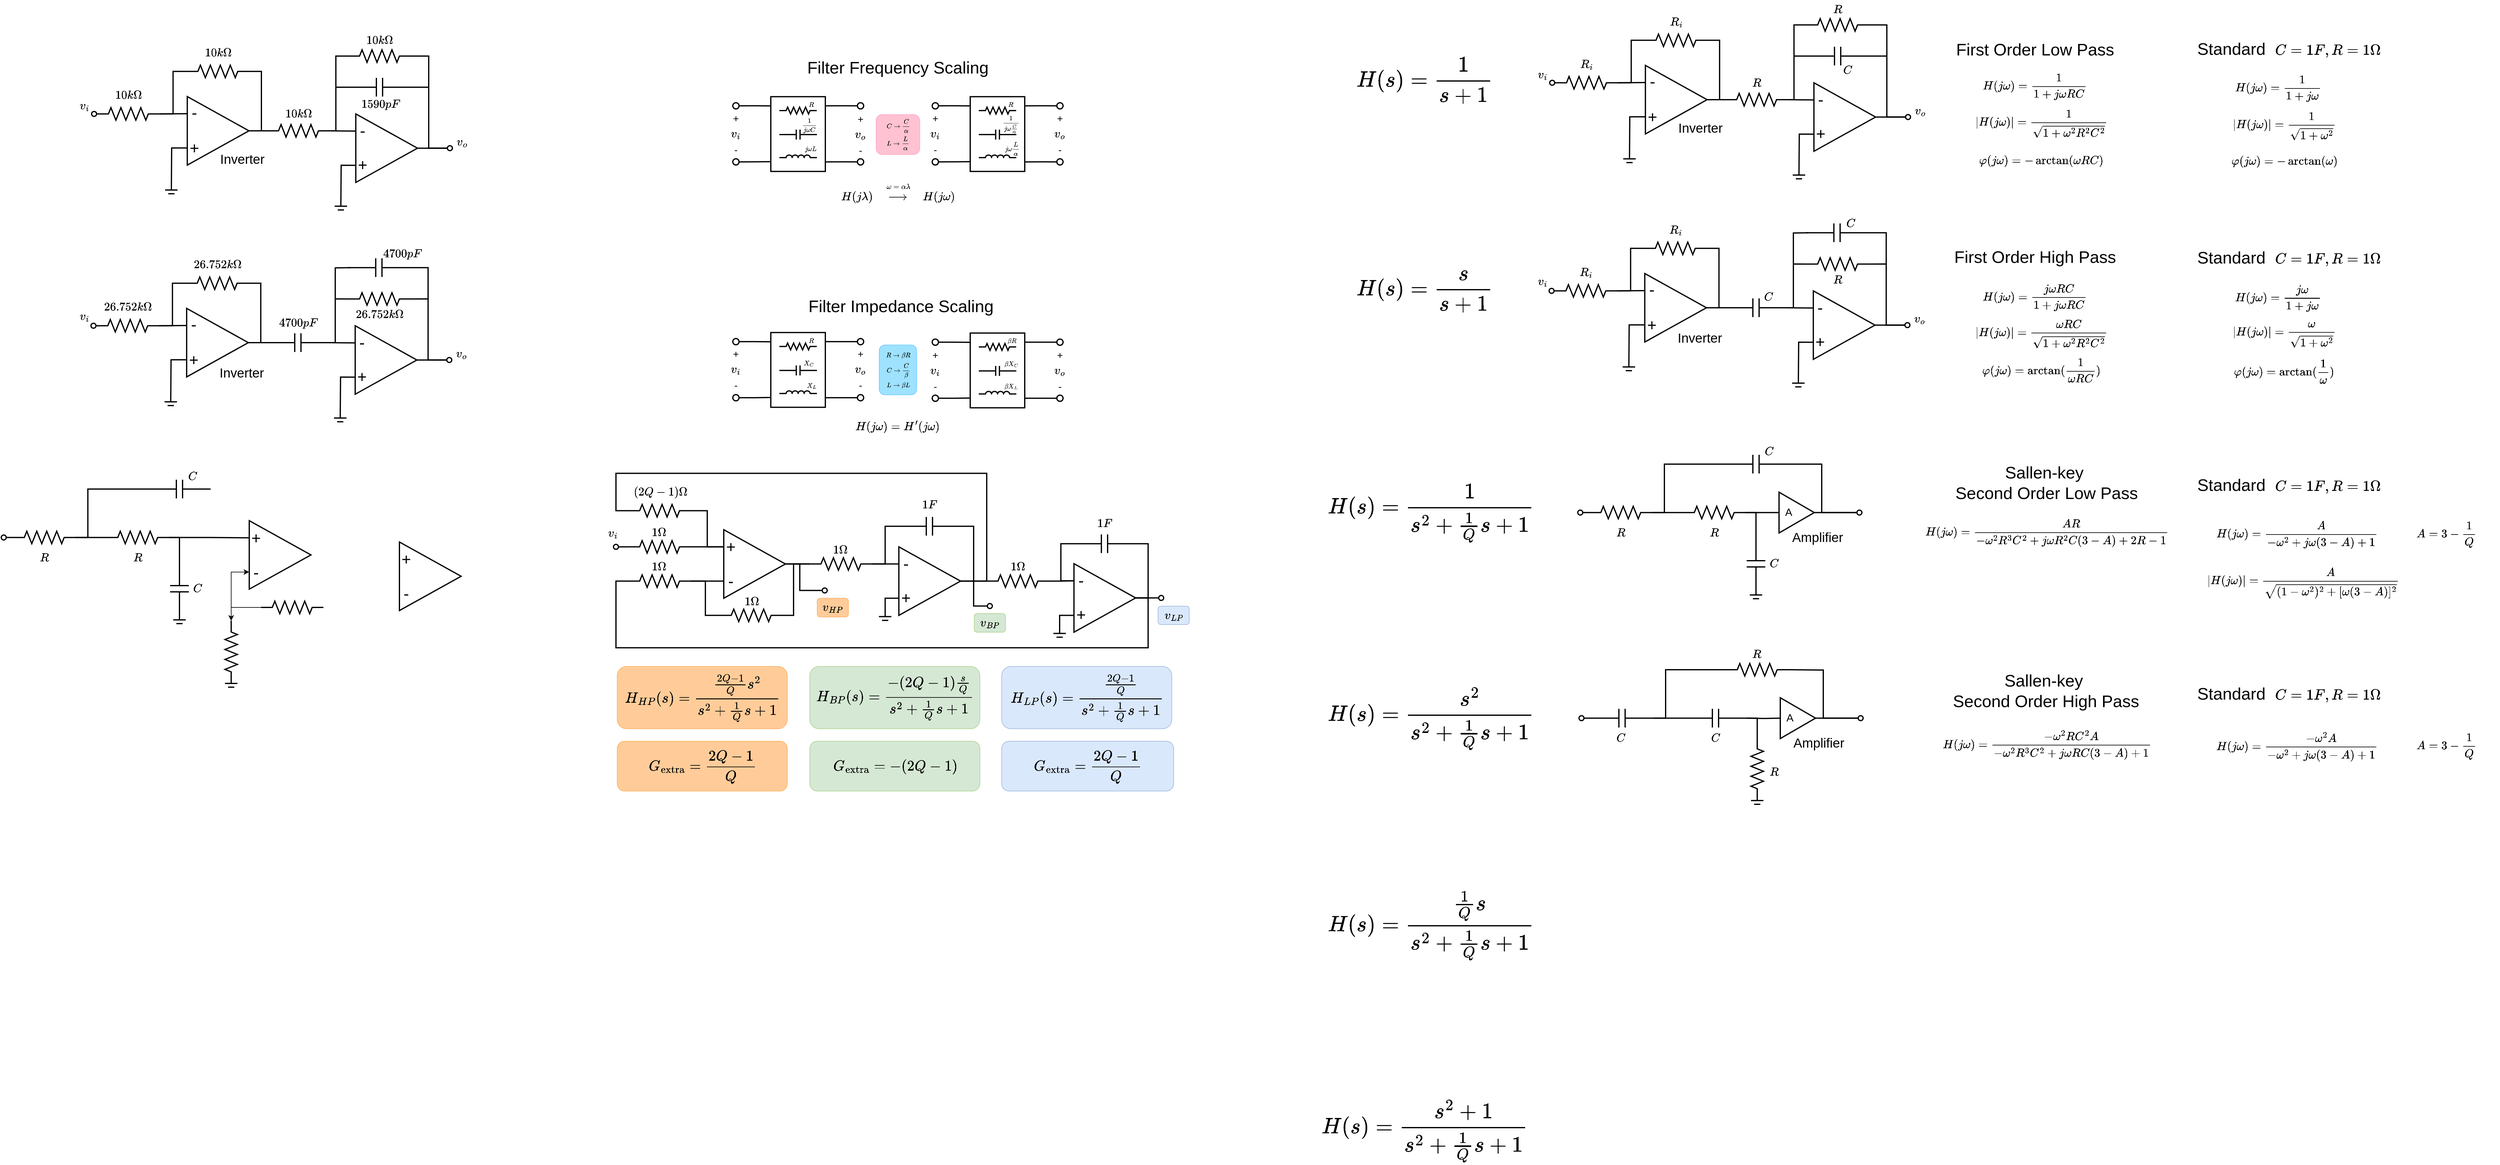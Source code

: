 <mxfile version="24.7.17">
  <diagram name="Page-1" id="tPc5WPVkce3uRPN44skE">
    <mxGraphModel dx="3987" dy="-2109" grid="1" gridSize="10" guides="1" tooltips="1" connect="1" arrows="1" fold="1" page="1" pageScale="1" pageWidth="827" pageHeight="1169" math="1" shadow="0">
      <root>
        <mxCell id="0" />
        <mxCell id="1" parent="0" />
        <mxCell id="P8CadKYZrIQ8MEjdexSI-111" value="" style="rounded=1;whiteSpace=wrap;html=1;fillColor=#9EE2FF;strokeColor=#70CBFF;" parent="1" vertex="1">
          <mxGeometry x="-110" y="4073.77" width="60" height="80" as="geometry" />
        </mxCell>
        <mxCell id="zzG0ckuqPFO-g2E_eO6D-35" value="$$R$$" style="text;html=1;align=center;verticalAlign=middle;whiteSpace=wrap;rounded=0;fontSize=16;" parent="1" vertex="1">
          <mxGeometry x="1268" y="3637.82" width="60" height="30" as="geometry" />
        </mxCell>
        <mxCell id="zzG0ckuqPFO-g2E_eO6D-94" style="edgeStyle=orthogonalEdgeStyle;rounded=0;orthogonalLoop=1;jettySize=auto;html=1;exitX=0;exitY=0.5;exitDx=0;exitDy=0;exitPerimeter=0;entryX=1;entryY=0.5;entryDx=0;entryDy=0;strokeWidth=2;endArrow=none;endFill=0;" parent="1" source="zzG0ckuqPFO-g2E_eO6D-74" target="zzG0ckuqPFO-g2E_eO6D-70" edge="1">
          <mxGeometry relative="1" as="geometry" />
        </mxCell>
        <mxCell id="zzG0ckuqPFO-g2E_eO6D-74" value="" style="pointerEvents=1;verticalLabelPosition=bottom;shadow=0;dashed=0;align=center;html=1;verticalAlign=top;shape=mxgraph.electrical.resistors.resistor_2;rotation=-180;strokeWidth=2;" parent="1" vertex="1">
          <mxGeometry x="1118.55" y="3574.64" width="100" height="20" as="geometry" />
        </mxCell>
        <mxCell id="zzG0ckuqPFO-g2E_eO6D-124" style="edgeStyle=orthogonalEdgeStyle;rounded=0;orthogonalLoop=1;jettySize=auto;html=1;exitX=0;exitY=0.5;exitDx=0;exitDy=0;exitPerimeter=0;entryX=0;entryY=0.25;entryDx=0;entryDy=0;strokeWidth=2;endArrow=none;endFill=0;" parent="1" source="zzG0ckuqPFO-g2E_eO6D-90" target="zzG0ckuqPFO-g2E_eO6D-70" edge="1">
          <mxGeometry relative="1" as="geometry">
            <Array as="points">
              <mxPoint x="1075" y="3653" />
              <mxPoint x="1094" y="3653" />
            </Array>
          </mxGeometry>
        </mxCell>
        <mxCell id="zzG0ckuqPFO-g2E_eO6D-90" value="" style="pointerEvents=1;verticalLabelPosition=bottom;shadow=0;dashed=0;align=center;html=1;verticalAlign=top;shape=mxgraph.electrical.resistors.resistor_2;rotation=-180;strokeWidth=2;" parent="1" vertex="1">
          <mxGeometry x="975" y="3642.82" width="100" height="20" as="geometry" />
        </mxCell>
        <mxCell id="zzG0ckuqPFO-g2E_eO6D-97" value="" style="group" parent="1" vertex="1" connectable="0">
          <mxGeometry x="1390" y="3652.82" width="99" height="110" as="geometry" />
        </mxCell>
        <mxCell id="zzG0ckuqPFO-g2E_eO6D-129" style="edgeStyle=orthogonalEdgeStyle;rounded=0;orthogonalLoop=1;jettySize=auto;html=1;exitX=0;exitY=0.75;exitDx=0;exitDy=0;strokeWidth=2;endArrow=none;endFill=0;" parent="zzG0ckuqPFO-g2E_eO6D-97" source="zzG0ckuqPFO-g2E_eO6D-98" edge="1">
          <mxGeometry relative="1" as="geometry">
            <mxPoint x="-24" y="147.18" as="targetPoint" />
          </mxGeometry>
        </mxCell>
        <mxCell id="zzG0ckuqPFO-g2E_eO6D-98" value="" style="triangle;whiteSpace=wrap;html=1;strokeWidth=2;spacingRight=35;spacingLeft=9;fontSize=17;" parent="zzG0ckuqPFO-g2E_eO6D-97" vertex="1">
          <mxGeometry width="99" height="110" as="geometry" />
        </mxCell>
        <mxCell id="zzG0ckuqPFO-g2E_eO6D-99" value="&lt;font style=&quot;font-size: 26px;&quot;&gt;-&lt;/font&gt;" style="text;html=1;align=center;verticalAlign=middle;whiteSpace=wrap;rounded=0;fontSize=26;" parent="zzG0ckuqPFO-g2E_eO6D-97" vertex="1">
          <mxGeometry x="4.05" y="22" width="14.05" height="9.64" as="geometry" />
        </mxCell>
        <mxCell id="zzG0ckuqPFO-g2E_eO6D-100" value="&lt;font style=&quot;font-size: 26px;&quot;&gt;+&lt;/font&gt;" style="text;html=1;align=center;verticalAlign=middle;whiteSpace=wrap;rounded=0;fontSize=26;" parent="zzG0ckuqPFO-g2E_eO6D-97" vertex="1">
          <mxGeometry x="4.05" y="75" width="14.05" height="13.71" as="geometry" />
        </mxCell>
        <mxCell id="zzG0ckuqPFO-g2E_eO6D-106" style="edgeStyle=orthogonalEdgeStyle;rounded=0;orthogonalLoop=1;jettySize=auto;html=1;exitX=1;exitY=0.5;exitDx=0;exitDy=0;exitPerimeter=0;entryX=1;entryY=0.5;entryDx=0;entryDy=0;strokeWidth=2;endArrow=none;endFill=0;" parent="1" source="zzG0ckuqPFO-g2E_eO6D-103" target="zzG0ckuqPFO-g2E_eO6D-70" edge="1">
          <mxGeometry relative="1" as="geometry" />
        </mxCell>
        <mxCell id="zzG0ckuqPFO-g2E_eO6D-103" value="" style="pointerEvents=1;verticalLabelPosition=bottom;shadow=0;dashed=0;align=center;html=1;verticalAlign=top;shape=mxgraph.electrical.resistors.resistor_2;rotation=-180;strokeWidth=2;" parent="1" vertex="1">
          <mxGeometry x="1248" y="3670.0" width="100" height="20" as="geometry" />
        </mxCell>
        <mxCell id="zzG0ckuqPFO-g2E_eO6D-151" style="edgeStyle=orthogonalEdgeStyle;rounded=0;orthogonalLoop=1;jettySize=auto;html=1;exitX=0;exitY=0.5;exitDx=0;exitDy=0;exitPerimeter=0;entryX=0.1;entryY=0.5;entryDx=0;entryDy=0;entryPerimeter=0;strokeWidth=2;endArrow=none;endFill=0;" parent="1" source="zzG0ckuqPFO-g2E_eO6D-107" target="zzG0ckuqPFO-g2E_eO6D-149" edge="1">
          <mxGeometry relative="1" as="geometry">
            <mxPoint x="1524" y="3685" as="targetPoint" />
          </mxGeometry>
        </mxCell>
        <mxCell id="zzG0ckuqPFO-g2E_eO6D-107" value="" style="pointerEvents=1;verticalLabelPosition=bottom;shadow=0;dashed=0;align=center;html=1;verticalAlign=top;shape=mxgraph.electrical.resistors.resistor_2;rotation=-180;strokeWidth=2;" parent="1" vertex="1">
          <mxGeometry x="1378" y="3550.0" width="100" height="20" as="geometry" />
        </mxCell>
        <mxCell id="zzG0ckuqPFO-g2E_eO6D-109" value="" style="pointerEvents=1;verticalLabelPosition=bottom;shadow=0;dashed=0;align=center;html=1;verticalAlign=top;shape=mxgraph.electrical.capacitors.capacitor_1;strokeWidth=2;rotation=0;" parent="1" vertex="1">
          <mxGeometry x="1378" y="3595" width="100" height="30" as="geometry" />
        </mxCell>
        <mxCell id="zzG0ckuqPFO-g2E_eO6D-115" style="edgeStyle=orthogonalEdgeStyle;rounded=0;orthogonalLoop=1;jettySize=auto;html=1;exitX=0;exitY=0.5;exitDx=0;exitDy=0;exitPerimeter=0;entryX=0;entryY=0.5;entryDx=0;entryDy=0;entryPerimeter=0;strokeWidth=2;endArrow=none;endFill=0;" parent="1" source="zzG0ckuqPFO-g2E_eO6D-109" target="zzG0ckuqPFO-g2E_eO6D-103" edge="1">
          <mxGeometry relative="1" as="geometry">
            <Array as="points">
              <mxPoint x="1358" y="3610" />
              <mxPoint x="1358" y="3680" />
            </Array>
          </mxGeometry>
        </mxCell>
        <mxCell id="zzG0ckuqPFO-g2E_eO6D-116" style="edgeStyle=orthogonalEdgeStyle;rounded=0;orthogonalLoop=1;jettySize=auto;html=1;exitX=1;exitY=0.5;exitDx=0;exitDy=0;exitPerimeter=0;entryX=0;entryY=0.5;entryDx=0;entryDy=0;entryPerimeter=0;strokeWidth=2;endArrow=none;endFill=0;" parent="1" source="zzG0ckuqPFO-g2E_eO6D-107" target="zzG0ckuqPFO-g2E_eO6D-103" edge="1">
          <mxGeometry relative="1" as="geometry">
            <Array as="points">
              <mxPoint x="1358" y="3560" />
              <mxPoint x="1358" y="3680" />
            </Array>
          </mxGeometry>
        </mxCell>
        <mxCell id="zzG0ckuqPFO-g2E_eO6D-125" style="edgeStyle=orthogonalEdgeStyle;rounded=0;orthogonalLoop=1;jettySize=auto;html=1;exitX=1;exitY=0.5;exitDx=0;exitDy=0;exitPerimeter=0;entryX=0;entryY=0.5;entryDx=0;entryDy=0;entryPerimeter=0;strokeWidth=2;endArrow=none;endFill=0;" parent="1" source="zzG0ckuqPFO-g2E_eO6D-74" target="zzG0ckuqPFO-g2E_eO6D-90" edge="1">
          <mxGeometry relative="1" as="geometry" />
        </mxCell>
        <mxCell id="zzG0ckuqPFO-g2E_eO6D-123" style="edgeStyle=orthogonalEdgeStyle;rounded=0;orthogonalLoop=1;jettySize=auto;html=1;exitX=0;exitY=0.75;exitDx=0;exitDy=0;strokeWidth=2;endArrow=none;endFill=0;" parent="1" source="zzG0ckuqPFO-g2E_eO6D-70" edge="1">
          <mxGeometry relative="1" as="geometry">
            <mxPoint x="1094" y="3775" as="targetPoint" />
          </mxGeometry>
        </mxCell>
        <mxCell id="zzG0ckuqPFO-g2E_eO6D-136" value="" style="group" parent="1" vertex="1" connectable="0">
          <mxGeometry x="1119.55" y="3625" width="99" height="110" as="geometry" />
        </mxCell>
        <mxCell id="zzG0ckuqPFO-g2E_eO6D-70" value="" style="triangle;whiteSpace=wrap;html=1;strokeWidth=2;spacingRight=35;spacingLeft=9;fontSize=17;" parent="zzG0ckuqPFO-g2E_eO6D-136" vertex="1">
          <mxGeometry width="99" height="110" as="geometry" />
        </mxCell>
        <mxCell id="zzG0ckuqPFO-g2E_eO6D-71" value="&lt;font style=&quot;font-size: 26px;&quot;&gt;-&lt;/font&gt;" style="text;html=1;align=center;verticalAlign=middle;whiteSpace=wrap;rounded=0;fontSize=26;" parent="zzG0ckuqPFO-g2E_eO6D-136" vertex="1">
          <mxGeometry x="4.05" y="21" width="14.05" height="9.64" as="geometry" />
        </mxCell>
        <mxCell id="zzG0ckuqPFO-g2E_eO6D-72" value="&lt;font style=&quot;font-size: 26px;&quot;&gt;+&lt;/font&gt;" style="text;html=1;align=center;verticalAlign=middle;whiteSpace=wrap;rounded=0;fontSize=26;" parent="zzG0ckuqPFO-g2E_eO6D-136" vertex="1">
          <mxGeometry x="4.05" y="76" width="14.05" height="13.71" as="geometry" />
        </mxCell>
        <mxCell id="zzG0ckuqPFO-g2E_eO6D-143" value="" style="group" parent="1" vertex="1" connectable="0">
          <mxGeometry x="1084" y="3775" width="20" height="6" as="geometry" />
        </mxCell>
        <mxCell id="zzG0ckuqPFO-g2E_eO6D-122" value="" style="endArrow=none;html=1;rounded=0;strokeWidth=2;" parent="zzG0ckuqPFO-g2E_eO6D-143" edge="1">
          <mxGeometry width="50" height="50" relative="1" as="geometry">
            <mxPoint as="sourcePoint" />
            <mxPoint x="20" as="targetPoint" />
          </mxGeometry>
        </mxCell>
        <mxCell id="zzG0ckuqPFO-g2E_eO6D-141" value="" style="endArrow=none;html=1;rounded=0;strokeWidth=2;" parent="zzG0ckuqPFO-g2E_eO6D-143" edge="1">
          <mxGeometry width="50" height="50" relative="1" as="geometry">
            <mxPoint x="5" y="6" as="sourcePoint" />
            <mxPoint x="15" y="6" as="targetPoint" />
          </mxGeometry>
        </mxCell>
        <mxCell id="zzG0ckuqPFO-g2E_eO6D-144" value="" style="group" parent="1" vertex="1" connectable="0">
          <mxGeometry x="1356" y="3801" width="20" height="6" as="geometry" />
        </mxCell>
        <mxCell id="zzG0ckuqPFO-g2E_eO6D-145" value="" style="endArrow=none;html=1;rounded=0;strokeWidth=2;" parent="zzG0ckuqPFO-g2E_eO6D-144" edge="1">
          <mxGeometry width="50" height="50" relative="1" as="geometry">
            <mxPoint as="sourcePoint" />
            <mxPoint x="20" as="targetPoint" />
          </mxGeometry>
        </mxCell>
        <mxCell id="zzG0ckuqPFO-g2E_eO6D-146" value="" style="endArrow=none;html=1;rounded=0;strokeWidth=2;" parent="zzG0ckuqPFO-g2E_eO6D-144" edge="1">
          <mxGeometry width="50" height="50" relative="1" as="geometry">
            <mxPoint x="5" y="6" as="sourcePoint" />
            <mxPoint x="15" y="6" as="targetPoint" />
          </mxGeometry>
        </mxCell>
        <mxCell id="zzG0ckuqPFO-g2E_eO6D-148" value="" style="verticalLabelPosition=bottom;shadow=0;dashed=0;align=center;html=1;verticalAlign=top;shape=mxgraph.electrical.logic_gates.inverting_contact;strokeWidth=2;" parent="1" vertex="1">
          <mxGeometry x="965" y="3647.82" width="10" height="10" as="geometry" />
        </mxCell>
        <mxCell id="zzG0ckuqPFO-g2E_eO6D-149" value="" style="verticalLabelPosition=bottom;shadow=0;dashed=0;align=center;html=1;verticalAlign=top;shape=mxgraph.electrical.logic_gates.inverting_contact;strokeWidth=2;" parent="1" vertex="1">
          <mxGeometry x="1536" y="3702.82" width="10" height="10" as="geometry" />
        </mxCell>
        <mxCell id="zzG0ckuqPFO-g2E_eO6D-150" style="edgeStyle=orthogonalEdgeStyle;rounded=0;orthogonalLoop=1;jettySize=auto;html=1;exitX=1;exitY=0.5;exitDx=0;exitDy=0;entryX=0.1;entryY=0.5;entryDx=0;entryDy=0;entryPerimeter=0;strokeWidth=2;endArrow=none;endFill=0;" parent="1" source="zzG0ckuqPFO-g2E_eO6D-98" target="zzG0ckuqPFO-g2E_eO6D-149" edge="1">
          <mxGeometry relative="1" as="geometry" />
        </mxCell>
        <mxCell id="zzG0ckuqPFO-g2E_eO6D-152" style="edgeStyle=orthogonalEdgeStyle;rounded=0;orthogonalLoop=1;jettySize=auto;html=1;exitX=1;exitY=0.5;exitDx=0;exitDy=0;exitPerimeter=0;entryX=0.1;entryY=0.5;entryDx=0;entryDy=0;entryPerimeter=0;strokeWidth=2;endArrow=none;endFill=0;" parent="1" source="zzG0ckuqPFO-g2E_eO6D-109" target="zzG0ckuqPFO-g2E_eO6D-149" edge="1">
          <mxGeometry relative="1" as="geometry" />
        </mxCell>
        <mxCell id="zzG0ckuqPFO-g2E_eO6D-153" style="edgeStyle=orthogonalEdgeStyle;rounded=0;orthogonalLoop=1;jettySize=auto;html=1;exitX=0;exitY=0.25;exitDx=0;exitDy=0;entryX=0;entryY=0.5;entryDx=0;entryDy=0;entryPerimeter=0;strokeWidth=2;endArrow=none;endFill=0;" parent="1" source="zzG0ckuqPFO-g2E_eO6D-98" target="zzG0ckuqPFO-g2E_eO6D-103" edge="1">
          <mxGeometry relative="1" as="geometry" />
        </mxCell>
        <mxCell id="zzG0ckuqPFO-g2E_eO6D-155" value="$$R$$" style="text;html=1;align=center;verticalAlign=middle;whiteSpace=wrap;rounded=0;fontSize=16;" parent="1" vertex="1">
          <mxGeometry x="1398" y="3520.0" width="60" height="30" as="geometry" />
        </mxCell>
        <mxCell id="zzG0ckuqPFO-g2E_eO6D-156" value="$$C$$" style="text;html=1;align=center;verticalAlign=middle;whiteSpace=wrap;rounded=0;fontSize=16;" parent="1" vertex="1">
          <mxGeometry x="1414" y="3617.82" width="60" height="30" as="geometry" />
        </mxCell>
        <mxCell id="zzG0ckuqPFO-g2E_eO6D-157" value="$$R_i$$" style="text;html=1;align=center;verticalAlign=middle;whiteSpace=wrap;rounded=0;fontSize=16;" parent="1" vertex="1">
          <mxGeometry x="1139.05" y="3540" width="60" height="30" as="geometry" />
        </mxCell>
        <mxCell id="zzG0ckuqPFO-g2E_eO6D-158" value="$$R_i$$" style="text;html=1;align=center;verticalAlign=middle;whiteSpace=wrap;rounded=0;fontSize=16;" parent="1" vertex="1">
          <mxGeometry x="995" y="3607.82" width="60" height="30" as="geometry" />
        </mxCell>
        <mxCell id="zzG0ckuqPFO-g2E_eO6D-160" style="edgeStyle=orthogonalEdgeStyle;rounded=0;orthogonalLoop=1;jettySize=auto;html=1;exitX=0;exitY=0.5;exitDx=0;exitDy=0;exitPerimeter=0;entryX=1;entryY=0.5;entryDx=0;entryDy=0;strokeWidth=2;endArrow=none;endFill=0;" parent="1" source="zzG0ckuqPFO-g2E_eO6D-161" target="zzG0ckuqPFO-g2E_eO6D-179" edge="1">
          <mxGeometry relative="1" as="geometry" />
        </mxCell>
        <mxCell id="zzG0ckuqPFO-g2E_eO6D-161" value="" style="pointerEvents=1;verticalLabelPosition=bottom;shadow=0;dashed=0;align=center;html=1;verticalAlign=top;shape=mxgraph.electrical.resistors.resistor_2;rotation=-180;strokeWidth=2;" parent="1" vertex="1">
          <mxGeometry x="1117.55" y="3908.64" width="100" height="20" as="geometry" />
        </mxCell>
        <mxCell id="zzG0ckuqPFO-g2E_eO6D-162" style="edgeStyle=orthogonalEdgeStyle;rounded=0;orthogonalLoop=1;jettySize=auto;html=1;exitX=0;exitY=0.5;exitDx=0;exitDy=0;exitPerimeter=0;entryX=0;entryY=0.25;entryDx=0;entryDy=0;strokeWidth=2;endArrow=none;endFill=0;" parent="1" source="zzG0ckuqPFO-g2E_eO6D-163" target="zzG0ckuqPFO-g2E_eO6D-179" edge="1">
          <mxGeometry relative="1" as="geometry">
            <Array as="points">
              <mxPoint x="1074" y="3987" />
              <mxPoint x="1093" y="3987" />
            </Array>
          </mxGeometry>
        </mxCell>
        <mxCell id="zzG0ckuqPFO-g2E_eO6D-163" value="" style="pointerEvents=1;verticalLabelPosition=bottom;shadow=0;dashed=0;align=center;html=1;verticalAlign=top;shape=mxgraph.electrical.resistors.resistor_2;rotation=-180;strokeWidth=2;" parent="1" vertex="1">
          <mxGeometry x="974" y="3976.82" width="100" height="20" as="geometry" />
        </mxCell>
        <mxCell id="zzG0ckuqPFO-g2E_eO6D-164" value="" style="group" parent="1" vertex="1" connectable="0">
          <mxGeometry x="1389" y="3986.82" width="99" height="110" as="geometry" />
        </mxCell>
        <mxCell id="zzG0ckuqPFO-g2E_eO6D-165" style="edgeStyle=orthogonalEdgeStyle;rounded=0;orthogonalLoop=1;jettySize=auto;html=1;exitX=0;exitY=0.75;exitDx=0;exitDy=0;strokeWidth=2;endArrow=none;endFill=0;" parent="zzG0ckuqPFO-g2E_eO6D-164" source="zzG0ckuqPFO-g2E_eO6D-166" edge="1">
          <mxGeometry relative="1" as="geometry">
            <mxPoint x="-24" y="147.18" as="targetPoint" />
          </mxGeometry>
        </mxCell>
        <mxCell id="zzG0ckuqPFO-g2E_eO6D-166" value="" style="triangle;whiteSpace=wrap;html=1;strokeWidth=2;spacingRight=35;spacingLeft=9;fontSize=17;" parent="zzG0ckuqPFO-g2E_eO6D-164" vertex="1">
          <mxGeometry width="99" height="110" as="geometry" />
        </mxCell>
        <mxCell id="zzG0ckuqPFO-g2E_eO6D-167" value="&lt;font style=&quot;font-size: 26px;&quot;&gt;-&lt;/font&gt;" style="text;html=1;align=center;verticalAlign=middle;whiteSpace=wrap;rounded=0;fontSize=26;" parent="zzG0ckuqPFO-g2E_eO6D-164" vertex="1">
          <mxGeometry x="4.05" y="22" width="14.05" height="9.64" as="geometry" />
        </mxCell>
        <mxCell id="zzG0ckuqPFO-g2E_eO6D-168" value="&lt;font style=&quot;font-size: 26px;&quot;&gt;+&lt;/font&gt;" style="text;html=1;align=center;verticalAlign=middle;whiteSpace=wrap;rounded=0;fontSize=26;" parent="zzG0ckuqPFO-g2E_eO6D-164" vertex="1">
          <mxGeometry x="4.05" y="75" width="14.05" height="13.71" as="geometry" />
        </mxCell>
        <mxCell id="zzG0ckuqPFO-g2E_eO6D-169" style="edgeStyle=orthogonalEdgeStyle;rounded=0;orthogonalLoop=1;jettySize=auto;html=1;exitX=1;exitY=0.5;exitDx=0;exitDy=0;exitPerimeter=0;entryX=1;entryY=0.5;entryDx=0;entryDy=0;strokeWidth=2;endArrow=none;endFill=0;" parent="1" target="zzG0ckuqPFO-g2E_eO6D-179" edge="1">
          <mxGeometry relative="1" as="geometry">
            <mxPoint x="1247" y="4014" as="sourcePoint" />
          </mxGeometry>
        </mxCell>
        <mxCell id="zzG0ckuqPFO-g2E_eO6D-171" style="edgeStyle=orthogonalEdgeStyle;rounded=0;orthogonalLoop=1;jettySize=auto;html=1;exitX=1;exitY=0.5;exitDx=0;exitDy=0;exitPerimeter=0;entryX=0.1;entryY=0.5;entryDx=0;entryDy=0;entryPerimeter=0;strokeWidth=2;endArrow=none;endFill=0;" parent="1" source="zzG0ckuqPFO-g2E_eO6D-200" target="zzG0ckuqPFO-g2E_eO6D-189" edge="1">
          <mxGeometry relative="1" as="geometry">
            <mxPoint x="1523" y="4019" as="targetPoint" />
            <mxPoint x="1477" y="3894" as="sourcePoint" />
          </mxGeometry>
        </mxCell>
        <mxCell id="zzG0ckuqPFO-g2E_eO6D-174" style="edgeStyle=orthogonalEdgeStyle;rounded=0;orthogonalLoop=1;jettySize=auto;html=1;exitX=1;exitY=0.5;exitDx=0;exitDy=0;exitPerimeter=0;entryX=0;entryY=0.5;entryDx=0;entryDy=0;entryPerimeter=0;strokeWidth=2;endArrow=none;endFill=0;" parent="1" source="zzG0ckuqPFO-g2E_eO6D-201" edge="1">
          <mxGeometry relative="1" as="geometry">
            <Array as="points">
              <mxPoint x="1357" y="3944" />
              <mxPoint x="1357" y="4014" />
            </Array>
            <mxPoint x="1377" y="3944" as="sourcePoint" />
            <mxPoint x="1347" y="4014" as="targetPoint" />
          </mxGeometry>
        </mxCell>
        <mxCell id="zzG0ckuqPFO-g2E_eO6D-175" style="edgeStyle=orthogonalEdgeStyle;rounded=0;orthogonalLoop=1;jettySize=auto;html=1;exitX=0;exitY=0.5;exitDx=0;exitDy=0;exitPerimeter=0;entryX=0;entryY=0.5;entryDx=0;entryDy=0;entryPerimeter=0;strokeWidth=2;endArrow=none;endFill=0;" parent="1" source="zzG0ckuqPFO-g2E_eO6D-200" edge="1">
          <mxGeometry relative="1" as="geometry">
            <Array as="points">
              <mxPoint x="1381" y="3894" />
              <mxPoint x="1357" y="3894" />
              <mxPoint x="1357" y="4014" />
            </Array>
            <mxPoint x="1377" y="3894" as="sourcePoint" />
            <mxPoint x="1347" y="4014" as="targetPoint" />
          </mxGeometry>
        </mxCell>
        <mxCell id="zzG0ckuqPFO-g2E_eO6D-176" style="edgeStyle=orthogonalEdgeStyle;rounded=0;orthogonalLoop=1;jettySize=auto;html=1;exitX=1;exitY=0.5;exitDx=0;exitDy=0;exitPerimeter=0;entryX=0;entryY=0.5;entryDx=0;entryDy=0;entryPerimeter=0;strokeWidth=2;endArrow=none;endFill=0;" parent="1" source="zzG0ckuqPFO-g2E_eO6D-161" target="zzG0ckuqPFO-g2E_eO6D-163" edge="1">
          <mxGeometry relative="1" as="geometry" />
        </mxCell>
        <mxCell id="zzG0ckuqPFO-g2E_eO6D-177" style="edgeStyle=orthogonalEdgeStyle;rounded=0;orthogonalLoop=1;jettySize=auto;html=1;exitX=0;exitY=0.75;exitDx=0;exitDy=0;strokeWidth=2;endArrow=none;endFill=0;" parent="1" source="zzG0ckuqPFO-g2E_eO6D-179" edge="1">
          <mxGeometry relative="1" as="geometry">
            <mxPoint x="1093" y="4109" as="targetPoint" />
          </mxGeometry>
        </mxCell>
        <mxCell id="zzG0ckuqPFO-g2E_eO6D-178" value="" style="group" parent="1" vertex="1" connectable="0">
          <mxGeometry x="1118.55" y="3959" width="99" height="110" as="geometry" />
        </mxCell>
        <mxCell id="zzG0ckuqPFO-g2E_eO6D-179" value="" style="triangle;whiteSpace=wrap;html=1;strokeWidth=2;spacingRight=35;spacingLeft=9;fontSize=17;" parent="zzG0ckuqPFO-g2E_eO6D-178" vertex="1">
          <mxGeometry width="99" height="110" as="geometry" />
        </mxCell>
        <mxCell id="zzG0ckuqPFO-g2E_eO6D-180" value="&lt;font style=&quot;font-size: 26px;&quot;&gt;-&lt;/font&gt;" style="text;html=1;align=center;verticalAlign=middle;whiteSpace=wrap;rounded=0;fontSize=26;" parent="zzG0ckuqPFO-g2E_eO6D-178" vertex="1">
          <mxGeometry x="4.05" y="21" width="14.05" height="9.64" as="geometry" />
        </mxCell>
        <mxCell id="zzG0ckuqPFO-g2E_eO6D-181" value="&lt;font style=&quot;font-size: 26px;&quot;&gt;+&lt;/font&gt;" style="text;html=1;align=center;verticalAlign=middle;whiteSpace=wrap;rounded=0;fontSize=26;" parent="zzG0ckuqPFO-g2E_eO6D-178" vertex="1">
          <mxGeometry x="4.05" y="76" width="14.05" height="13.71" as="geometry" />
        </mxCell>
        <mxCell id="zzG0ckuqPFO-g2E_eO6D-182" value="" style="group" parent="1" vertex="1" connectable="0">
          <mxGeometry x="1083" y="4109" width="20" height="6" as="geometry" />
        </mxCell>
        <mxCell id="zzG0ckuqPFO-g2E_eO6D-183" value="" style="endArrow=none;html=1;rounded=0;strokeWidth=2;" parent="zzG0ckuqPFO-g2E_eO6D-182" edge="1">
          <mxGeometry width="50" height="50" relative="1" as="geometry">
            <mxPoint as="sourcePoint" />
            <mxPoint x="20" as="targetPoint" />
          </mxGeometry>
        </mxCell>
        <mxCell id="zzG0ckuqPFO-g2E_eO6D-184" value="" style="endArrow=none;html=1;rounded=0;strokeWidth=2;" parent="zzG0ckuqPFO-g2E_eO6D-182" edge="1">
          <mxGeometry width="50" height="50" relative="1" as="geometry">
            <mxPoint x="5" y="6" as="sourcePoint" />
            <mxPoint x="15" y="6" as="targetPoint" />
          </mxGeometry>
        </mxCell>
        <mxCell id="zzG0ckuqPFO-g2E_eO6D-185" value="" style="group" parent="1" vertex="1" connectable="0">
          <mxGeometry x="1355" y="4135" width="20" height="6" as="geometry" />
        </mxCell>
        <mxCell id="zzG0ckuqPFO-g2E_eO6D-186" value="" style="endArrow=none;html=1;rounded=0;strokeWidth=2;" parent="zzG0ckuqPFO-g2E_eO6D-185" edge="1">
          <mxGeometry width="50" height="50" relative="1" as="geometry">
            <mxPoint as="sourcePoint" />
            <mxPoint x="20" as="targetPoint" />
          </mxGeometry>
        </mxCell>
        <mxCell id="zzG0ckuqPFO-g2E_eO6D-187" value="" style="endArrow=none;html=1;rounded=0;strokeWidth=2;" parent="zzG0ckuqPFO-g2E_eO6D-185" edge="1">
          <mxGeometry width="50" height="50" relative="1" as="geometry">
            <mxPoint x="5" y="6" as="sourcePoint" />
            <mxPoint x="15" y="6" as="targetPoint" />
          </mxGeometry>
        </mxCell>
        <mxCell id="zzG0ckuqPFO-g2E_eO6D-188" value="" style="verticalLabelPosition=bottom;shadow=0;dashed=0;align=center;html=1;verticalAlign=top;shape=mxgraph.electrical.logic_gates.inverting_contact;strokeWidth=2;" parent="1" vertex="1">
          <mxGeometry x="964" y="3981.82" width="10" height="10" as="geometry" />
        </mxCell>
        <mxCell id="zzG0ckuqPFO-g2E_eO6D-189" value="" style="verticalLabelPosition=bottom;shadow=0;dashed=0;align=center;html=1;verticalAlign=top;shape=mxgraph.electrical.logic_gates.inverting_contact;strokeWidth=2;" parent="1" vertex="1">
          <mxGeometry x="1535" y="4036.82" width="10" height="10" as="geometry" />
        </mxCell>
        <mxCell id="zzG0ckuqPFO-g2E_eO6D-190" style="edgeStyle=orthogonalEdgeStyle;rounded=0;orthogonalLoop=1;jettySize=auto;html=1;exitX=1;exitY=0.5;exitDx=0;exitDy=0;entryX=0.1;entryY=0.5;entryDx=0;entryDy=0;entryPerimeter=0;strokeWidth=2;endArrow=none;endFill=0;" parent="1" source="zzG0ckuqPFO-g2E_eO6D-166" target="zzG0ckuqPFO-g2E_eO6D-189" edge="1">
          <mxGeometry relative="1" as="geometry" />
        </mxCell>
        <mxCell id="zzG0ckuqPFO-g2E_eO6D-191" style="edgeStyle=orthogonalEdgeStyle;rounded=0;orthogonalLoop=1;jettySize=auto;html=1;exitX=0;exitY=0.5;exitDx=0;exitDy=0;exitPerimeter=0;strokeWidth=2;endArrow=none;endFill=0;entryX=0.1;entryY=0.5;entryDx=0;entryDy=0;entryPerimeter=0;" parent="1" source="zzG0ckuqPFO-g2E_eO6D-201" target="zzG0ckuqPFO-g2E_eO6D-189" edge="1">
          <mxGeometry relative="1" as="geometry">
            <mxPoint x="1479" y="3944" as="sourcePoint" />
            <mxPoint x="1534" y="4035" as="targetPoint" />
            <Array as="points">
              <mxPoint x="1506" y="3944" />
              <mxPoint x="1506" y="4042" />
            </Array>
          </mxGeometry>
        </mxCell>
        <mxCell id="zzG0ckuqPFO-g2E_eO6D-192" style="edgeStyle=orthogonalEdgeStyle;rounded=0;orthogonalLoop=1;jettySize=auto;html=1;exitX=0;exitY=0.25;exitDx=0;exitDy=0;entryX=0;entryY=0.5;entryDx=0;entryDy=0;entryPerimeter=0;strokeWidth=2;endArrow=none;endFill=0;" parent="1" source="zzG0ckuqPFO-g2E_eO6D-166" edge="1">
          <mxGeometry relative="1" as="geometry">
            <mxPoint x="1347" y="4014" as="targetPoint" />
          </mxGeometry>
        </mxCell>
        <mxCell id="zzG0ckuqPFO-g2E_eO6D-193" value="$$R$$" style="text;html=1;align=center;verticalAlign=middle;whiteSpace=wrap;rounded=0;fontSize=16;" parent="1" vertex="1">
          <mxGeometry x="1398" y="3953.82" width="60" height="30" as="geometry" />
        </mxCell>
        <mxCell id="zzG0ckuqPFO-g2E_eO6D-194" value="$$C$$" style="text;html=1;align=center;verticalAlign=middle;whiteSpace=wrap;rounded=0;fontSize=16;" parent="1" vertex="1">
          <mxGeometry x="1419" y="3864" width="60" height="30" as="geometry" />
        </mxCell>
        <mxCell id="zzG0ckuqPFO-g2E_eO6D-195" value="$$R_i$$" style="text;html=1;align=center;verticalAlign=middle;whiteSpace=wrap;rounded=0;fontSize=16;" parent="1" vertex="1">
          <mxGeometry x="1138.05" y="3874" width="60" height="30" as="geometry" />
        </mxCell>
        <mxCell id="zzG0ckuqPFO-g2E_eO6D-196" value="$$R_i$$" style="text;html=1;align=center;verticalAlign=middle;whiteSpace=wrap;rounded=0;fontSize=16;" parent="1" vertex="1">
          <mxGeometry x="994" y="3941.82" width="60" height="30" as="geometry" />
        </mxCell>
        <mxCell id="zzG0ckuqPFO-g2E_eO6D-197" value="$$v_i$$" style="text;html=1;align=center;verticalAlign=middle;whiteSpace=wrap;rounded=0;fontSize=16;" parent="1" vertex="1">
          <mxGeometry x="940" y="3625" width="29" height="30" as="geometry" />
        </mxCell>
        <mxCell id="zzG0ckuqPFO-g2E_eO6D-198" value="$$v_i$$" style="text;html=1;align=center;verticalAlign=middle;whiteSpace=wrap;rounded=0;fontSize=16;" parent="1" vertex="1">
          <mxGeometry x="940" y="3956.82" width="29" height="30" as="geometry" />
        </mxCell>
        <mxCell id="zzG0ckuqPFO-g2E_eO6D-199" value="" style="pointerEvents=1;verticalLabelPosition=bottom;shadow=0;dashed=0;align=center;html=1;verticalAlign=top;shape=mxgraph.electrical.capacitors.capacitor_1;strokeWidth=2;rotation=0;" parent="1" vertex="1">
          <mxGeometry x="1247" y="3999" width="100" height="30" as="geometry" />
        </mxCell>
        <mxCell id="zzG0ckuqPFO-g2E_eO6D-200" value="" style="pointerEvents=1;verticalLabelPosition=bottom;shadow=0;dashed=0;align=center;html=1;verticalAlign=top;shape=mxgraph.electrical.capacitors.capacitor_1;strokeWidth=2;rotation=0;" parent="1" vertex="1">
          <mxGeometry x="1377" y="3878.64" width="100" height="30" as="geometry" />
        </mxCell>
        <mxCell id="zzG0ckuqPFO-g2E_eO6D-201" value="" style="pointerEvents=1;verticalLabelPosition=bottom;shadow=0;dashed=0;align=center;html=1;verticalAlign=top;shape=mxgraph.electrical.resistors.resistor_2;rotation=-180;strokeWidth=2;" parent="1" vertex="1">
          <mxGeometry x="1378" y="3933.82" width="100" height="20" as="geometry" />
        </mxCell>
        <mxCell id="zzG0ckuqPFO-g2E_eO6D-204" value="$$C$$" style="text;html=1;align=center;verticalAlign=middle;whiteSpace=wrap;rounded=0;fontSize=16;" parent="1" vertex="1">
          <mxGeometry x="1287" y="3981.82" width="60" height="30" as="geometry" />
        </mxCell>
        <mxCell id="zzG0ckuqPFO-g2E_eO6D-205" value="$$v_o$$" style="text;html=1;align=center;verticalAlign=middle;whiteSpace=wrap;rounded=0;fontSize=16;" parent="1" vertex="1">
          <mxGeometry x="1546" y="3682.82" width="29" height="30" as="geometry" />
        </mxCell>
        <mxCell id="zzG0ckuqPFO-g2E_eO6D-206" value="$$v_o$$" style="text;html=1;align=center;verticalAlign=middle;whiteSpace=wrap;rounded=0;fontSize=16;" parent="1" vertex="1">
          <mxGeometry x="1545" y="4016.82" width="29" height="30" as="geometry" />
        </mxCell>
        <mxCell id="zzG0ckuqPFO-g2E_eO6D-207" value="First Order Low Pass" style="text;html=1;align=center;verticalAlign=middle;whiteSpace=wrap;rounded=0;fontSize=27;" parent="1" vertex="1">
          <mxGeometry x="1575" y="3571.41" width="340" height="57" as="geometry" />
        </mxCell>
        <mxCell id="zzG0ckuqPFO-g2E_eO6D-208" value="First Order High Pass" style="text;html=1;align=center;verticalAlign=middle;whiteSpace=wrap;rounded=0;fontSize=27;" parent="1" vertex="1">
          <mxGeometry x="1580" y="3904" width="330" height="57" as="geometry" />
        </mxCell>
        <mxCell id="zzG0ckuqPFO-g2E_eO6D-209" value="Inverter" style="text;html=1;align=center;verticalAlign=middle;whiteSpace=wrap;rounded=0;fontSize=21;" parent="1" vertex="1">
          <mxGeometry x="1157" y="4043.64" width="100" height="36.18" as="geometry" />
        </mxCell>
        <mxCell id="zzG0ckuqPFO-g2E_eO6D-210" value="Inverter" style="text;html=1;align=center;verticalAlign=middle;whiteSpace=wrap;rounded=0;fontSize=21;" parent="1" vertex="1">
          <mxGeometry x="1158" y="3706.64" width="100" height="37.18" as="geometry" />
        </mxCell>
        <mxCell id="zzG0ckuqPFO-g2E_eO6D-211" value="$$H(j\omega)=\frac{1}{1+j\omega RC}$$" style="text;html=1;align=center;verticalAlign=middle;whiteSpace=wrap;rounded=0;fontSize=16;" parent="1" vertex="1">
          <mxGeometry x="1660" y="3644.23" width="170" height="30" as="geometry" />
        </mxCell>
        <mxCell id="zzG0ckuqPFO-g2E_eO6D-212" value="$$H(j\omega)=\frac{j\omega RC}{1+j\omega RC}$$" style="text;html=1;align=center;verticalAlign=middle;whiteSpace=wrap;rounded=0;fontSize=16;" parent="1" vertex="1">
          <mxGeometry x="1660" y="3981.82" width="170" height="30" as="geometry" />
        </mxCell>
        <mxCell id="zzG0ckuqPFO-g2E_eO6D-213" value="$$|H(j\omega)|=\frac{1}{\sqrt{1+\omega^2 R^2C^2}}$$" style="text;html=1;align=center;verticalAlign=middle;whiteSpace=wrap;rounded=0;fontSize=16;" parent="1" vertex="1">
          <mxGeometry x="1670" y="3702.82" width="170" height="30" as="geometry" />
        </mxCell>
        <mxCell id="zzG0ckuqPFO-g2E_eO6D-214" value="$$\varphi(j\omega)=-\arctan(\omega RC)$$" style="text;html=1;align=center;verticalAlign=middle;whiteSpace=wrap;rounded=0;fontSize=16;" parent="1" vertex="1">
          <mxGeometry x="1670" y="3762.82" width="170" height="30" as="geometry" />
        </mxCell>
        <mxCell id="zzG0ckuqPFO-g2E_eO6D-215" value="$$|H(j\omega)|=\frac{\omega RC}{\sqrt{1+\omega^2 R^2C^2}}$$" style="text;html=1;align=center;verticalAlign=middle;whiteSpace=wrap;rounded=0;fontSize=16;" parent="1" vertex="1">
          <mxGeometry x="1670" y="4040.0" width="170" height="30" as="geometry" />
        </mxCell>
        <mxCell id="zzG0ckuqPFO-g2E_eO6D-217" value="$$\varphi(j\omega)=\arctan(\frac{1}{\omega RC})$$" style="text;html=1;align=center;verticalAlign=middle;whiteSpace=wrap;rounded=0;fontSize=16;" parent="1" vertex="1">
          <mxGeometry x="1670" y="4099" width="170" height="30" as="geometry" />
        </mxCell>
        <mxCell id="P8CadKYZrIQ8MEjdexSI-1" value="" style="rounded=0;whiteSpace=wrap;html=1;strokeWidth=2;" parent="1" vertex="1">
          <mxGeometry x="-284" y="4053.77" width="87.5" height="120" as="geometry" />
        </mxCell>
        <mxCell id="P8CadKYZrIQ8MEjdexSI-2" value="" style="ellipse;whiteSpace=wrap;html=1;aspect=fixed;strokeWidth=2;" parent="1" vertex="1">
          <mxGeometry x="-345" y="4063.41" width="10" height="10" as="geometry" />
        </mxCell>
        <mxCell id="P8CadKYZrIQ8MEjdexSI-3" value="" style="ellipse;whiteSpace=wrap;html=1;aspect=fixed;strokeWidth=2;" parent="1" vertex="1">
          <mxGeometry x="-345" y="4153.41" width="10" height="10" as="geometry" />
        </mxCell>
        <mxCell id="P8CadKYZrIQ8MEjdexSI-4" style="edgeStyle=orthogonalEdgeStyle;rounded=0;orthogonalLoop=1;jettySize=auto;html=1;exitX=1;exitY=0.5;exitDx=0;exitDy=0;entryX=0.002;entryY=0.869;entryDx=0;entryDy=0;entryPerimeter=0;endArrow=none;endFill=0;strokeWidth=2;" parent="1" source="P8CadKYZrIQ8MEjdexSI-3" target="P8CadKYZrIQ8MEjdexSI-1" edge="1">
          <mxGeometry relative="1" as="geometry" />
        </mxCell>
        <mxCell id="P8CadKYZrIQ8MEjdexSI-5" style="edgeStyle=orthogonalEdgeStyle;rounded=0;orthogonalLoop=1;jettySize=auto;html=1;exitX=1;exitY=0.5;exitDx=0;exitDy=0;entryX=0;entryY=0.124;entryDx=0;entryDy=0;entryPerimeter=0;endArrow=none;endFill=0;strokeWidth=2;" parent="1" source="P8CadKYZrIQ8MEjdexSI-2" target="P8CadKYZrIQ8MEjdexSI-1" edge="1">
          <mxGeometry relative="1" as="geometry" />
        </mxCell>
        <mxCell id="P8CadKYZrIQ8MEjdexSI-6" style="edgeStyle=orthogonalEdgeStyle;rounded=0;orthogonalLoop=1;jettySize=auto;html=1;exitX=1;exitY=0.5;exitDx=0;exitDy=0;entryX=0;entryY=0.5;entryDx=0;entryDy=0;endArrow=none;endFill=0;strokeWidth=2;" parent="1" target="P8CadKYZrIQ8MEjdexSI-8" edge="1">
          <mxGeometry relative="1" as="geometry">
            <mxPoint x="-196.5" y="4068.43" as="sourcePoint" />
            <mxPoint x="-95.5" y="4068.43" as="targetPoint" />
            <Array as="points">
              <mxPoint x="-170" y="4068.77" />
              <mxPoint x="-170" y="4068.77" />
            </Array>
          </mxGeometry>
        </mxCell>
        <mxCell id="P8CadKYZrIQ8MEjdexSI-7" style="edgeStyle=orthogonalEdgeStyle;rounded=0;orthogonalLoop=1;jettySize=auto;html=1;exitX=1;exitY=0.5;exitDx=0;exitDy=0;entryX=0;entryY=0.5;entryDx=0;entryDy=0;endArrow=none;endFill=0;strokeWidth=2;" parent="1" target="P8CadKYZrIQ8MEjdexSI-9" edge="1">
          <mxGeometry relative="1" as="geometry">
            <mxPoint x="-196.5" y="4158.43" as="sourcePoint" />
            <mxPoint x="-95.5" y="4158.43" as="targetPoint" />
            <Array as="points">
              <mxPoint x="-170" y="4158.77" />
              <mxPoint x="-170" y="4158.77" />
            </Array>
          </mxGeometry>
        </mxCell>
        <mxCell id="P8CadKYZrIQ8MEjdexSI-8" value="" style="ellipse;whiteSpace=wrap;html=1;aspect=fixed;strokeWidth=2;" parent="1" vertex="1">
          <mxGeometry x="-145" y="4063.41" width="10" height="10" as="geometry" />
        </mxCell>
        <mxCell id="P8CadKYZrIQ8MEjdexSI-9" value="" style="ellipse;whiteSpace=wrap;html=1;aspect=fixed;strokeWidth=2;" parent="1" vertex="1">
          <mxGeometry x="-145" y="4153.41" width="10" height="10" as="geometry" />
        </mxCell>
        <mxCell id="P8CadKYZrIQ8MEjdexSI-10" value="$$v_i$$" style="text;html=1;align=center;verticalAlign=middle;whiteSpace=wrap;rounded=0;fontSize=16;" parent="1" vertex="1">
          <mxGeometry x="-370" y="4098.41" width="60" height="30" as="geometry" />
        </mxCell>
        <mxCell id="P8CadKYZrIQ8MEjdexSI-11" value="+" style="text;html=1;align=center;verticalAlign=middle;whiteSpace=wrap;rounded=0;fontSize=16;" parent="1" vertex="1">
          <mxGeometry x="-370" y="4073.41" width="60" height="30" as="geometry" />
        </mxCell>
        <mxCell id="P8CadKYZrIQ8MEjdexSI-12" value="-" style="text;html=1;align=center;verticalAlign=middle;whiteSpace=wrap;rounded=0;fontSize=16;" parent="1" vertex="1">
          <mxGeometry x="-370" y="4123.41" width="60" height="30" as="geometry" />
        </mxCell>
        <mxCell id="P8CadKYZrIQ8MEjdexSI-13" value="$$v_o$$" style="text;html=1;align=center;verticalAlign=middle;whiteSpace=wrap;rounded=0;fontSize=16;" parent="1" vertex="1">
          <mxGeometry x="-170" y="4098.41" width="60" height="30" as="geometry" />
        </mxCell>
        <mxCell id="P8CadKYZrIQ8MEjdexSI-14" value="+" style="text;html=1;align=center;verticalAlign=middle;whiteSpace=wrap;rounded=0;fontSize=16;" parent="1" vertex="1">
          <mxGeometry x="-170" y="4073.41" width="60" height="30" as="geometry" />
        </mxCell>
        <mxCell id="P8CadKYZrIQ8MEjdexSI-15" value="-" style="text;html=1;align=center;verticalAlign=middle;whiteSpace=wrap;rounded=0;fontSize=16;" parent="1" vertex="1">
          <mxGeometry x="-170" y="4123.41" width="60" height="30" as="geometry" />
        </mxCell>
        <mxCell id="P8CadKYZrIQ8MEjdexSI-16" value="$$H(j\omega)=H&#39;(j\omega)$$" style="text;html=1;align=center;verticalAlign=middle;whiteSpace=wrap;rounded=0;fontSize=16;" parent="1" vertex="1">
          <mxGeometry x="-110" y="4189.77" width="60" height="30" as="geometry" />
        </mxCell>
        <mxCell id="P8CadKYZrIQ8MEjdexSI-18" value="" style="pointerEvents=1;verticalLabelPosition=bottom;shadow=0;dashed=0;align=center;html=1;verticalAlign=top;shape=mxgraph.electrical.resistors.resistor_2;rotation=-180;strokeWidth=2;" parent="1" vertex="1">
          <mxGeometry x="-270.25" y="4070.59" width="60" height="11" as="geometry" />
        </mxCell>
        <mxCell id="P8CadKYZrIQ8MEjdexSI-19" value="" style="pointerEvents=1;verticalLabelPosition=bottom;shadow=0;dashed=0;align=center;html=1;verticalAlign=top;shape=mxgraph.electrical.capacitors.capacitor_1;strokeWidth=2;rotation=0;" parent="1" vertex="1">
          <mxGeometry x="-270.25" y="4106.59" width="60.25" height="16" as="geometry" />
        </mxCell>
        <mxCell id="P8CadKYZrIQ8MEjdexSI-20" value="" style="pointerEvents=1;verticalLabelPosition=bottom;shadow=0;dashed=0;align=center;html=1;verticalAlign=top;shape=mxgraph.electrical.inductors.inductor_3;strokeWidth=2;" parent="1" vertex="1">
          <mxGeometry x="-270.25" y="4147.41" width="60.25" height="4.18" as="geometry" />
        </mxCell>
        <mxCell id="P8CadKYZrIQ8MEjdexSI-25" value="$$R$$" style="text;html=1;align=center;verticalAlign=middle;whiteSpace=wrap;rounded=0;fontSize=9;" parent="1" vertex="1">
          <mxGeometry x="-225.37" y="4063.41" width="13" height="7.18" as="geometry" />
        </mxCell>
        <mxCell id="P8CadKYZrIQ8MEjdexSI-26" value="$$X_C$$" style="text;html=1;align=center;verticalAlign=middle;whiteSpace=wrap;rounded=0;fontSize=9;" parent="1" vertex="1">
          <mxGeometry x="-230" y="4099.41" width="13" height="7.18" as="geometry" />
        </mxCell>
        <mxCell id="P8CadKYZrIQ8MEjdexSI-27" value="$$X_L$$" style="text;html=1;align=center;verticalAlign=middle;whiteSpace=wrap;rounded=0;fontSize=9;" parent="1" vertex="1">
          <mxGeometry x="-225.37" y="4135.18" width="13" height="7.18" as="geometry" />
        </mxCell>
        <mxCell id="P8CadKYZrIQ8MEjdexSI-71" value="$$$$" style="text;html=1;align=center;verticalAlign=middle;whiteSpace=wrap;rounded=0;fontSize=16;" parent="1" vertex="1">
          <mxGeometry x="-10" y="4010.18" width="60" height="30" as="geometry" />
        </mxCell>
        <mxCell id="P8CadKYZrIQ8MEjdexSI-79" value="" style="rounded=0;whiteSpace=wrap;html=1;strokeWidth=2;" parent="1" vertex="1">
          <mxGeometry x="36" y="4054.59" width="87.5" height="120" as="geometry" />
        </mxCell>
        <mxCell id="P8CadKYZrIQ8MEjdexSI-80" value="" style="ellipse;whiteSpace=wrap;html=1;aspect=fixed;strokeWidth=2;" parent="1" vertex="1">
          <mxGeometry x="-25" y="4064.23" width="10" height="10" as="geometry" />
        </mxCell>
        <mxCell id="P8CadKYZrIQ8MEjdexSI-81" value="" style="ellipse;whiteSpace=wrap;html=1;aspect=fixed;strokeWidth=2;" parent="1" vertex="1">
          <mxGeometry x="-25" y="4154.23" width="10" height="10" as="geometry" />
        </mxCell>
        <mxCell id="P8CadKYZrIQ8MEjdexSI-82" style="edgeStyle=orthogonalEdgeStyle;rounded=0;orthogonalLoop=1;jettySize=auto;html=1;exitX=1;exitY=0.5;exitDx=0;exitDy=0;entryX=0.002;entryY=0.869;entryDx=0;entryDy=0;entryPerimeter=0;endArrow=none;endFill=0;strokeWidth=2;" parent="1" source="P8CadKYZrIQ8MEjdexSI-81" target="P8CadKYZrIQ8MEjdexSI-79" edge="1">
          <mxGeometry relative="1" as="geometry" />
        </mxCell>
        <mxCell id="P8CadKYZrIQ8MEjdexSI-83" style="edgeStyle=orthogonalEdgeStyle;rounded=0;orthogonalLoop=1;jettySize=auto;html=1;exitX=1;exitY=0.5;exitDx=0;exitDy=0;entryX=0;entryY=0.124;entryDx=0;entryDy=0;entryPerimeter=0;endArrow=none;endFill=0;strokeWidth=2;" parent="1" source="P8CadKYZrIQ8MEjdexSI-80" target="P8CadKYZrIQ8MEjdexSI-79" edge="1">
          <mxGeometry relative="1" as="geometry" />
        </mxCell>
        <mxCell id="P8CadKYZrIQ8MEjdexSI-84" style="edgeStyle=orthogonalEdgeStyle;rounded=0;orthogonalLoop=1;jettySize=auto;html=1;exitX=1;exitY=0.5;exitDx=0;exitDy=0;entryX=0;entryY=0.5;entryDx=0;entryDy=0;endArrow=none;endFill=0;strokeWidth=2;" parent="1" target="P8CadKYZrIQ8MEjdexSI-86" edge="1">
          <mxGeometry relative="1" as="geometry">
            <mxPoint x="123.5" y="4069.25" as="sourcePoint" />
            <mxPoint x="224.5" y="4069.25" as="targetPoint" />
            <Array as="points">
              <mxPoint x="150" y="4069.59" />
              <mxPoint x="150" y="4069.59" />
            </Array>
          </mxGeometry>
        </mxCell>
        <mxCell id="P8CadKYZrIQ8MEjdexSI-85" style="edgeStyle=orthogonalEdgeStyle;rounded=0;orthogonalLoop=1;jettySize=auto;html=1;exitX=1;exitY=0.5;exitDx=0;exitDy=0;entryX=0;entryY=0.5;entryDx=0;entryDy=0;endArrow=none;endFill=0;strokeWidth=2;" parent="1" target="P8CadKYZrIQ8MEjdexSI-87" edge="1">
          <mxGeometry relative="1" as="geometry">
            <mxPoint x="123.5" y="4159.25" as="sourcePoint" />
            <mxPoint x="224.5" y="4159.25" as="targetPoint" />
            <Array as="points">
              <mxPoint x="150" y="4159.59" />
              <mxPoint x="150" y="4159.59" />
            </Array>
          </mxGeometry>
        </mxCell>
        <mxCell id="P8CadKYZrIQ8MEjdexSI-86" value="" style="ellipse;whiteSpace=wrap;html=1;aspect=fixed;strokeWidth=2;" parent="1" vertex="1">
          <mxGeometry x="175" y="4064.23" width="10" height="10" as="geometry" />
        </mxCell>
        <mxCell id="P8CadKYZrIQ8MEjdexSI-87" value="" style="ellipse;whiteSpace=wrap;html=1;aspect=fixed;strokeWidth=2;" parent="1" vertex="1">
          <mxGeometry x="175" y="4154.23" width="10" height="10" as="geometry" />
        </mxCell>
        <mxCell id="P8CadKYZrIQ8MEjdexSI-88" value="$$v_o$$" style="text;html=1;align=center;verticalAlign=middle;whiteSpace=wrap;rounded=0;fontSize=16;" parent="1" vertex="1">
          <mxGeometry x="150" y="4099.59" width="60" height="30" as="geometry" />
        </mxCell>
        <mxCell id="P8CadKYZrIQ8MEjdexSI-89" value="+" style="text;html=1;align=center;verticalAlign=middle;whiteSpace=wrap;rounded=0;fontSize=16;" parent="1" vertex="1">
          <mxGeometry x="150" y="4074.59" width="60" height="30" as="geometry" />
        </mxCell>
        <mxCell id="P8CadKYZrIQ8MEjdexSI-90" value="-" style="text;html=1;align=center;verticalAlign=middle;whiteSpace=wrap;rounded=0;fontSize=16;" parent="1" vertex="1">
          <mxGeometry x="150" y="4124.59" width="60" height="30" as="geometry" />
        </mxCell>
        <mxCell id="P8CadKYZrIQ8MEjdexSI-91" value="" style="pointerEvents=1;verticalLabelPosition=bottom;shadow=0;dashed=0;align=center;html=1;verticalAlign=top;shape=mxgraph.electrical.resistors.resistor_2;rotation=-180;strokeWidth=2;" parent="1" vertex="1">
          <mxGeometry x="49.75" y="4071.41" width="60" height="11" as="geometry" />
        </mxCell>
        <mxCell id="P8CadKYZrIQ8MEjdexSI-92" value="" style="pointerEvents=1;verticalLabelPosition=bottom;shadow=0;dashed=0;align=center;html=1;verticalAlign=top;shape=mxgraph.electrical.capacitors.capacitor_1;strokeWidth=2;rotation=0;" parent="1" vertex="1">
          <mxGeometry x="49.75" y="4107.41" width="60.25" height="16" as="geometry" />
        </mxCell>
        <mxCell id="P8CadKYZrIQ8MEjdexSI-93" value="" style="pointerEvents=1;verticalLabelPosition=bottom;shadow=0;dashed=0;align=center;html=1;verticalAlign=top;shape=mxgraph.electrical.inductors.inductor_3;strokeWidth=2;" parent="1" vertex="1">
          <mxGeometry x="49.75" y="4148.23" width="60.25" height="4.18" as="geometry" />
        </mxCell>
        <mxCell id="P8CadKYZrIQ8MEjdexSI-94" value="$$\beta R$$" style="text;html=1;align=center;verticalAlign=middle;whiteSpace=wrap;rounded=0;fontSize=9;" parent="1" vertex="1">
          <mxGeometry x="97" y="4063.41" width="13" height="7.18" as="geometry" />
        </mxCell>
        <mxCell id="P8CadKYZrIQ8MEjdexSI-95" value="$$\beta X_C$$" style="text;html=1;align=center;verticalAlign=middle;whiteSpace=wrap;rounded=0;fontSize=9;" parent="1" vertex="1">
          <mxGeometry x="94.63" y="4100.23" width="13" height="7.18" as="geometry" />
        </mxCell>
        <mxCell id="P8CadKYZrIQ8MEjdexSI-96" value="$$\beta X_L$$" style="text;html=1;align=center;verticalAlign=middle;whiteSpace=wrap;rounded=0;fontSize=9;" parent="1" vertex="1">
          <mxGeometry x="94.63" y="4136" width="13" height="7.18" as="geometry" />
        </mxCell>
        <mxCell id="P8CadKYZrIQ8MEjdexSI-102" value="$$v_i$$" style="text;html=1;align=center;verticalAlign=middle;whiteSpace=wrap;rounded=0;fontSize=16;" parent="1" vertex="1">
          <mxGeometry x="-50" y="4099.59" width="60" height="30" as="geometry" />
        </mxCell>
        <mxCell id="P8CadKYZrIQ8MEjdexSI-103" value="+" style="text;html=1;align=center;verticalAlign=middle;whiteSpace=wrap;rounded=0;fontSize=16;" parent="1" vertex="1">
          <mxGeometry x="-50" y="4074.59" width="60" height="30" as="geometry" />
        </mxCell>
        <mxCell id="P8CadKYZrIQ8MEjdexSI-104" value="-" style="text;html=1;align=center;verticalAlign=middle;whiteSpace=wrap;rounded=0;fontSize=16;" parent="1" vertex="1">
          <mxGeometry x="-50" y="4124.59" width="60" height="30" as="geometry" />
        </mxCell>
        <mxCell id="P8CadKYZrIQ8MEjdexSI-107" value="$$R\to \beta R$$" style="text;html=1;align=center;verticalAlign=middle;whiteSpace=wrap;rounded=0;fontSize=9;" parent="1" vertex="1">
          <mxGeometry x="-86.5" y="4086.59" width="13" height="7.18" as="geometry" />
        </mxCell>
        <mxCell id="P8CadKYZrIQ8MEjdexSI-108" value="$$C\to \frac{C}{\beta}$$" style="text;html=1;align=center;verticalAlign=middle;whiteSpace=wrap;rounded=0;fontSize=9;" parent="1" vertex="1">
          <mxGeometry x="-86.5" y="4111" width="13" height="7.18" as="geometry" />
        </mxCell>
        <mxCell id="P8CadKYZrIQ8MEjdexSI-110" value="$$L\to \beta L$$" style="text;html=1;align=center;verticalAlign=middle;whiteSpace=wrap;rounded=0;fontSize=9;" parent="1" vertex="1">
          <mxGeometry x="-86.5" y="4134.23" width="13" height="7.18" as="geometry" />
        </mxCell>
        <mxCell id="P8CadKYZrIQ8MEjdexSI-113" value="Filter Impedance Scaling" style="text;html=1;align=center;verticalAlign=middle;whiteSpace=wrap;rounded=0;fontSize=27;" parent="1" vertex="1">
          <mxGeometry x="-245.37" y="3983.18" width="340" height="57" as="geometry" />
        </mxCell>
        <mxCell id="P8CadKYZrIQ8MEjdexSI-198" value="$$H(j\omega)=\frac{1}{1+j\omega}$$" style="text;html=1;align=center;verticalAlign=middle;whiteSpace=wrap;rounded=0;fontSize=16;" parent="1" vertex="1">
          <mxGeometry x="2050" y="3647.3" width="170" height="30" as="geometry" />
        </mxCell>
        <mxCell id="P8CadKYZrIQ8MEjdexSI-199" value="$$|H(j\omega)|=\frac{1}{\sqrt{1+\omega^2 }}$$" style="text;html=1;align=center;verticalAlign=middle;whiteSpace=wrap;rounded=0;fontSize=16;" parent="1" vertex="1">
          <mxGeometry x="2060" y="3706.59" width="170" height="30" as="geometry" />
        </mxCell>
        <mxCell id="P8CadKYZrIQ8MEjdexSI-200" value="$$\varphi(j\omega)=-\arctan(\omega)$$" style="text;html=1;align=center;verticalAlign=middle;whiteSpace=wrap;rounded=0;fontSize=16;" parent="1" vertex="1">
          <mxGeometry x="2060" y="3763.82" width="170" height="30" as="geometry" />
        </mxCell>
        <mxCell id="P8CadKYZrIQ8MEjdexSI-246" value="$$H(j\omega)=\frac{j\omega }{1+j\omega}$$" style="text;html=1;align=center;verticalAlign=middle;whiteSpace=wrap;rounded=0;fontSize=16;" parent="1" vertex="1">
          <mxGeometry x="2050" y="3983.82" width="170" height="30" as="geometry" />
        </mxCell>
        <mxCell id="P8CadKYZrIQ8MEjdexSI-247" value="$$|H(j\omega)|=\frac{\omega }{\sqrt{1+\omega^2 }}$$" style="text;html=1;align=center;verticalAlign=middle;whiteSpace=wrap;rounded=0;fontSize=16;" parent="1" vertex="1">
          <mxGeometry x="2060" y="4042.0" width="170" height="30" as="geometry" />
        </mxCell>
        <mxCell id="P8CadKYZrIQ8MEjdexSI-248" value="$$\varphi(j\omega)=\arctan(\frac{1}{\omega})$$" style="text;html=1;align=center;verticalAlign=middle;whiteSpace=wrap;rounded=0;fontSize=16;" parent="1" vertex="1">
          <mxGeometry x="2060" y="4101" width="170" height="30" as="geometry" />
        </mxCell>
        <mxCell id="P8CadKYZrIQ8MEjdexSI-249" value="$$H(s)=\frac{1}{s+1}$$" style="text;html=1;align=center;verticalAlign=middle;whiteSpace=wrap;rounded=0;fontSize=30;" parent="1" vertex="1">
          <mxGeometry x="680" y="3632.82" width="170" height="30" as="geometry" />
        </mxCell>
        <mxCell id="P8CadKYZrIQ8MEjdexSI-250" value="$$H(s)=\frac{s}{s+1}$$" style="text;html=1;align=center;verticalAlign=middle;whiteSpace=wrap;rounded=0;fontSize=30;" parent="1" vertex="1">
          <mxGeometry x="680" y="3971.82" width="170" height="30" as="geometry" />
        </mxCell>
        <mxCell id="P8CadKYZrIQ8MEjdexSI-251" value="$$H(s)=\frac{1}{s^2+\frac{1}{Q}s+1}$$" style="text;html=1;align=center;verticalAlign=middle;whiteSpace=wrap;rounded=0;fontSize=30;" parent="1" vertex="1">
          <mxGeometry x="690" y="4327.73" width="170" height="30" as="geometry" />
        </mxCell>
        <mxCell id="P8CadKYZrIQ8MEjdexSI-252" value="$$H(s)=\frac{s^2}{s^2+\frac{1}{Q}s+1}$$" style="text;html=1;align=center;verticalAlign=middle;whiteSpace=wrap;rounded=0;fontSize=30;" parent="1" vertex="1">
          <mxGeometry x="690" y="4657.73" width="170" height="30" as="geometry" />
        </mxCell>
        <mxCell id="P8CadKYZrIQ8MEjdexSI-253" value="" style="group" parent="1" vertex="1" connectable="0">
          <mxGeometry x="1334" y="4310" width="124" height="90" as="geometry" />
        </mxCell>
        <mxCell id="P8CadKYZrIQ8MEjdexSI-254" value="A" style="triangle;whiteSpace=wrap;html=1;strokeWidth=2;spacingRight=35;spacingLeft=9;fontSize=17;" parent="P8CadKYZrIQ8MEjdexSI-253" vertex="1">
          <mxGeometry width="56.566" height="65.455" as="geometry" />
        </mxCell>
        <mxCell id="P8CadKYZrIQ8MEjdexSI-273" value="Amplifier" style="text;html=1;align=center;verticalAlign=middle;whiteSpace=wrap;rounded=0;fontSize=21;" parent="P8CadKYZrIQ8MEjdexSI-253" vertex="1">
          <mxGeometry x="12" y="53.82" width="100" height="36.18" as="geometry" />
        </mxCell>
        <mxCell id="P8CadKYZrIQ8MEjdexSI-257" value="" style="pointerEvents=1;verticalLabelPosition=bottom;shadow=0;dashed=0;align=center;html=1;verticalAlign=top;shape=mxgraph.electrical.resistors.resistor_2;rotation=-180;strokeWidth=2;" parent="1" vertex="1">
          <mxGeometry x="1030" y="4332.73" width="100" height="20" as="geometry" />
        </mxCell>
        <mxCell id="P8CadKYZrIQ8MEjdexSI-262" style="edgeStyle=orthogonalEdgeStyle;rounded=0;orthogonalLoop=1;jettySize=auto;html=1;exitX=0;exitY=0.5;exitDx=0;exitDy=0;exitPerimeter=0;entryX=0;entryY=0.5;entryDx=0;entryDy=0;strokeWidth=2;endArrow=none;endFill=0;" parent="1" source="P8CadKYZrIQ8MEjdexSI-258" target="P8CadKYZrIQ8MEjdexSI-254" edge="1">
          <mxGeometry relative="1" as="geometry" />
        </mxCell>
        <mxCell id="P8CadKYZrIQ8MEjdexSI-258" value="" style="pointerEvents=1;verticalLabelPosition=bottom;shadow=0;dashed=0;align=center;html=1;verticalAlign=top;shape=mxgraph.electrical.resistors.resistor_2;rotation=-180;strokeWidth=2;" parent="1" vertex="1">
          <mxGeometry x="1180" y="4332.73" width="100" height="20" as="geometry" />
        </mxCell>
        <mxCell id="P8CadKYZrIQ8MEjdexSI-259" value="" style="pointerEvents=1;verticalLabelPosition=bottom;shadow=0;dashed=0;align=center;html=1;verticalAlign=top;shape=mxgraph.electrical.capacitors.capacitor_1;strokeWidth=2;rotation=-90;" parent="1" vertex="1">
          <mxGeometry x="1247" y="4410" width="100" height="30" as="geometry" />
        </mxCell>
        <mxCell id="P8CadKYZrIQ8MEjdexSI-260" value="" style="pointerEvents=1;verticalLabelPosition=bottom;shadow=0;dashed=0;align=center;html=1;verticalAlign=top;shape=mxgraph.electrical.capacitors.capacitor_1;strokeWidth=2;rotation=0;" parent="1" vertex="1">
          <mxGeometry x="1247" y="4250" width="100" height="30" as="geometry" />
        </mxCell>
        <mxCell id="P8CadKYZrIQ8MEjdexSI-263" style="edgeStyle=orthogonalEdgeStyle;rounded=0;orthogonalLoop=1;jettySize=auto;html=1;exitX=0;exitY=0.5;exitDx=0;exitDy=0;exitPerimeter=0;entryX=1;entryY=0.5;entryDx=0;entryDy=0;entryPerimeter=0;strokeWidth=2;endArrow=none;endFill=0;" parent="1" source="P8CadKYZrIQ8MEjdexSI-257" target="P8CadKYZrIQ8MEjdexSI-258" edge="1">
          <mxGeometry relative="1" as="geometry" />
        </mxCell>
        <mxCell id="P8CadKYZrIQ8MEjdexSI-264" style="edgeStyle=orthogonalEdgeStyle;rounded=0;orthogonalLoop=1;jettySize=auto;html=1;exitX=0;exitY=0.5;exitDx=0;exitDy=0;exitPerimeter=0;entryX=0;entryY=0.5;entryDx=0;entryDy=0;entryPerimeter=0;strokeWidth=2;endArrow=none;endFill=0;" parent="1" source="P8CadKYZrIQ8MEjdexSI-257" target="P8CadKYZrIQ8MEjdexSI-260" edge="1">
          <mxGeometry relative="1" as="geometry">
            <Array as="points">
              <mxPoint x="1150" y="4343" />
              <mxPoint x="1150" y="4265" />
            </Array>
          </mxGeometry>
        </mxCell>
        <mxCell id="P8CadKYZrIQ8MEjdexSI-265" style="edgeStyle=orthogonalEdgeStyle;rounded=0;orthogonalLoop=1;jettySize=auto;html=1;exitX=1;exitY=0.5;exitDx=0;exitDy=0;exitPerimeter=0;entryX=0;entryY=0.5;entryDx=0;entryDy=0;entryPerimeter=0;strokeWidth=2;endArrow=none;endFill=0;" parent="1" source="P8CadKYZrIQ8MEjdexSI-259" target="P8CadKYZrIQ8MEjdexSI-258" edge="1">
          <mxGeometry relative="1" as="geometry">
            <Array as="points">
              <mxPoint x="1297" y="4343" />
            </Array>
          </mxGeometry>
        </mxCell>
        <mxCell id="P8CadKYZrIQ8MEjdexSI-266" value="" style="verticalLabelPosition=bottom;shadow=0;dashed=0;align=center;html=1;verticalAlign=top;shape=mxgraph.electrical.logic_gates.inverting_contact;strokeWidth=2;" parent="1" vertex="1">
          <mxGeometry x="1458" y="4337.73" width="10" height="10" as="geometry" />
        </mxCell>
        <mxCell id="P8CadKYZrIQ8MEjdexSI-267" value="" style="verticalLabelPosition=bottom;shadow=0;dashed=0;align=center;html=1;verticalAlign=top;shape=mxgraph.electrical.logic_gates.inverting_contact;strokeWidth=2;" parent="1" vertex="1">
          <mxGeometry x="1010" y="4337.73" width="10" height="10" as="geometry" />
        </mxCell>
        <mxCell id="P8CadKYZrIQ8MEjdexSI-268" value="" style="group" parent="1" vertex="1" connectable="0">
          <mxGeometry x="1287" y="4475" width="20" height="6" as="geometry" />
        </mxCell>
        <mxCell id="P8CadKYZrIQ8MEjdexSI-269" value="" style="endArrow=none;html=1;rounded=0;strokeWidth=2;" parent="P8CadKYZrIQ8MEjdexSI-268" edge="1">
          <mxGeometry width="50" height="50" relative="1" as="geometry">
            <mxPoint as="sourcePoint" />
            <mxPoint x="20" as="targetPoint" />
          </mxGeometry>
        </mxCell>
        <mxCell id="P8CadKYZrIQ8MEjdexSI-270" value="" style="endArrow=none;html=1;rounded=0;strokeWidth=2;" parent="P8CadKYZrIQ8MEjdexSI-268" edge="1">
          <mxGeometry width="50" height="50" relative="1" as="geometry">
            <mxPoint x="5" y="6" as="sourcePoint" />
            <mxPoint x="15" y="6" as="targetPoint" />
          </mxGeometry>
        </mxCell>
        <mxCell id="P8CadKYZrIQ8MEjdexSI-271" style="edgeStyle=orthogonalEdgeStyle;rounded=0;orthogonalLoop=1;jettySize=auto;html=1;exitX=1;exitY=0.5;exitDx=0;exitDy=0;exitPerimeter=0;entryX=0.1;entryY=0.5;entryDx=0;entryDy=0;entryPerimeter=0;strokeWidth=2;endArrow=none;endFill=0;" parent="1" source="P8CadKYZrIQ8MEjdexSI-260" target="P8CadKYZrIQ8MEjdexSI-266" edge="1">
          <mxGeometry relative="1" as="geometry" />
        </mxCell>
        <mxCell id="P8CadKYZrIQ8MEjdexSI-272" style="edgeStyle=orthogonalEdgeStyle;rounded=0;orthogonalLoop=1;jettySize=auto;html=1;exitX=1;exitY=0.5;exitDx=0;exitDy=0;entryX=0.1;entryY=0.5;entryDx=0;entryDy=0;entryPerimeter=0;strokeWidth=2;endArrow=none;endFill=0;" parent="1" source="P8CadKYZrIQ8MEjdexSI-254" target="P8CadKYZrIQ8MEjdexSI-266" edge="1">
          <mxGeometry relative="1" as="geometry">
            <mxPoint x="1450" y="4350" as="targetPoint" />
          </mxGeometry>
        </mxCell>
        <mxCell id="P8CadKYZrIQ8MEjdexSI-274" style="edgeStyle=orthogonalEdgeStyle;rounded=0;orthogonalLoop=1;jettySize=auto;html=1;exitX=1;exitY=0.5;exitDx=0;exitDy=0;exitPerimeter=0;entryX=0.9;entryY=0.5;entryDx=0;entryDy=0;entryPerimeter=0;strokeWidth=2;endArrow=none;endFill=0;" parent="1" source="P8CadKYZrIQ8MEjdexSI-257" target="P8CadKYZrIQ8MEjdexSI-267" edge="1">
          <mxGeometry relative="1" as="geometry" />
        </mxCell>
        <mxCell id="P8CadKYZrIQ8MEjdexSI-275" value="$$C$$" style="text;html=1;align=center;verticalAlign=middle;whiteSpace=wrap;rounded=0;fontSize=16;" parent="1" vertex="1">
          <mxGeometry x="1288" y="4230" width="60" height="30" as="geometry" />
        </mxCell>
        <mxCell id="P8CadKYZrIQ8MEjdexSI-276" value="$$C$$" style="text;html=1;align=center;verticalAlign=middle;whiteSpace=wrap;rounded=0;fontSize=16;" parent="1" vertex="1">
          <mxGeometry x="1296" y="4410" width="60" height="30" as="geometry" />
        </mxCell>
        <mxCell id="P8CadKYZrIQ8MEjdexSI-277" value="$$R$$" style="text;html=1;align=center;verticalAlign=middle;whiteSpace=wrap;rounded=0;fontSize=16;" parent="1" vertex="1">
          <mxGeometry x="1200" y="4360" width="60" height="30" as="geometry" />
        </mxCell>
        <mxCell id="P8CadKYZrIQ8MEjdexSI-279" value="$$R$$" style="text;html=1;align=center;verticalAlign=middle;whiteSpace=wrap;rounded=0;fontSize=16;" parent="1" vertex="1">
          <mxGeometry x="1050" y="4360" width="60" height="30" as="geometry" />
        </mxCell>
        <mxCell id="P8CadKYZrIQ8MEjdexSI-280" value="" style="group" parent="1" vertex="1" connectable="0">
          <mxGeometry x="1336" y="4640" width="124" height="90" as="geometry" />
        </mxCell>
        <mxCell id="P8CadKYZrIQ8MEjdexSI-281" value="A" style="triangle;whiteSpace=wrap;html=1;strokeWidth=2;spacingRight=35;spacingLeft=9;fontSize=17;" parent="P8CadKYZrIQ8MEjdexSI-280" vertex="1">
          <mxGeometry width="56.566" height="65.455" as="geometry" />
        </mxCell>
        <mxCell id="P8CadKYZrIQ8MEjdexSI-282" value="Amplifier" style="text;html=1;align=center;verticalAlign=middle;whiteSpace=wrap;rounded=0;fontSize=21;" parent="P8CadKYZrIQ8MEjdexSI-280" vertex="1">
          <mxGeometry x="12" y="53.82" width="100" height="36.18" as="geometry" />
        </mxCell>
        <mxCell id="P8CadKYZrIQ8MEjdexSI-284" style="edgeStyle=orthogonalEdgeStyle;rounded=0;orthogonalLoop=1;jettySize=auto;html=1;exitX=0;exitY=0.5;exitDx=0;exitDy=0;exitPerimeter=0;entryX=0;entryY=0.5;entryDx=0;entryDy=0;strokeWidth=2;endArrow=none;endFill=0;" parent="1" target="P8CadKYZrIQ8MEjdexSI-281" edge="1">
          <mxGeometry relative="1" as="geometry">
            <mxPoint x="1282.0" y="4672.73" as="sourcePoint" />
          </mxGeometry>
        </mxCell>
        <mxCell id="P8CadKYZrIQ8MEjdexSI-288" style="edgeStyle=orthogonalEdgeStyle;rounded=0;orthogonalLoop=1;jettySize=auto;html=1;exitX=0;exitY=0.5;exitDx=0;exitDy=0;exitPerimeter=0;entryX=1;entryY=0.5;entryDx=0;entryDy=0;entryPerimeter=0;strokeWidth=2;endArrow=none;endFill=0;" parent="1" edge="1">
          <mxGeometry relative="1" as="geometry">
            <mxPoint x="1132" y="4672.73" as="sourcePoint" />
            <mxPoint x="1182.0" y="4672.73" as="targetPoint" />
          </mxGeometry>
        </mxCell>
        <mxCell id="P8CadKYZrIQ8MEjdexSI-289" style="edgeStyle=orthogonalEdgeStyle;rounded=0;orthogonalLoop=1;jettySize=auto;html=1;exitX=1;exitY=0.5;exitDx=0;exitDy=0;exitPerimeter=0;entryX=0;entryY=0.5;entryDx=0;entryDy=0;entryPerimeter=0;strokeWidth=2;endArrow=none;endFill=0;" parent="1" source="39ZSrAtZLEvwf0knlPTe-35" edge="1">
          <mxGeometry relative="1" as="geometry">
            <Array as="points">
              <mxPoint x="1152" y="4673" />
              <mxPoint x="1152" y="4595" />
            </Array>
            <mxPoint x="1132" y="4672.73" as="sourcePoint" />
            <mxPoint x="1249" y="4595" as="targetPoint" />
          </mxGeometry>
        </mxCell>
        <mxCell id="P8CadKYZrIQ8MEjdexSI-290" style="edgeStyle=orthogonalEdgeStyle;rounded=0;orthogonalLoop=1;jettySize=auto;html=1;exitX=1;exitY=0.5;exitDx=0;exitDy=0;exitPerimeter=0;entryX=0;entryY=0.5;entryDx=0;entryDy=0;entryPerimeter=0;strokeWidth=2;endArrow=none;endFill=0;" parent="1" edge="1">
          <mxGeometry relative="1" as="geometry">
            <Array as="points">
              <mxPoint x="1299" y="4673" />
            </Array>
            <mxPoint x="1299" y="4705" as="sourcePoint" />
            <mxPoint x="1282.0" y="4672.73" as="targetPoint" />
          </mxGeometry>
        </mxCell>
        <mxCell id="P8CadKYZrIQ8MEjdexSI-291" value="" style="verticalLabelPosition=bottom;shadow=0;dashed=0;align=center;html=1;verticalAlign=top;shape=mxgraph.electrical.logic_gates.inverting_contact;strokeWidth=2;" parent="1" vertex="1">
          <mxGeometry x="1460" y="4667.73" width="10" height="10" as="geometry" />
        </mxCell>
        <mxCell id="P8CadKYZrIQ8MEjdexSI-292" value="" style="verticalLabelPosition=bottom;shadow=0;dashed=0;align=center;html=1;verticalAlign=top;shape=mxgraph.electrical.logic_gates.inverting_contact;strokeWidth=2;" parent="1" vertex="1">
          <mxGeometry x="1012" y="4667.73" width="10" height="10" as="geometry" />
        </mxCell>
        <mxCell id="P8CadKYZrIQ8MEjdexSI-293" value="" style="group" parent="1" vertex="1" connectable="0">
          <mxGeometry x="1289" y="4805" width="20" height="6" as="geometry" />
        </mxCell>
        <mxCell id="P8CadKYZrIQ8MEjdexSI-294" value="" style="endArrow=none;html=1;rounded=0;strokeWidth=2;" parent="P8CadKYZrIQ8MEjdexSI-293" edge="1">
          <mxGeometry width="50" height="50" relative="1" as="geometry">
            <mxPoint as="sourcePoint" />
            <mxPoint x="20" as="targetPoint" />
          </mxGeometry>
        </mxCell>
        <mxCell id="P8CadKYZrIQ8MEjdexSI-295" value="" style="endArrow=none;html=1;rounded=0;strokeWidth=2;" parent="P8CadKYZrIQ8MEjdexSI-293" edge="1">
          <mxGeometry width="50" height="50" relative="1" as="geometry">
            <mxPoint x="5" y="6" as="sourcePoint" />
            <mxPoint x="15" y="6" as="targetPoint" />
          </mxGeometry>
        </mxCell>
        <mxCell id="P8CadKYZrIQ8MEjdexSI-296" style="edgeStyle=orthogonalEdgeStyle;rounded=0;orthogonalLoop=1;jettySize=auto;html=1;exitX=1;exitY=0.5;exitDx=0;exitDy=0;exitPerimeter=0;entryX=0.1;entryY=0.5;entryDx=0;entryDy=0;entryPerimeter=0;strokeWidth=2;endArrow=none;endFill=0;" parent="1" target="P8CadKYZrIQ8MEjdexSI-291" edge="1">
          <mxGeometry relative="1" as="geometry">
            <mxPoint x="1349" y="4595" as="sourcePoint" />
          </mxGeometry>
        </mxCell>
        <mxCell id="P8CadKYZrIQ8MEjdexSI-297" style="edgeStyle=orthogonalEdgeStyle;rounded=0;orthogonalLoop=1;jettySize=auto;html=1;exitX=1;exitY=0.5;exitDx=0;exitDy=0;entryX=0.1;entryY=0.5;entryDx=0;entryDy=0;entryPerimeter=0;strokeWidth=2;endArrow=none;endFill=0;" parent="1" source="P8CadKYZrIQ8MEjdexSI-281" target="P8CadKYZrIQ8MEjdexSI-291" edge="1">
          <mxGeometry relative="1" as="geometry">
            <mxPoint x="1452" y="4680" as="targetPoint" />
          </mxGeometry>
        </mxCell>
        <mxCell id="P8CadKYZrIQ8MEjdexSI-298" style="edgeStyle=orthogonalEdgeStyle;rounded=0;orthogonalLoop=1;jettySize=auto;html=1;exitX=1;exitY=0.5;exitDx=0;exitDy=0;exitPerimeter=0;entryX=0.9;entryY=0.5;entryDx=0;entryDy=0;entryPerimeter=0;strokeWidth=2;endArrow=none;endFill=0;" parent="1" target="P8CadKYZrIQ8MEjdexSI-292" edge="1">
          <mxGeometry relative="1" as="geometry">
            <mxPoint x="1032" y="4672.73" as="sourcePoint" />
          </mxGeometry>
        </mxCell>
        <mxCell id="P8CadKYZrIQ8MEjdexSI-299" value="$$C$$" style="text;html=1;align=center;verticalAlign=middle;whiteSpace=wrap;rounded=0;fontSize=16;" parent="1" vertex="1">
          <mxGeometry x="1050" y="4690" width="60" height="30" as="geometry" />
        </mxCell>
        <mxCell id="P8CadKYZrIQ8MEjdexSI-300" value="$$C$$" style="text;html=1;align=center;verticalAlign=middle;whiteSpace=wrap;rounded=0;fontSize=16;" parent="1" vertex="1">
          <mxGeometry x="1202" y="4690" width="60" height="30" as="geometry" />
        </mxCell>
        <mxCell id="P8CadKYZrIQ8MEjdexSI-301" value="$$R$$" style="text;html=1;align=center;verticalAlign=middle;whiteSpace=wrap;rounded=0;fontSize=16;" parent="1" vertex="1">
          <mxGeometry x="1296" y="4744" width="60" height="30" as="geometry" />
        </mxCell>
        <mxCell id="P8CadKYZrIQ8MEjdexSI-302" value="$$R$$" style="text;html=1;align=center;verticalAlign=middle;whiteSpace=wrap;rounded=0;fontSize=16;" parent="1" vertex="1">
          <mxGeometry x="1268" y="4555" width="60" height="30" as="geometry" />
        </mxCell>
        <mxCell id="P8CadKYZrIQ8MEjdexSI-326" value="$$$$" style="text;html=1;align=center;verticalAlign=middle;whiteSpace=wrap;rounded=0;fontSize=16;" parent="1" vertex="1">
          <mxGeometry x="-2.5" y="3618.7" width="60" height="30" as="geometry" />
        </mxCell>
        <mxCell id="P8CadKYZrIQ8MEjdexSI-351" value="Filter Frequency Scaling" style="text;html=1;align=center;verticalAlign=middle;whiteSpace=wrap;rounded=0;fontSize=27;" parent="1" vertex="1">
          <mxGeometry x="-250.0" y="3600.0" width="340" height="57" as="geometry" />
        </mxCell>
        <mxCell id="P8CadKYZrIQ8MEjdexSI-352" value="" style="rounded=0;whiteSpace=wrap;html=1;strokeWidth=2;" parent="1" vertex="1">
          <mxGeometry x="-284" y="3675.18" width="87.5" height="120" as="geometry" />
        </mxCell>
        <mxCell id="P8CadKYZrIQ8MEjdexSI-353" value="" style="ellipse;whiteSpace=wrap;html=1;aspect=fixed;strokeWidth=2;" parent="1" vertex="1">
          <mxGeometry x="-345" y="3684.82" width="10" height="10" as="geometry" />
        </mxCell>
        <mxCell id="P8CadKYZrIQ8MEjdexSI-354" value="" style="ellipse;whiteSpace=wrap;html=1;aspect=fixed;strokeWidth=2;" parent="1" vertex="1">
          <mxGeometry x="-345" y="3774.82" width="10" height="10" as="geometry" />
        </mxCell>
        <mxCell id="P8CadKYZrIQ8MEjdexSI-355" style="edgeStyle=orthogonalEdgeStyle;rounded=0;orthogonalLoop=1;jettySize=auto;html=1;exitX=1;exitY=0.5;exitDx=0;exitDy=0;entryX=0.002;entryY=0.869;entryDx=0;entryDy=0;entryPerimeter=0;endArrow=none;endFill=0;strokeWidth=2;" parent="1" source="P8CadKYZrIQ8MEjdexSI-354" target="P8CadKYZrIQ8MEjdexSI-352" edge="1">
          <mxGeometry relative="1" as="geometry" />
        </mxCell>
        <mxCell id="P8CadKYZrIQ8MEjdexSI-356" style="edgeStyle=orthogonalEdgeStyle;rounded=0;orthogonalLoop=1;jettySize=auto;html=1;exitX=1;exitY=0.5;exitDx=0;exitDy=0;entryX=0;entryY=0.124;entryDx=0;entryDy=0;entryPerimeter=0;endArrow=none;endFill=0;strokeWidth=2;" parent="1" source="P8CadKYZrIQ8MEjdexSI-353" target="P8CadKYZrIQ8MEjdexSI-352" edge="1">
          <mxGeometry relative="1" as="geometry" />
        </mxCell>
        <mxCell id="P8CadKYZrIQ8MEjdexSI-357" style="edgeStyle=orthogonalEdgeStyle;rounded=0;orthogonalLoop=1;jettySize=auto;html=1;exitX=1;exitY=0.5;exitDx=0;exitDy=0;entryX=0;entryY=0.5;entryDx=0;entryDy=0;endArrow=none;endFill=0;strokeWidth=2;" parent="1" target="P8CadKYZrIQ8MEjdexSI-359" edge="1">
          <mxGeometry relative="1" as="geometry">
            <mxPoint x="-196.5" y="3689.84" as="sourcePoint" />
            <mxPoint x="-95.5" y="3689.84" as="targetPoint" />
            <Array as="points">
              <mxPoint x="-170" y="3690.18" />
              <mxPoint x="-170" y="3690.18" />
            </Array>
          </mxGeometry>
        </mxCell>
        <mxCell id="P8CadKYZrIQ8MEjdexSI-358" style="edgeStyle=orthogonalEdgeStyle;rounded=0;orthogonalLoop=1;jettySize=auto;html=1;exitX=1;exitY=0.5;exitDx=0;exitDy=0;entryX=0;entryY=0.5;entryDx=0;entryDy=0;endArrow=none;endFill=0;strokeWidth=2;" parent="1" target="P8CadKYZrIQ8MEjdexSI-360" edge="1">
          <mxGeometry relative="1" as="geometry">
            <mxPoint x="-196.5" y="3779.84" as="sourcePoint" />
            <mxPoint x="-95.5" y="3779.84" as="targetPoint" />
            <Array as="points">
              <mxPoint x="-170" y="3780.18" />
              <mxPoint x="-170" y="3780.18" />
            </Array>
          </mxGeometry>
        </mxCell>
        <mxCell id="P8CadKYZrIQ8MEjdexSI-359" value="" style="ellipse;whiteSpace=wrap;html=1;aspect=fixed;strokeWidth=2;" parent="1" vertex="1">
          <mxGeometry x="-145" y="3684.82" width="10" height="10" as="geometry" />
        </mxCell>
        <mxCell id="P8CadKYZrIQ8MEjdexSI-360" value="" style="ellipse;whiteSpace=wrap;html=1;aspect=fixed;strokeWidth=2;" parent="1" vertex="1">
          <mxGeometry x="-145" y="3774.82" width="10" height="10" as="geometry" />
        </mxCell>
        <mxCell id="P8CadKYZrIQ8MEjdexSI-361" value="$$v_i$$" style="text;html=1;align=center;verticalAlign=middle;whiteSpace=wrap;rounded=0;fontSize=16;" parent="1" vertex="1">
          <mxGeometry x="-370" y="3719.82" width="60" height="30" as="geometry" />
        </mxCell>
        <mxCell id="P8CadKYZrIQ8MEjdexSI-362" value="+" style="text;html=1;align=center;verticalAlign=middle;whiteSpace=wrap;rounded=0;fontSize=16;" parent="1" vertex="1">
          <mxGeometry x="-370" y="3694.82" width="60" height="30" as="geometry" />
        </mxCell>
        <mxCell id="P8CadKYZrIQ8MEjdexSI-363" value="-" style="text;html=1;align=center;verticalAlign=middle;whiteSpace=wrap;rounded=0;fontSize=16;" parent="1" vertex="1">
          <mxGeometry x="-370" y="3744.82" width="60" height="30" as="geometry" />
        </mxCell>
        <mxCell id="P8CadKYZrIQ8MEjdexSI-364" value="" style="pointerEvents=1;verticalLabelPosition=bottom;shadow=0;dashed=0;align=center;html=1;verticalAlign=top;shape=mxgraph.electrical.resistors.resistor_2;rotation=-180;strokeWidth=2;" parent="1" vertex="1">
          <mxGeometry x="-270.25" y="3692" width="60" height="11" as="geometry" />
        </mxCell>
        <mxCell id="P8CadKYZrIQ8MEjdexSI-365" value="" style="pointerEvents=1;verticalLabelPosition=bottom;shadow=0;dashed=0;align=center;html=1;verticalAlign=top;shape=mxgraph.electrical.capacitors.capacitor_1;strokeWidth=2;rotation=0;" parent="1" vertex="1">
          <mxGeometry x="-270.25" y="3728" width="60.25" height="16" as="geometry" />
        </mxCell>
        <mxCell id="P8CadKYZrIQ8MEjdexSI-366" value="" style="pointerEvents=1;verticalLabelPosition=bottom;shadow=0;dashed=0;align=center;html=1;verticalAlign=top;shape=mxgraph.electrical.inductors.inductor_3;strokeWidth=2;" parent="1" vertex="1">
          <mxGeometry x="-270.25" y="3768.82" width="60.25" height="4.18" as="geometry" />
        </mxCell>
        <mxCell id="P8CadKYZrIQ8MEjdexSI-367" value="$$R$$" style="text;html=1;align=center;verticalAlign=middle;whiteSpace=wrap;rounded=0;fontSize=9;" parent="1" vertex="1">
          <mxGeometry x="-225.37" y="3684.82" width="13" height="7.18" as="geometry" />
        </mxCell>
        <mxCell id="P8CadKYZrIQ8MEjdexSI-368" value="$$\frac{1}{j\omega C}$$" style="text;html=1;align=center;verticalAlign=middle;whiteSpace=wrap;rounded=0;fontSize=9;" parent="1" vertex="1">
          <mxGeometry x="-229" y="3717.0" width="13" height="7.18" as="geometry" />
        </mxCell>
        <mxCell id="P8CadKYZrIQ8MEjdexSI-369" value="$$j\omega L$$" style="text;html=1;align=center;verticalAlign=middle;whiteSpace=wrap;rounded=0;fontSize=9;" parent="1" vertex="1">
          <mxGeometry x="-226.37" y="3755.59" width="13" height="7.18" as="geometry" />
        </mxCell>
        <mxCell id="P8CadKYZrIQ8MEjdexSI-370" value="" style="rounded=1;whiteSpace=wrap;html=1;fillColor=#FFC2D2;strokeColor=#FFABCA;" parent="1" vertex="1">
          <mxGeometry x="-115" y="3704.0" width="70" height="64" as="geometry" />
        </mxCell>
        <mxCell id="P8CadKYZrIQ8MEjdexSI-371" value="" style="rounded=0;whiteSpace=wrap;html=1;strokeWidth=2;" parent="1" vertex="1">
          <mxGeometry x="36" y="3675.18" width="87.5" height="120" as="geometry" />
        </mxCell>
        <mxCell id="P8CadKYZrIQ8MEjdexSI-372" value="" style="ellipse;whiteSpace=wrap;html=1;aspect=fixed;strokeWidth=2;" parent="1" vertex="1">
          <mxGeometry x="-25" y="3684.82" width="10" height="10" as="geometry" />
        </mxCell>
        <mxCell id="P8CadKYZrIQ8MEjdexSI-373" value="" style="ellipse;whiteSpace=wrap;html=1;aspect=fixed;strokeWidth=2;" parent="1" vertex="1">
          <mxGeometry x="-25" y="3774.82" width="10" height="10" as="geometry" />
        </mxCell>
        <mxCell id="P8CadKYZrIQ8MEjdexSI-374" style="edgeStyle=orthogonalEdgeStyle;rounded=0;orthogonalLoop=1;jettySize=auto;html=1;exitX=1;exitY=0.5;exitDx=0;exitDy=0;entryX=0.002;entryY=0.869;entryDx=0;entryDy=0;entryPerimeter=0;endArrow=none;endFill=0;strokeWidth=2;" parent="1" source="P8CadKYZrIQ8MEjdexSI-373" target="P8CadKYZrIQ8MEjdexSI-371" edge="1">
          <mxGeometry relative="1" as="geometry" />
        </mxCell>
        <mxCell id="P8CadKYZrIQ8MEjdexSI-375" style="edgeStyle=orthogonalEdgeStyle;rounded=0;orthogonalLoop=1;jettySize=auto;html=1;exitX=1;exitY=0.5;exitDx=0;exitDy=0;entryX=0;entryY=0.124;entryDx=0;entryDy=0;entryPerimeter=0;endArrow=none;endFill=0;strokeWidth=2;" parent="1" source="P8CadKYZrIQ8MEjdexSI-372" target="P8CadKYZrIQ8MEjdexSI-371" edge="1">
          <mxGeometry relative="1" as="geometry" />
        </mxCell>
        <mxCell id="P8CadKYZrIQ8MEjdexSI-376" style="edgeStyle=orthogonalEdgeStyle;rounded=0;orthogonalLoop=1;jettySize=auto;html=1;exitX=1;exitY=0.5;exitDx=0;exitDy=0;entryX=0;entryY=0.5;entryDx=0;entryDy=0;endArrow=none;endFill=0;strokeWidth=2;" parent="1" target="P8CadKYZrIQ8MEjdexSI-378" edge="1">
          <mxGeometry relative="1" as="geometry">
            <mxPoint x="123.5" y="3689.84" as="sourcePoint" />
            <mxPoint x="224.5" y="3689.84" as="targetPoint" />
            <Array as="points">
              <mxPoint x="150" y="3690.18" />
              <mxPoint x="150" y="3690.18" />
            </Array>
          </mxGeometry>
        </mxCell>
        <mxCell id="P8CadKYZrIQ8MEjdexSI-377" style="edgeStyle=orthogonalEdgeStyle;rounded=0;orthogonalLoop=1;jettySize=auto;html=1;exitX=1;exitY=0.5;exitDx=0;exitDy=0;entryX=0;entryY=0.5;entryDx=0;entryDy=0;endArrow=none;endFill=0;strokeWidth=2;" parent="1" target="P8CadKYZrIQ8MEjdexSI-379" edge="1">
          <mxGeometry relative="1" as="geometry">
            <mxPoint x="123.5" y="3779.84" as="sourcePoint" />
            <mxPoint x="224.5" y="3779.84" as="targetPoint" />
            <Array as="points">
              <mxPoint x="150" y="3780.18" />
              <mxPoint x="150" y="3780.18" />
            </Array>
          </mxGeometry>
        </mxCell>
        <mxCell id="P8CadKYZrIQ8MEjdexSI-378" value="" style="ellipse;whiteSpace=wrap;html=1;aspect=fixed;strokeWidth=2;" parent="1" vertex="1">
          <mxGeometry x="175" y="3684.82" width="10" height="10" as="geometry" />
        </mxCell>
        <mxCell id="P8CadKYZrIQ8MEjdexSI-379" value="" style="ellipse;whiteSpace=wrap;html=1;aspect=fixed;strokeWidth=2;" parent="1" vertex="1">
          <mxGeometry x="175" y="3774.82" width="10" height="10" as="geometry" />
        </mxCell>
        <mxCell id="P8CadKYZrIQ8MEjdexSI-380" value="$$v_i$$" style="text;html=1;align=center;verticalAlign=middle;whiteSpace=wrap;rounded=0;fontSize=16;" parent="1" vertex="1">
          <mxGeometry x="-50" y="3719.82" width="60" height="30" as="geometry" />
        </mxCell>
        <mxCell id="P8CadKYZrIQ8MEjdexSI-381" value="+" style="text;html=1;align=center;verticalAlign=middle;whiteSpace=wrap;rounded=0;fontSize=16;" parent="1" vertex="1">
          <mxGeometry x="-50" y="3694.82" width="60" height="30" as="geometry" />
        </mxCell>
        <mxCell id="P8CadKYZrIQ8MEjdexSI-382" value="-" style="text;html=1;align=center;verticalAlign=middle;whiteSpace=wrap;rounded=0;fontSize=16;" parent="1" vertex="1">
          <mxGeometry x="-50" y="3744.82" width="60" height="30" as="geometry" />
        </mxCell>
        <mxCell id="P8CadKYZrIQ8MEjdexSI-383" value="" style="pointerEvents=1;verticalLabelPosition=bottom;shadow=0;dashed=0;align=center;html=1;verticalAlign=top;shape=mxgraph.electrical.resistors.resistor_2;rotation=-180;strokeWidth=2;" parent="1" vertex="1">
          <mxGeometry x="49.75" y="3692" width="60" height="11" as="geometry" />
        </mxCell>
        <mxCell id="P8CadKYZrIQ8MEjdexSI-384" value="" style="pointerEvents=1;verticalLabelPosition=bottom;shadow=0;dashed=0;align=center;html=1;verticalAlign=top;shape=mxgraph.electrical.capacitors.capacitor_1;strokeWidth=2;rotation=0;" parent="1" vertex="1">
          <mxGeometry x="49.75" y="3728" width="60.25" height="16" as="geometry" />
        </mxCell>
        <mxCell id="P8CadKYZrIQ8MEjdexSI-385" value="" style="pointerEvents=1;verticalLabelPosition=bottom;shadow=0;dashed=0;align=center;html=1;verticalAlign=top;shape=mxgraph.electrical.inductors.inductor_3;strokeWidth=2;" parent="1" vertex="1">
          <mxGeometry x="49.75" y="3768.82" width="60.25" height="4.18" as="geometry" />
        </mxCell>
        <mxCell id="P8CadKYZrIQ8MEjdexSI-386" value="$$R$$" style="text;html=1;align=center;verticalAlign=middle;whiteSpace=wrap;rounded=0;fontSize=9;" parent="1" vertex="1">
          <mxGeometry x="94.63" y="3684.82" width="13" height="7.18" as="geometry" />
        </mxCell>
        <mxCell id="P8CadKYZrIQ8MEjdexSI-387" value="$$\frac{1}{j\omega \frac{C}{\alpha}}$$" style="text;html=1;align=center;verticalAlign=middle;whiteSpace=wrap;rounded=0;fontSize=9;" parent="1" vertex="1">
          <mxGeometry x="94.63" y="3715" width="13" height="7.18" as="geometry" />
        </mxCell>
        <mxCell id="P8CadKYZrIQ8MEjdexSI-388" value="$$j\omega \frac{L}{\alpha}$$" style="text;html=1;align=center;verticalAlign=middle;whiteSpace=wrap;rounded=0;fontSize=9;" parent="1" vertex="1">
          <mxGeometry x="97" y="3755.59" width="13" height="7.18" as="geometry" />
        </mxCell>
        <mxCell id="P8CadKYZrIQ8MEjdexSI-389" value="$$v_o$$" style="text;html=1;align=center;verticalAlign=middle;whiteSpace=wrap;rounded=0;fontSize=16;" parent="1" vertex="1">
          <mxGeometry x="150" y="3720.18" width="60" height="30" as="geometry" />
        </mxCell>
        <mxCell id="P8CadKYZrIQ8MEjdexSI-390" value="+" style="text;html=1;align=center;verticalAlign=middle;whiteSpace=wrap;rounded=0;fontSize=16;" parent="1" vertex="1">
          <mxGeometry x="150" y="3695.18" width="60" height="30" as="geometry" />
        </mxCell>
        <mxCell id="P8CadKYZrIQ8MEjdexSI-391" value="-" style="text;html=1;align=center;verticalAlign=middle;whiteSpace=wrap;rounded=0;fontSize=16;" parent="1" vertex="1">
          <mxGeometry x="150" y="3745.18" width="60" height="30" as="geometry" />
        </mxCell>
        <mxCell id="P8CadKYZrIQ8MEjdexSI-392" value="$$v_o$$" style="text;html=1;align=center;verticalAlign=middle;whiteSpace=wrap;rounded=0;fontSize=16;" parent="1" vertex="1">
          <mxGeometry x="-170" y="3721.0" width="60" height="30" as="geometry" />
        </mxCell>
        <mxCell id="P8CadKYZrIQ8MEjdexSI-393" value="+" style="text;html=1;align=center;verticalAlign=middle;whiteSpace=wrap;rounded=0;fontSize=16;" parent="1" vertex="1">
          <mxGeometry x="-170" y="3696.0" width="60" height="30" as="geometry" />
        </mxCell>
        <mxCell id="P8CadKYZrIQ8MEjdexSI-394" value="-" style="text;html=1;align=center;verticalAlign=middle;whiteSpace=wrap;rounded=0;fontSize=16;" parent="1" vertex="1">
          <mxGeometry x="-170" y="3746.0" width="60" height="30" as="geometry" />
        </mxCell>
        <mxCell id="P8CadKYZrIQ8MEjdexSI-395" value="$$C \to \frac{C}{\alpha}$$" style="text;html=1;align=center;verticalAlign=middle;whiteSpace=wrap;rounded=0;fontSize=9;" parent="1" vertex="1">
          <mxGeometry x="-86.5" y="3718" width="13" height="7.18" as="geometry" />
        </mxCell>
        <mxCell id="P8CadKYZrIQ8MEjdexSI-399" value="$$L \to \frac{L}{\alpha}$$" style="text;html=1;align=center;verticalAlign=middle;whiteSpace=wrap;rounded=0;fontSize=9;" parent="1" vertex="1">
          <mxGeometry x="-86.5" y="3746" width="13" height="7.18" as="geometry" />
        </mxCell>
        <mxCell id="39ZSrAtZLEvwf0knlPTe-28" value="Sallen-key&amp;nbsp;&lt;div&gt;Second Order Low Pass&lt;/div&gt;" style="text;html=1;align=center;verticalAlign=middle;whiteSpace=wrap;rounded=0;fontSize=27;" parent="1" vertex="1">
          <mxGeometry x="1536" y="4266.5" width="455" height="57" as="geometry" />
        </mxCell>
        <mxCell id="39ZSrAtZLEvwf0knlPTe-30" value="$$H(j\omega)=\frac{AR}{-\omega^2R^3C^2+j\omega R^2C(3-A)+2R-1}$$" style="text;html=1;align=center;verticalAlign=middle;whiteSpace=wrap;rounded=0;fontSize=16;" parent="1" vertex="1">
          <mxGeometry x="1678.5" y="4360" width="170" height="30" as="geometry" />
        </mxCell>
        <mxCell id="39ZSrAtZLEvwf0knlPTe-32" value="$$H(j\omega)=\frac{A}{-\omega^2+j\omega(3-A)+1}$$" style="text;html=1;align=center;verticalAlign=middle;whiteSpace=wrap;rounded=0;fontSize=16;" parent="1" vertex="1">
          <mxGeometry x="2080" y="4362.73" width="170" height="30" as="geometry" />
        </mxCell>
        <mxCell id="39ZSrAtZLEvwf0knlPTe-33" value="$$A=3-\frac{1}{Q}$$" style="text;html=1;align=center;verticalAlign=middle;whiteSpace=wrap;rounded=0;fontSize=16;" parent="1" vertex="1">
          <mxGeometry x="2320" y="4362.73" width="170" height="30" as="geometry" />
        </mxCell>
        <mxCell id="39ZSrAtZLEvwf0knlPTe-34" value="Sallen-key&amp;nbsp;&lt;div&gt;Second Order High Pass&lt;/div&gt;" style="text;html=1;align=center;verticalAlign=middle;whiteSpace=wrap;rounded=0;fontSize=27;" parent="1" vertex="1">
          <mxGeometry x="1535" y="4600.73" width="455" height="57" as="geometry" />
        </mxCell>
        <mxCell id="39ZSrAtZLEvwf0knlPTe-35" value="" style="pointerEvents=1;verticalLabelPosition=bottom;shadow=0;dashed=0;align=center;html=1;verticalAlign=top;shape=mxgraph.electrical.capacitors.capacitor_1;strokeWidth=2;rotation=0;" parent="1" vertex="1">
          <mxGeometry x="1032" y="4657.73" width="100" height="30" as="geometry" />
        </mxCell>
        <mxCell id="39ZSrAtZLEvwf0knlPTe-36" value="" style="pointerEvents=1;verticalLabelPosition=bottom;shadow=0;dashed=0;align=center;html=1;verticalAlign=top;shape=mxgraph.electrical.capacitors.capacitor_1;strokeWidth=2;rotation=0;" parent="1" vertex="1">
          <mxGeometry x="1182" y="4657.73" width="100" height="30" as="geometry" />
        </mxCell>
        <mxCell id="39ZSrAtZLEvwf0knlPTe-37" value="" style="pointerEvents=1;verticalLabelPosition=bottom;shadow=0;dashed=0;align=center;html=1;verticalAlign=top;shape=mxgraph.electrical.resistors.resistor_2;rotation=-180;strokeWidth=2;" parent="1" vertex="1">
          <mxGeometry x="1249" y="4585" width="100" height="20" as="geometry" />
        </mxCell>
        <mxCell id="39ZSrAtZLEvwf0knlPTe-38" value="" style="pointerEvents=1;verticalLabelPosition=bottom;shadow=0;dashed=0;align=center;html=1;verticalAlign=top;shape=mxgraph.electrical.resistors.resistor_2;rotation=-90;strokeWidth=2;" parent="1" vertex="1">
          <mxGeometry x="1249" y="4744" width="100" height="20" as="geometry" />
        </mxCell>
        <mxCell id="39ZSrAtZLEvwf0knlPTe-64" value="$$H(j\omega)=\frac{-\omega^2R C^2A}{-\omega^2R^3C^2+j\omega RC(3-A)+1}$$" style="text;html=1;align=center;verticalAlign=middle;whiteSpace=wrap;rounded=0;fontSize=16;" parent="1" vertex="1">
          <mxGeometry x="1678.5" y="4700" width="170" height="30" as="geometry" />
        </mxCell>
        <mxCell id="39ZSrAtZLEvwf0knlPTe-65" value="$$H(j\omega)=\frac{-\omega^2A}{-\omega^2+j\omega(3-A)+1}$$" style="text;html=1;align=center;verticalAlign=middle;whiteSpace=wrap;rounded=0;fontSize=16;" parent="1" vertex="1">
          <mxGeometry x="2080" y="4702.75" width="170" height="30" as="geometry" />
        </mxCell>
        <mxCell id="39ZSrAtZLEvwf0knlPTe-67" value="$$H(s)=\frac{\frac{1}{Q}s}{s^2+\frac{1}{Q}s+1}$$" style="text;html=1;align=center;verticalAlign=middle;whiteSpace=wrap;rounded=0;fontSize=30;" parent="1" vertex="1">
          <mxGeometry x="690" y="4990" width="170" height="30" as="geometry" />
        </mxCell>
        <mxCell id="39ZSrAtZLEvwf0knlPTe-68" value="$$10k\Omega$$" style="text;html=1;align=center;verticalAlign=middle;whiteSpace=wrap;rounded=0;fontSize=16;" parent="1" vertex="1">
          <mxGeometry x="-1072" y="3687.82" width="60" height="30" as="geometry" />
        </mxCell>
        <mxCell id="39ZSrAtZLEvwf0knlPTe-69" style="edgeStyle=orthogonalEdgeStyle;rounded=0;orthogonalLoop=1;jettySize=auto;html=1;exitX=0;exitY=0.5;exitDx=0;exitDy=0;exitPerimeter=0;entryX=1;entryY=0.5;entryDx=0;entryDy=0;strokeWidth=2;endArrow=none;endFill=0;" parent="1" source="39ZSrAtZLEvwf0knlPTe-70" target="39ZSrAtZLEvwf0knlPTe-88" edge="1">
          <mxGeometry relative="1" as="geometry" />
        </mxCell>
        <mxCell id="39ZSrAtZLEvwf0knlPTe-70" value="" style="pointerEvents=1;verticalLabelPosition=bottom;shadow=0;dashed=0;align=center;html=1;verticalAlign=top;shape=mxgraph.electrical.resistors.resistor_2;rotation=-180;strokeWidth=2;" parent="1" vertex="1">
          <mxGeometry x="-1221.45" y="3624.64" width="100" height="20" as="geometry" />
        </mxCell>
        <mxCell id="39ZSrAtZLEvwf0knlPTe-71" style="edgeStyle=orthogonalEdgeStyle;rounded=0;orthogonalLoop=1;jettySize=auto;html=1;exitX=0;exitY=0.5;exitDx=0;exitDy=0;exitPerimeter=0;entryX=0;entryY=0.25;entryDx=0;entryDy=0;strokeWidth=2;endArrow=none;endFill=0;" parent="1" source="39ZSrAtZLEvwf0knlPTe-72" target="39ZSrAtZLEvwf0knlPTe-88" edge="1">
          <mxGeometry relative="1" as="geometry">
            <Array as="points">
              <mxPoint x="-1265" y="3703" />
              <mxPoint x="-1246" y="3703" />
            </Array>
          </mxGeometry>
        </mxCell>
        <mxCell id="39ZSrAtZLEvwf0knlPTe-72" value="" style="pointerEvents=1;verticalLabelPosition=bottom;shadow=0;dashed=0;align=center;html=1;verticalAlign=top;shape=mxgraph.electrical.resistors.resistor_2;rotation=-180;strokeWidth=2;" parent="1" vertex="1">
          <mxGeometry x="-1365" y="3692.82" width="100" height="20" as="geometry" />
        </mxCell>
        <mxCell id="39ZSrAtZLEvwf0knlPTe-73" value="" style="group" parent="1" vertex="1" connectable="0">
          <mxGeometry x="-950" y="3702.82" width="150" height="125.89" as="geometry" />
        </mxCell>
        <mxCell id="39ZSrAtZLEvwf0knlPTe-74" style="edgeStyle=orthogonalEdgeStyle;rounded=0;orthogonalLoop=1;jettySize=auto;html=1;exitX=0;exitY=0.75;exitDx=0;exitDy=0;strokeWidth=2;endArrow=none;endFill=0;" parent="39ZSrAtZLEvwf0knlPTe-73" source="39ZSrAtZLEvwf0knlPTe-75" edge="1">
          <mxGeometry relative="1" as="geometry">
            <mxPoint x="-24" y="147.18" as="targetPoint" />
          </mxGeometry>
        </mxCell>
        <mxCell id="39ZSrAtZLEvwf0knlPTe-75" value="" style="triangle;whiteSpace=wrap;html=1;strokeWidth=2;spacingRight=35;spacingLeft=9;fontSize=17;" parent="39ZSrAtZLEvwf0knlPTe-73" vertex="1">
          <mxGeometry width="99" height="110" as="geometry" />
        </mxCell>
        <mxCell id="39ZSrAtZLEvwf0knlPTe-76" value="&lt;font style=&quot;font-size: 26px;&quot;&gt;-&lt;/font&gt;" style="text;html=1;align=center;verticalAlign=middle;whiteSpace=wrap;rounded=0;fontSize=26;" parent="39ZSrAtZLEvwf0knlPTe-73" vertex="1">
          <mxGeometry x="4.05" y="22" width="14.05" height="9.64" as="geometry" />
        </mxCell>
        <mxCell id="39ZSrAtZLEvwf0knlPTe-77" value="&lt;font style=&quot;font-size: 26px;&quot;&gt;+&lt;/font&gt;" style="text;html=1;align=center;verticalAlign=middle;whiteSpace=wrap;rounded=0;fontSize=26;" parent="39ZSrAtZLEvwf0knlPTe-73" vertex="1">
          <mxGeometry x="4.05" y="75" width="14.05" height="13.71" as="geometry" />
        </mxCell>
        <mxCell id="39ZSrAtZLEvwf0knlPTe-78" style="edgeStyle=orthogonalEdgeStyle;rounded=0;orthogonalLoop=1;jettySize=auto;html=1;exitX=1;exitY=0.5;exitDx=0;exitDy=0;exitPerimeter=0;entryX=1;entryY=0.5;entryDx=0;entryDy=0;strokeWidth=2;endArrow=none;endFill=0;" parent="1" source="39ZSrAtZLEvwf0knlPTe-79" target="39ZSrAtZLEvwf0knlPTe-88" edge="1">
          <mxGeometry relative="1" as="geometry" />
        </mxCell>
        <mxCell id="39ZSrAtZLEvwf0knlPTe-79" value="" style="pointerEvents=1;verticalLabelPosition=bottom;shadow=0;dashed=0;align=center;html=1;verticalAlign=top;shape=mxgraph.electrical.resistors.resistor_2;rotation=-180;strokeWidth=2;" parent="1" vertex="1">
          <mxGeometry x="-1092" y="3720.0" width="100" height="20" as="geometry" />
        </mxCell>
        <mxCell id="39ZSrAtZLEvwf0knlPTe-80" style="edgeStyle=orthogonalEdgeStyle;rounded=0;orthogonalLoop=1;jettySize=auto;html=1;exitX=0;exitY=0.5;exitDx=0;exitDy=0;exitPerimeter=0;entryX=0.1;entryY=0.5;entryDx=0;entryDy=0;entryPerimeter=0;strokeWidth=2;endArrow=none;endFill=0;" parent="1" source="39ZSrAtZLEvwf0knlPTe-81" target="39ZSrAtZLEvwf0knlPTe-98" edge="1">
          <mxGeometry relative="1" as="geometry">
            <mxPoint x="-816" y="3735" as="targetPoint" />
          </mxGeometry>
        </mxCell>
        <mxCell id="39ZSrAtZLEvwf0knlPTe-81" value="" style="pointerEvents=1;verticalLabelPosition=bottom;shadow=0;dashed=0;align=center;html=1;verticalAlign=top;shape=mxgraph.electrical.resistors.resistor_2;rotation=-180;strokeWidth=2;" parent="1" vertex="1">
          <mxGeometry x="-962" y="3600.0" width="100" height="20" as="geometry" />
        </mxCell>
        <mxCell id="39ZSrAtZLEvwf0knlPTe-82" value="" style="pointerEvents=1;verticalLabelPosition=bottom;shadow=0;dashed=0;align=center;html=1;verticalAlign=top;shape=mxgraph.electrical.capacitors.capacitor_1;strokeWidth=2;rotation=0;" parent="1" vertex="1">
          <mxGeometry x="-962" y="3645" width="100" height="30" as="geometry" />
        </mxCell>
        <mxCell id="39ZSrAtZLEvwf0knlPTe-83" style="edgeStyle=orthogonalEdgeStyle;rounded=0;orthogonalLoop=1;jettySize=auto;html=1;exitX=0;exitY=0.5;exitDx=0;exitDy=0;exitPerimeter=0;entryX=0;entryY=0.5;entryDx=0;entryDy=0;entryPerimeter=0;strokeWidth=2;endArrow=none;endFill=0;" parent="1" source="39ZSrAtZLEvwf0knlPTe-82" target="39ZSrAtZLEvwf0knlPTe-79" edge="1">
          <mxGeometry relative="1" as="geometry">
            <Array as="points">
              <mxPoint x="-982" y="3660" />
              <mxPoint x="-982" y="3730" />
            </Array>
          </mxGeometry>
        </mxCell>
        <mxCell id="39ZSrAtZLEvwf0knlPTe-84" style="edgeStyle=orthogonalEdgeStyle;rounded=0;orthogonalLoop=1;jettySize=auto;html=1;exitX=1;exitY=0.5;exitDx=0;exitDy=0;exitPerimeter=0;entryX=0;entryY=0.5;entryDx=0;entryDy=0;entryPerimeter=0;strokeWidth=2;endArrow=none;endFill=0;" parent="1" source="39ZSrAtZLEvwf0knlPTe-81" target="39ZSrAtZLEvwf0knlPTe-79" edge="1">
          <mxGeometry relative="1" as="geometry">
            <Array as="points">
              <mxPoint x="-982" y="3610" />
              <mxPoint x="-982" y="3730" />
            </Array>
          </mxGeometry>
        </mxCell>
        <mxCell id="39ZSrAtZLEvwf0knlPTe-85" style="edgeStyle=orthogonalEdgeStyle;rounded=0;orthogonalLoop=1;jettySize=auto;html=1;exitX=1;exitY=0.5;exitDx=0;exitDy=0;exitPerimeter=0;entryX=0;entryY=0.5;entryDx=0;entryDy=0;entryPerimeter=0;strokeWidth=2;endArrow=none;endFill=0;" parent="1" source="39ZSrAtZLEvwf0knlPTe-70" target="39ZSrAtZLEvwf0knlPTe-72" edge="1">
          <mxGeometry relative="1" as="geometry" />
        </mxCell>
        <mxCell id="39ZSrAtZLEvwf0knlPTe-86" style="edgeStyle=orthogonalEdgeStyle;rounded=0;orthogonalLoop=1;jettySize=auto;html=1;exitX=0;exitY=0.75;exitDx=0;exitDy=0;strokeWidth=2;endArrow=none;endFill=0;" parent="1" source="39ZSrAtZLEvwf0knlPTe-88" edge="1">
          <mxGeometry relative="1" as="geometry">
            <mxPoint x="-1246" y="3825" as="targetPoint" />
          </mxGeometry>
        </mxCell>
        <mxCell id="39ZSrAtZLEvwf0knlPTe-87" value="" style="group" parent="1" vertex="1" connectable="0">
          <mxGeometry x="-1220.45" y="3675" width="99" height="110" as="geometry" />
        </mxCell>
        <mxCell id="39ZSrAtZLEvwf0knlPTe-88" value="" style="triangle;whiteSpace=wrap;html=1;strokeWidth=2;spacingRight=35;spacingLeft=9;fontSize=17;" parent="39ZSrAtZLEvwf0knlPTe-87" vertex="1">
          <mxGeometry width="99" height="110" as="geometry" />
        </mxCell>
        <mxCell id="39ZSrAtZLEvwf0knlPTe-89" value="&lt;font style=&quot;font-size: 26px;&quot;&gt;-&lt;/font&gt;" style="text;html=1;align=center;verticalAlign=middle;whiteSpace=wrap;rounded=0;fontSize=26;" parent="39ZSrAtZLEvwf0knlPTe-87" vertex="1">
          <mxGeometry x="4.05" y="21" width="14.05" height="9.64" as="geometry" />
        </mxCell>
        <mxCell id="39ZSrAtZLEvwf0knlPTe-90" value="&lt;font style=&quot;font-size: 26px;&quot;&gt;+&lt;/font&gt;" style="text;html=1;align=center;verticalAlign=middle;whiteSpace=wrap;rounded=0;fontSize=26;" parent="39ZSrAtZLEvwf0knlPTe-87" vertex="1">
          <mxGeometry x="4.05" y="76" width="14.05" height="13.71" as="geometry" />
        </mxCell>
        <mxCell id="39ZSrAtZLEvwf0knlPTe-91" value="" style="group" parent="1" vertex="1" connectable="0">
          <mxGeometry x="-1256" y="3825" width="20" height="6" as="geometry" />
        </mxCell>
        <mxCell id="39ZSrAtZLEvwf0knlPTe-92" value="" style="endArrow=none;html=1;rounded=0;strokeWidth=2;" parent="39ZSrAtZLEvwf0knlPTe-91" edge="1">
          <mxGeometry width="50" height="50" relative="1" as="geometry">
            <mxPoint as="sourcePoint" />
            <mxPoint x="20" as="targetPoint" />
          </mxGeometry>
        </mxCell>
        <mxCell id="39ZSrAtZLEvwf0knlPTe-93" value="" style="endArrow=none;html=1;rounded=0;strokeWidth=2;" parent="39ZSrAtZLEvwf0knlPTe-91" edge="1">
          <mxGeometry width="50" height="50" relative="1" as="geometry">
            <mxPoint x="5" y="6" as="sourcePoint" />
            <mxPoint x="15" y="6" as="targetPoint" />
          </mxGeometry>
        </mxCell>
        <mxCell id="39ZSrAtZLEvwf0knlPTe-94" value="" style="group" parent="1" vertex="1" connectable="0">
          <mxGeometry x="-984" y="3851" width="20" height="6" as="geometry" />
        </mxCell>
        <mxCell id="39ZSrAtZLEvwf0knlPTe-95" value="" style="endArrow=none;html=1;rounded=0;strokeWidth=2;" parent="39ZSrAtZLEvwf0knlPTe-94" edge="1">
          <mxGeometry width="50" height="50" relative="1" as="geometry">
            <mxPoint as="sourcePoint" />
            <mxPoint x="20" as="targetPoint" />
          </mxGeometry>
        </mxCell>
        <mxCell id="39ZSrAtZLEvwf0knlPTe-96" value="" style="endArrow=none;html=1;rounded=0;strokeWidth=2;" parent="39ZSrAtZLEvwf0knlPTe-94" edge="1">
          <mxGeometry width="50" height="50" relative="1" as="geometry">
            <mxPoint x="5" y="6" as="sourcePoint" />
            <mxPoint x="15" y="6" as="targetPoint" />
          </mxGeometry>
        </mxCell>
        <mxCell id="39ZSrAtZLEvwf0knlPTe-97" value="" style="verticalLabelPosition=bottom;shadow=0;dashed=0;align=center;html=1;verticalAlign=top;shape=mxgraph.electrical.logic_gates.inverting_contact;strokeWidth=2;" parent="1" vertex="1">
          <mxGeometry x="-1375" y="3697.82" width="10" height="10" as="geometry" />
        </mxCell>
        <mxCell id="39ZSrAtZLEvwf0knlPTe-98" value="" style="verticalLabelPosition=bottom;shadow=0;dashed=0;align=center;html=1;verticalAlign=top;shape=mxgraph.electrical.logic_gates.inverting_contact;strokeWidth=2;" parent="1" vertex="1">
          <mxGeometry x="-804" y="3752.82" width="10" height="10" as="geometry" />
        </mxCell>
        <mxCell id="39ZSrAtZLEvwf0knlPTe-99" style="edgeStyle=orthogonalEdgeStyle;rounded=0;orthogonalLoop=1;jettySize=auto;html=1;exitX=1;exitY=0.5;exitDx=0;exitDy=0;entryX=0.1;entryY=0.5;entryDx=0;entryDy=0;entryPerimeter=0;strokeWidth=2;endArrow=none;endFill=0;" parent="1" source="39ZSrAtZLEvwf0knlPTe-75" target="39ZSrAtZLEvwf0knlPTe-98" edge="1">
          <mxGeometry relative="1" as="geometry" />
        </mxCell>
        <mxCell id="39ZSrAtZLEvwf0knlPTe-100" style="edgeStyle=orthogonalEdgeStyle;rounded=0;orthogonalLoop=1;jettySize=auto;html=1;exitX=1;exitY=0.5;exitDx=0;exitDy=0;exitPerimeter=0;entryX=0.1;entryY=0.5;entryDx=0;entryDy=0;entryPerimeter=0;strokeWidth=2;endArrow=none;endFill=0;" parent="1" source="39ZSrAtZLEvwf0knlPTe-82" target="39ZSrAtZLEvwf0knlPTe-98" edge="1">
          <mxGeometry relative="1" as="geometry" />
        </mxCell>
        <mxCell id="39ZSrAtZLEvwf0knlPTe-101" style="edgeStyle=orthogonalEdgeStyle;rounded=0;orthogonalLoop=1;jettySize=auto;html=1;exitX=0;exitY=0.25;exitDx=0;exitDy=0;entryX=0;entryY=0.5;entryDx=0;entryDy=0;entryPerimeter=0;strokeWidth=2;endArrow=none;endFill=0;" parent="1" source="39ZSrAtZLEvwf0knlPTe-75" target="39ZSrAtZLEvwf0knlPTe-79" edge="1">
          <mxGeometry relative="1" as="geometry" />
        </mxCell>
        <mxCell id="39ZSrAtZLEvwf0knlPTe-102" value="$$10k\Omega$$" style="text;html=1;align=center;verticalAlign=middle;whiteSpace=wrap;rounded=0;fontSize=16;" parent="1" vertex="1">
          <mxGeometry x="-942" y="3570.0" width="60" height="30" as="geometry" />
        </mxCell>
        <mxCell id="39ZSrAtZLEvwf0knlPTe-103" value="$$1590pF$$" style="text;html=1;align=center;verticalAlign=middle;whiteSpace=wrap;rounded=0;fontSize=16;" parent="1" vertex="1">
          <mxGeometry x="-940" y="3672.34" width="60" height="30" as="geometry" />
        </mxCell>
        <mxCell id="39ZSrAtZLEvwf0knlPTe-104" value="$$10k\Omega$$" style="text;html=1;align=center;verticalAlign=middle;whiteSpace=wrap;rounded=0;fontSize=16;" parent="1" vertex="1">
          <mxGeometry x="-1200.95" y="3590" width="60" height="30" as="geometry" />
        </mxCell>
        <mxCell id="39ZSrAtZLEvwf0knlPTe-105" value="$$10k\Omega$$" style="text;html=1;align=center;verticalAlign=middle;whiteSpace=wrap;rounded=0;fontSize=16;" parent="1" vertex="1">
          <mxGeometry x="-1345" y="3657.82" width="60" height="30" as="geometry" />
        </mxCell>
        <mxCell id="39ZSrAtZLEvwf0knlPTe-106" value="$$v_i$$" style="text;html=1;align=center;verticalAlign=middle;whiteSpace=wrap;rounded=0;fontSize=16;" parent="1" vertex="1">
          <mxGeometry x="-1400" y="3675" width="29" height="30" as="geometry" />
        </mxCell>
        <mxCell id="39ZSrAtZLEvwf0knlPTe-107" value="$$v_o$$" style="text;html=1;align=center;verticalAlign=middle;whiteSpace=wrap;rounded=0;fontSize=16;" parent="1" vertex="1">
          <mxGeometry x="-794" y="3732.82" width="29" height="30" as="geometry" />
        </mxCell>
        <mxCell id="39ZSrAtZLEvwf0knlPTe-108" value="Inverter" style="text;html=1;align=center;verticalAlign=middle;whiteSpace=wrap;rounded=0;fontSize=21;" parent="1" vertex="1">
          <mxGeometry x="-1182" y="3756.64" width="100" height="37.18" as="geometry" />
        </mxCell>
        <mxCell id="39ZSrAtZLEvwf0knlPTe-109" style="edgeStyle=orthogonalEdgeStyle;rounded=0;orthogonalLoop=1;jettySize=auto;html=1;exitX=0;exitY=0.5;exitDx=0;exitDy=0;exitPerimeter=0;entryX=1;entryY=0.5;entryDx=0;entryDy=0;strokeWidth=2;endArrow=none;endFill=0;" parent="1" source="39ZSrAtZLEvwf0knlPTe-110" target="39ZSrAtZLEvwf0knlPTe-125" edge="1">
          <mxGeometry relative="1" as="geometry" />
        </mxCell>
        <mxCell id="39ZSrAtZLEvwf0knlPTe-110" value="" style="pointerEvents=1;verticalLabelPosition=bottom;shadow=0;dashed=0;align=center;html=1;verticalAlign=top;shape=mxgraph.electrical.resistors.resistor_2;rotation=-180;strokeWidth=2;" parent="1" vertex="1">
          <mxGeometry x="-1222.45" y="3964.64" width="100" height="20" as="geometry" />
        </mxCell>
        <mxCell id="39ZSrAtZLEvwf0knlPTe-111" style="edgeStyle=orthogonalEdgeStyle;rounded=0;orthogonalLoop=1;jettySize=auto;html=1;exitX=0;exitY=0.5;exitDx=0;exitDy=0;exitPerimeter=0;entryX=0;entryY=0.25;entryDx=0;entryDy=0;strokeWidth=2;endArrow=none;endFill=0;" parent="1" source="39ZSrAtZLEvwf0knlPTe-112" target="39ZSrAtZLEvwf0knlPTe-125" edge="1">
          <mxGeometry relative="1" as="geometry">
            <Array as="points">
              <mxPoint x="-1266" y="4043" />
              <mxPoint x="-1247" y="4043" />
            </Array>
          </mxGeometry>
        </mxCell>
        <mxCell id="39ZSrAtZLEvwf0knlPTe-112" value="" style="pointerEvents=1;verticalLabelPosition=bottom;shadow=0;dashed=0;align=center;html=1;verticalAlign=top;shape=mxgraph.electrical.resistors.resistor_2;rotation=-180;strokeWidth=2;" parent="1" vertex="1">
          <mxGeometry x="-1366" y="4032.82" width="100" height="20" as="geometry" />
        </mxCell>
        <mxCell id="39ZSrAtZLEvwf0knlPTe-113" value="" style="group" parent="1" vertex="1" connectable="0">
          <mxGeometry x="-951" y="4042.82" width="99" height="110" as="geometry" />
        </mxCell>
        <mxCell id="39ZSrAtZLEvwf0knlPTe-114" style="edgeStyle=orthogonalEdgeStyle;rounded=0;orthogonalLoop=1;jettySize=auto;html=1;exitX=0;exitY=0.75;exitDx=0;exitDy=0;strokeWidth=2;endArrow=none;endFill=0;" parent="39ZSrAtZLEvwf0knlPTe-113" source="39ZSrAtZLEvwf0knlPTe-115" edge="1">
          <mxGeometry relative="1" as="geometry">
            <mxPoint x="-24" y="147.18" as="targetPoint" />
          </mxGeometry>
        </mxCell>
        <mxCell id="39ZSrAtZLEvwf0knlPTe-115" value="" style="triangle;whiteSpace=wrap;html=1;strokeWidth=2;spacingRight=35;spacingLeft=9;fontSize=17;" parent="39ZSrAtZLEvwf0knlPTe-113" vertex="1">
          <mxGeometry width="99" height="110" as="geometry" />
        </mxCell>
        <mxCell id="39ZSrAtZLEvwf0knlPTe-116" value="&lt;font style=&quot;font-size: 26px;&quot;&gt;-&lt;/font&gt;" style="text;html=1;align=center;verticalAlign=middle;whiteSpace=wrap;rounded=0;fontSize=26;" parent="39ZSrAtZLEvwf0knlPTe-113" vertex="1">
          <mxGeometry x="4.05" y="22" width="14.05" height="9.64" as="geometry" />
        </mxCell>
        <mxCell id="39ZSrAtZLEvwf0knlPTe-117" value="&lt;font style=&quot;font-size: 26px;&quot;&gt;+&lt;/font&gt;" style="text;html=1;align=center;verticalAlign=middle;whiteSpace=wrap;rounded=0;fontSize=26;" parent="39ZSrAtZLEvwf0knlPTe-113" vertex="1">
          <mxGeometry x="4.05" y="75" width="14.05" height="13.71" as="geometry" />
        </mxCell>
        <mxCell id="39ZSrAtZLEvwf0knlPTe-118" style="edgeStyle=orthogonalEdgeStyle;rounded=0;orthogonalLoop=1;jettySize=auto;html=1;exitX=1;exitY=0.5;exitDx=0;exitDy=0;exitPerimeter=0;entryX=1;entryY=0.5;entryDx=0;entryDy=0;strokeWidth=2;endArrow=none;endFill=0;" parent="1" target="39ZSrAtZLEvwf0knlPTe-125" edge="1">
          <mxGeometry relative="1" as="geometry">
            <mxPoint x="-1093" y="4070" as="sourcePoint" />
          </mxGeometry>
        </mxCell>
        <mxCell id="39ZSrAtZLEvwf0knlPTe-119" style="edgeStyle=orthogonalEdgeStyle;rounded=0;orthogonalLoop=1;jettySize=auto;html=1;exitX=1;exitY=0.5;exitDx=0;exitDy=0;exitPerimeter=0;entryX=0.1;entryY=0.5;entryDx=0;entryDy=0;entryPerimeter=0;strokeWidth=2;endArrow=none;endFill=0;" parent="1" source="39ZSrAtZLEvwf0knlPTe-145" target="39ZSrAtZLEvwf0knlPTe-135" edge="1">
          <mxGeometry relative="1" as="geometry">
            <mxPoint x="-817" y="4075" as="targetPoint" />
            <mxPoint x="-863" y="3950" as="sourcePoint" />
          </mxGeometry>
        </mxCell>
        <mxCell id="39ZSrAtZLEvwf0knlPTe-120" style="edgeStyle=orthogonalEdgeStyle;rounded=0;orthogonalLoop=1;jettySize=auto;html=1;exitX=1;exitY=0.5;exitDx=0;exitDy=0;exitPerimeter=0;entryX=0;entryY=0.5;entryDx=0;entryDy=0;entryPerimeter=0;strokeWidth=2;endArrow=none;endFill=0;" parent="1" source="39ZSrAtZLEvwf0knlPTe-146" edge="1">
          <mxGeometry relative="1" as="geometry">
            <Array as="points">
              <mxPoint x="-983" y="4000" />
              <mxPoint x="-983" y="4070" />
            </Array>
            <mxPoint x="-963" y="4000" as="sourcePoint" />
            <mxPoint x="-993" y="4070" as="targetPoint" />
          </mxGeometry>
        </mxCell>
        <mxCell id="39ZSrAtZLEvwf0knlPTe-121" style="edgeStyle=orthogonalEdgeStyle;rounded=0;orthogonalLoop=1;jettySize=auto;html=1;exitX=0;exitY=0.5;exitDx=0;exitDy=0;exitPerimeter=0;entryX=0;entryY=0.5;entryDx=0;entryDy=0;entryPerimeter=0;strokeWidth=2;endArrow=none;endFill=0;" parent="1" source="39ZSrAtZLEvwf0knlPTe-145" edge="1">
          <mxGeometry relative="1" as="geometry">
            <Array as="points">
              <mxPoint x="-959" y="3950" />
              <mxPoint x="-983" y="3950" />
              <mxPoint x="-983" y="4070" />
            </Array>
            <mxPoint x="-963" y="3950" as="sourcePoint" />
            <mxPoint x="-993" y="4070" as="targetPoint" />
          </mxGeometry>
        </mxCell>
        <mxCell id="39ZSrAtZLEvwf0knlPTe-122" style="edgeStyle=orthogonalEdgeStyle;rounded=0;orthogonalLoop=1;jettySize=auto;html=1;exitX=1;exitY=0.5;exitDx=0;exitDy=0;exitPerimeter=0;entryX=0;entryY=0.5;entryDx=0;entryDy=0;entryPerimeter=0;strokeWidth=2;endArrow=none;endFill=0;" parent="1" source="39ZSrAtZLEvwf0knlPTe-110" target="39ZSrAtZLEvwf0knlPTe-112" edge="1">
          <mxGeometry relative="1" as="geometry" />
        </mxCell>
        <mxCell id="39ZSrAtZLEvwf0knlPTe-123" style="edgeStyle=orthogonalEdgeStyle;rounded=0;orthogonalLoop=1;jettySize=auto;html=1;exitX=0;exitY=0.75;exitDx=0;exitDy=0;strokeWidth=2;endArrow=none;endFill=0;" parent="1" source="39ZSrAtZLEvwf0knlPTe-125" edge="1">
          <mxGeometry relative="1" as="geometry">
            <mxPoint x="-1247" y="4165" as="targetPoint" />
          </mxGeometry>
        </mxCell>
        <mxCell id="39ZSrAtZLEvwf0knlPTe-124" value="" style="group" parent="1" vertex="1" connectable="0">
          <mxGeometry x="-1221.45" y="4015" width="99" height="110" as="geometry" />
        </mxCell>
        <mxCell id="39ZSrAtZLEvwf0knlPTe-125" value="" style="triangle;whiteSpace=wrap;html=1;strokeWidth=2;spacingRight=35;spacingLeft=9;fontSize=17;" parent="39ZSrAtZLEvwf0knlPTe-124" vertex="1">
          <mxGeometry width="99" height="110" as="geometry" />
        </mxCell>
        <mxCell id="39ZSrAtZLEvwf0knlPTe-126" value="&lt;font style=&quot;font-size: 26px;&quot;&gt;-&lt;/font&gt;" style="text;html=1;align=center;verticalAlign=middle;whiteSpace=wrap;rounded=0;fontSize=26;" parent="39ZSrAtZLEvwf0knlPTe-124" vertex="1">
          <mxGeometry x="4.05" y="21" width="14.05" height="9.64" as="geometry" />
        </mxCell>
        <mxCell id="39ZSrAtZLEvwf0knlPTe-127" value="&lt;font style=&quot;font-size: 26px;&quot;&gt;+&lt;/font&gt;" style="text;html=1;align=center;verticalAlign=middle;whiteSpace=wrap;rounded=0;fontSize=26;" parent="39ZSrAtZLEvwf0knlPTe-124" vertex="1">
          <mxGeometry x="4.05" y="76" width="14.05" height="13.71" as="geometry" />
        </mxCell>
        <mxCell id="39ZSrAtZLEvwf0knlPTe-128" value="" style="group" parent="1" vertex="1" connectable="0">
          <mxGeometry x="-1257" y="4165" width="20" height="6" as="geometry" />
        </mxCell>
        <mxCell id="39ZSrAtZLEvwf0knlPTe-129" value="" style="endArrow=none;html=1;rounded=0;strokeWidth=2;" parent="39ZSrAtZLEvwf0knlPTe-128" edge="1">
          <mxGeometry width="50" height="50" relative="1" as="geometry">
            <mxPoint as="sourcePoint" />
            <mxPoint x="20" as="targetPoint" />
          </mxGeometry>
        </mxCell>
        <mxCell id="39ZSrAtZLEvwf0knlPTe-130" value="" style="endArrow=none;html=1;rounded=0;strokeWidth=2;" parent="39ZSrAtZLEvwf0knlPTe-128" edge="1">
          <mxGeometry width="50" height="50" relative="1" as="geometry">
            <mxPoint x="5" y="6" as="sourcePoint" />
            <mxPoint x="15" y="6" as="targetPoint" />
          </mxGeometry>
        </mxCell>
        <mxCell id="39ZSrAtZLEvwf0knlPTe-131" value="" style="group" parent="1" vertex="1" connectable="0">
          <mxGeometry x="-985" y="4191" width="20" height="6" as="geometry" />
        </mxCell>
        <mxCell id="39ZSrAtZLEvwf0knlPTe-132" value="" style="endArrow=none;html=1;rounded=0;strokeWidth=2;" parent="39ZSrAtZLEvwf0knlPTe-131" edge="1">
          <mxGeometry width="50" height="50" relative="1" as="geometry">
            <mxPoint as="sourcePoint" />
            <mxPoint x="20" as="targetPoint" />
          </mxGeometry>
        </mxCell>
        <mxCell id="39ZSrAtZLEvwf0knlPTe-133" value="" style="endArrow=none;html=1;rounded=0;strokeWidth=2;" parent="39ZSrAtZLEvwf0knlPTe-131" edge="1">
          <mxGeometry width="50" height="50" relative="1" as="geometry">
            <mxPoint x="5" y="6" as="sourcePoint" />
            <mxPoint x="15" y="6" as="targetPoint" />
          </mxGeometry>
        </mxCell>
        <mxCell id="39ZSrAtZLEvwf0knlPTe-134" value="" style="verticalLabelPosition=bottom;shadow=0;dashed=0;align=center;html=1;verticalAlign=top;shape=mxgraph.electrical.logic_gates.inverting_contact;strokeWidth=2;" parent="1" vertex="1">
          <mxGeometry x="-1376" y="4037.82" width="10" height="10" as="geometry" />
        </mxCell>
        <mxCell id="39ZSrAtZLEvwf0knlPTe-135" value="" style="verticalLabelPosition=bottom;shadow=0;dashed=0;align=center;html=1;verticalAlign=top;shape=mxgraph.electrical.logic_gates.inverting_contact;strokeWidth=2;" parent="1" vertex="1">
          <mxGeometry x="-805" y="4092.82" width="10" height="10" as="geometry" />
        </mxCell>
        <mxCell id="39ZSrAtZLEvwf0knlPTe-136" style="edgeStyle=orthogonalEdgeStyle;rounded=0;orthogonalLoop=1;jettySize=auto;html=1;exitX=1;exitY=0.5;exitDx=0;exitDy=0;entryX=0.1;entryY=0.5;entryDx=0;entryDy=0;entryPerimeter=0;strokeWidth=2;endArrow=none;endFill=0;" parent="1" source="39ZSrAtZLEvwf0knlPTe-115" target="39ZSrAtZLEvwf0knlPTe-135" edge="1">
          <mxGeometry relative="1" as="geometry" />
        </mxCell>
        <mxCell id="39ZSrAtZLEvwf0knlPTe-137" style="edgeStyle=orthogonalEdgeStyle;rounded=0;orthogonalLoop=1;jettySize=auto;html=1;exitX=0;exitY=0.5;exitDx=0;exitDy=0;exitPerimeter=0;strokeWidth=2;endArrow=none;endFill=0;entryX=0.1;entryY=0.5;entryDx=0;entryDy=0;entryPerimeter=0;" parent="1" source="39ZSrAtZLEvwf0knlPTe-146" target="39ZSrAtZLEvwf0knlPTe-135" edge="1">
          <mxGeometry relative="1" as="geometry">
            <mxPoint x="-861" y="4000" as="sourcePoint" />
            <mxPoint x="-806" y="4091" as="targetPoint" />
            <Array as="points">
              <mxPoint x="-834" y="4000" />
              <mxPoint x="-834" y="4098" />
            </Array>
          </mxGeometry>
        </mxCell>
        <mxCell id="39ZSrAtZLEvwf0knlPTe-138" style="edgeStyle=orthogonalEdgeStyle;rounded=0;orthogonalLoop=1;jettySize=auto;html=1;exitX=0;exitY=0.25;exitDx=0;exitDy=0;entryX=0;entryY=0.5;entryDx=0;entryDy=0;entryPerimeter=0;strokeWidth=2;endArrow=none;endFill=0;" parent="1" source="39ZSrAtZLEvwf0knlPTe-115" edge="1">
          <mxGeometry relative="1" as="geometry">
            <mxPoint x="-993" y="4070" as="targetPoint" />
          </mxGeometry>
        </mxCell>
        <mxCell id="39ZSrAtZLEvwf0knlPTe-139" value="$$26.752k\Omega$$" style="text;html=1;align=center;verticalAlign=middle;whiteSpace=wrap;rounded=0;fontSize=16;" parent="1" vertex="1">
          <mxGeometry x="-942" y="4009.82" width="60" height="30" as="geometry" />
        </mxCell>
        <mxCell id="39ZSrAtZLEvwf0knlPTe-140" value="$$4700pF$$" style="text;html=1;align=center;verticalAlign=middle;whiteSpace=wrap;rounded=0;fontSize=16;" parent="1" vertex="1">
          <mxGeometry x="-905" y="3911.82" width="60" height="30" as="geometry" />
        </mxCell>
        <mxCell id="39ZSrAtZLEvwf0knlPTe-141" value="$$26.752k\Omega$$" style="text;html=1;align=center;verticalAlign=middle;whiteSpace=wrap;rounded=0;fontSize=16;" parent="1" vertex="1">
          <mxGeometry x="-1201.95" y="3930" width="60" height="30" as="geometry" />
        </mxCell>
        <mxCell id="39ZSrAtZLEvwf0knlPTe-142" value="$$26.752k\Omega$$" style="text;html=1;align=center;verticalAlign=middle;whiteSpace=wrap;rounded=0;fontSize=16;" parent="1" vertex="1">
          <mxGeometry x="-1346" y="3997.82" width="60" height="30" as="geometry" />
        </mxCell>
        <mxCell id="39ZSrAtZLEvwf0knlPTe-143" value="$$v_i$$" style="text;html=1;align=center;verticalAlign=middle;whiteSpace=wrap;rounded=0;fontSize=16;" parent="1" vertex="1">
          <mxGeometry x="-1400" y="4012.82" width="29" height="30" as="geometry" />
        </mxCell>
        <mxCell id="39ZSrAtZLEvwf0knlPTe-144" value="" style="pointerEvents=1;verticalLabelPosition=bottom;shadow=0;dashed=0;align=center;html=1;verticalAlign=top;shape=mxgraph.electrical.capacitors.capacitor_1;strokeWidth=2;rotation=0;" parent="1" vertex="1">
          <mxGeometry x="-1093" y="4055" width="100" height="30" as="geometry" />
        </mxCell>
        <mxCell id="39ZSrAtZLEvwf0knlPTe-145" value="" style="pointerEvents=1;verticalLabelPosition=bottom;shadow=0;dashed=0;align=center;html=1;verticalAlign=top;shape=mxgraph.electrical.capacitors.capacitor_1;strokeWidth=2;rotation=0;" parent="1" vertex="1">
          <mxGeometry x="-963" y="3934.64" width="100" height="30" as="geometry" />
        </mxCell>
        <mxCell id="39ZSrAtZLEvwf0knlPTe-146" value="" style="pointerEvents=1;verticalLabelPosition=bottom;shadow=0;dashed=0;align=center;html=1;verticalAlign=top;shape=mxgraph.electrical.resistors.resistor_2;rotation=-180;strokeWidth=2;" parent="1" vertex="1">
          <mxGeometry x="-962" y="3989.82" width="100" height="20" as="geometry" />
        </mxCell>
        <mxCell id="39ZSrAtZLEvwf0knlPTe-147" value="$$4700pF$$" style="text;html=1;align=center;verticalAlign=middle;whiteSpace=wrap;rounded=0;fontSize=16;" parent="1" vertex="1">
          <mxGeometry x="-1072" y="4022.82" width="60" height="30" as="geometry" />
        </mxCell>
        <mxCell id="39ZSrAtZLEvwf0knlPTe-148" value="$$v_o$$" style="text;html=1;align=center;verticalAlign=middle;whiteSpace=wrap;rounded=0;fontSize=16;" parent="1" vertex="1">
          <mxGeometry x="-795" y="4072.82" width="29" height="30" as="geometry" />
        </mxCell>
        <mxCell id="39ZSrAtZLEvwf0knlPTe-149" value="Inverter" style="text;html=1;align=center;verticalAlign=middle;whiteSpace=wrap;rounded=0;fontSize=21;" parent="1" vertex="1">
          <mxGeometry x="-1183" y="4099.64" width="100" height="36.18" as="geometry" />
        </mxCell>
        <mxCell id="39ZSrAtZLEvwf0knlPTe-150" value="$$H(j\lambda) \quad\longrightarrow\quad H(j\omega)$$" style="text;html=1;align=center;verticalAlign=middle;whiteSpace=wrap;rounded=0;fontSize=16;" parent="1" vertex="1">
          <mxGeometry x="-110" y="3821.0" width="60" height="30" as="geometry" />
        </mxCell>
        <mxCell id="39ZSrAtZLEvwf0knlPTe-152" value="$$\omega=\alpha \lambda$$" style="text;html=1;align=center;verticalAlign=middle;whiteSpace=wrap;rounded=0;fontSize=10;" parent="1" vertex="1">
          <mxGeometry x="-102.5" y="3810.53" width="45" height="18.18" as="geometry" />
        </mxCell>
        <mxCell id="ZsSbOCWhBsoIj2euYfNR-1" value="$$|H(j\omega)|=\frac{A}{\sqrt{(1-\omega^2)^2+[\omega(3-A)]^2}}$$" style="text;html=1;align=center;verticalAlign=middle;whiteSpace=wrap;rounded=0;fontSize=16;" parent="1" vertex="1">
          <mxGeometry x="2090" y="4440" width="170" height="30" as="geometry" />
        </mxCell>
        <mxCell id="ZsSbOCWhBsoIj2euYfNR-5" value="" style="pointerEvents=1;verticalLabelPosition=bottom;shadow=0;dashed=0;align=center;html=1;verticalAlign=top;shape=mxgraph.electrical.resistors.resistor_2;rotation=-180;strokeWidth=2;" parent="1" vertex="1">
          <mxGeometry x="-1500" y="4372.73" width="100" height="20" as="geometry" />
        </mxCell>
        <mxCell id="ZsSbOCWhBsoIj2euYfNR-6" style="edgeStyle=orthogonalEdgeStyle;rounded=0;orthogonalLoop=1;jettySize=auto;html=1;exitX=0;exitY=0.5;exitDx=0;exitDy=0;exitPerimeter=0;entryX=0;entryY=0.25;entryDx=0;entryDy=0;strokeWidth=2;endArrow=none;endFill=0;" parent="1" source="ZsSbOCWhBsoIj2euYfNR-7" target="ZsSbOCWhBsoIj2euYfNR-27" edge="1">
          <mxGeometry relative="1" as="geometry">
            <mxPoint x="-1196" y="4382.727" as="targetPoint" />
          </mxGeometry>
        </mxCell>
        <mxCell id="ZsSbOCWhBsoIj2euYfNR-7" value="" style="pointerEvents=1;verticalLabelPosition=bottom;shadow=0;dashed=0;align=center;html=1;verticalAlign=top;shape=mxgraph.electrical.resistors.resistor_2;rotation=-180;strokeWidth=2;" parent="1" vertex="1">
          <mxGeometry x="-1350" y="4372.73" width="100" height="20" as="geometry" />
        </mxCell>
        <mxCell id="ZsSbOCWhBsoIj2euYfNR-8" value="" style="pointerEvents=1;verticalLabelPosition=bottom;shadow=0;dashed=0;align=center;html=1;verticalAlign=top;shape=mxgraph.electrical.capacitors.capacitor_1;strokeWidth=2;rotation=-90;" parent="1" vertex="1">
          <mxGeometry x="-1283" y="4450" width="100" height="30" as="geometry" />
        </mxCell>
        <mxCell id="ZsSbOCWhBsoIj2euYfNR-9" value="" style="pointerEvents=1;verticalLabelPosition=bottom;shadow=0;dashed=0;align=center;html=1;verticalAlign=top;shape=mxgraph.electrical.capacitors.capacitor_1;strokeWidth=2;rotation=0;" parent="1" vertex="1">
          <mxGeometry x="-1283" y="4290" width="100" height="30" as="geometry" />
        </mxCell>
        <mxCell id="ZsSbOCWhBsoIj2euYfNR-10" style="edgeStyle=orthogonalEdgeStyle;rounded=0;orthogonalLoop=1;jettySize=auto;html=1;exitX=0;exitY=0.5;exitDx=0;exitDy=0;exitPerimeter=0;entryX=1;entryY=0.5;entryDx=0;entryDy=0;entryPerimeter=0;strokeWidth=2;endArrow=none;endFill=0;" parent="1" source="ZsSbOCWhBsoIj2euYfNR-5" target="ZsSbOCWhBsoIj2euYfNR-7" edge="1">
          <mxGeometry relative="1" as="geometry" />
        </mxCell>
        <mxCell id="ZsSbOCWhBsoIj2euYfNR-11" style="edgeStyle=orthogonalEdgeStyle;rounded=0;orthogonalLoop=1;jettySize=auto;html=1;exitX=0;exitY=0.5;exitDx=0;exitDy=0;exitPerimeter=0;entryX=0;entryY=0.5;entryDx=0;entryDy=0;entryPerimeter=0;strokeWidth=2;endArrow=none;endFill=0;" parent="1" source="ZsSbOCWhBsoIj2euYfNR-5" target="ZsSbOCWhBsoIj2euYfNR-9" edge="1">
          <mxGeometry relative="1" as="geometry">
            <Array as="points">
              <mxPoint x="-1380" y="4383" />
              <mxPoint x="-1380" y="4305" />
            </Array>
          </mxGeometry>
        </mxCell>
        <mxCell id="ZsSbOCWhBsoIj2euYfNR-12" style="edgeStyle=orthogonalEdgeStyle;rounded=0;orthogonalLoop=1;jettySize=auto;html=1;exitX=1;exitY=0.5;exitDx=0;exitDy=0;exitPerimeter=0;entryX=0;entryY=0.5;entryDx=0;entryDy=0;entryPerimeter=0;strokeWidth=2;endArrow=none;endFill=0;" parent="1" source="ZsSbOCWhBsoIj2euYfNR-8" target="ZsSbOCWhBsoIj2euYfNR-7" edge="1">
          <mxGeometry relative="1" as="geometry">
            <Array as="points">
              <mxPoint x="-1233" y="4383" />
            </Array>
          </mxGeometry>
        </mxCell>
        <mxCell id="ZsSbOCWhBsoIj2euYfNR-14" value="" style="verticalLabelPosition=bottom;shadow=0;dashed=0;align=center;html=1;verticalAlign=top;shape=mxgraph.electrical.logic_gates.inverting_contact;strokeWidth=2;" parent="1" vertex="1">
          <mxGeometry x="-1520" y="4377.73" width="10" height="10" as="geometry" />
        </mxCell>
        <mxCell id="ZsSbOCWhBsoIj2euYfNR-15" value="" style="group" parent="1" vertex="1" connectable="0">
          <mxGeometry x="-1243" y="4515" width="20" height="6" as="geometry" />
        </mxCell>
        <mxCell id="ZsSbOCWhBsoIj2euYfNR-16" value="" style="endArrow=none;html=1;rounded=0;strokeWidth=2;" parent="ZsSbOCWhBsoIj2euYfNR-15" edge="1">
          <mxGeometry width="50" height="50" relative="1" as="geometry">
            <mxPoint as="sourcePoint" />
            <mxPoint x="20" as="targetPoint" />
          </mxGeometry>
        </mxCell>
        <mxCell id="ZsSbOCWhBsoIj2euYfNR-17" value="" style="endArrow=none;html=1;rounded=0;strokeWidth=2;" parent="ZsSbOCWhBsoIj2euYfNR-15" edge="1">
          <mxGeometry width="50" height="50" relative="1" as="geometry">
            <mxPoint x="5" y="6" as="sourcePoint" />
            <mxPoint x="15" y="6" as="targetPoint" />
          </mxGeometry>
        </mxCell>
        <mxCell id="ZsSbOCWhBsoIj2euYfNR-20" style="edgeStyle=orthogonalEdgeStyle;rounded=0;orthogonalLoop=1;jettySize=auto;html=1;exitX=1;exitY=0.5;exitDx=0;exitDy=0;exitPerimeter=0;entryX=0.9;entryY=0.5;entryDx=0;entryDy=0;entryPerimeter=0;strokeWidth=2;endArrow=none;endFill=0;" parent="1" source="ZsSbOCWhBsoIj2euYfNR-5" target="ZsSbOCWhBsoIj2euYfNR-14" edge="1">
          <mxGeometry relative="1" as="geometry" />
        </mxCell>
        <mxCell id="ZsSbOCWhBsoIj2euYfNR-21" value="$$C$$" style="text;html=1;align=center;verticalAlign=middle;whiteSpace=wrap;rounded=0;fontSize=16;" parent="1" vertex="1">
          <mxGeometry x="-1242" y="4270" width="60" height="30" as="geometry" />
        </mxCell>
        <mxCell id="ZsSbOCWhBsoIj2euYfNR-22" value="$$C$$" style="text;html=1;align=center;verticalAlign=middle;whiteSpace=wrap;rounded=0;fontSize=16;" parent="1" vertex="1">
          <mxGeometry x="-1234" y="4450" width="60" height="30" as="geometry" />
        </mxCell>
        <mxCell id="ZsSbOCWhBsoIj2euYfNR-23" value="$$R$$" style="text;html=1;align=center;verticalAlign=middle;whiteSpace=wrap;rounded=0;fontSize=16;" parent="1" vertex="1">
          <mxGeometry x="-1330" y="4400" width="60" height="30" as="geometry" />
        </mxCell>
        <mxCell id="ZsSbOCWhBsoIj2euYfNR-24" value="$$R$$" style="text;html=1;align=center;verticalAlign=middle;whiteSpace=wrap;rounded=0;fontSize=16;" parent="1" vertex="1">
          <mxGeometry x="-1480" y="4400" width="60" height="30" as="geometry" />
        </mxCell>
        <mxCell id="ZsSbOCWhBsoIj2euYfNR-25" value="" style="group;flipV=1;" parent="1" vertex="1" connectable="0">
          <mxGeometry x="-1121" y="4355.73" width="99" height="110" as="geometry" />
        </mxCell>
        <mxCell id="ZsSbOCWhBsoIj2euYfNR-27" value="" style="triangle;whiteSpace=wrap;html=1;strokeWidth=2;spacingRight=35;spacingLeft=9;fontSize=17;" parent="ZsSbOCWhBsoIj2euYfNR-25" vertex="1">
          <mxGeometry width="99" height="110" as="geometry" />
        </mxCell>
        <mxCell id="ZsSbOCWhBsoIj2euYfNR-28" value="&lt;font style=&quot;font-size: 26px;&quot;&gt;-&lt;/font&gt;" style="text;html=1;align=center;verticalAlign=middle;whiteSpace=wrap;rounded=0;fontSize=26;" parent="ZsSbOCWhBsoIj2euYfNR-25" vertex="1">
          <mxGeometry x="4.05" y="78.36" width="14.05" height="9.64" as="geometry" />
        </mxCell>
        <mxCell id="ZsSbOCWhBsoIj2euYfNR-29" value="&lt;font style=&quot;font-size: 26px;&quot;&gt;+&lt;/font&gt;" style="text;html=1;align=center;verticalAlign=middle;whiteSpace=wrap;rounded=0;fontSize=26;" parent="ZsSbOCWhBsoIj2euYfNR-25" vertex="1">
          <mxGeometry x="4.05" y="21.29" width="14.05" height="13.71" as="geometry" />
        </mxCell>
        <mxCell id="ZsSbOCWhBsoIj2euYfNR-31" value="" style="pointerEvents=1;verticalLabelPosition=bottom;shadow=0;dashed=0;align=center;html=1;verticalAlign=top;shape=mxgraph.electrical.resistors.resistor_2;rotation=0;strokeWidth=2;" parent="1" vertex="1">
          <mxGeometry x="-1102" y="4485" width="100" height="20" as="geometry" />
        </mxCell>
        <mxCell id="ZsSbOCWhBsoIj2euYfNR-36" style="edgeStyle=orthogonalEdgeStyle;rounded=0;orthogonalLoop=1;jettySize=auto;html=1;exitX=1;exitY=0.5;exitDx=0;exitDy=0;exitPerimeter=0;entryX=0;entryY=0.75;entryDx=0;entryDy=0;" parent="1" source="ZsSbOCWhBsoIj2euYfNR-32" target="ZsSbOCWhBsoIj2euYfNR-27" edge="1">
          <mxGeometry relative="1" as="geometry" />
        </mxCell>
        <mxCell id="ZsSbOCWhBsoIj2euYfNR-32" value="" style="pointerEvents=1;verticalLabelPosition=bottom;shadow=0;dashed=0;align=center;html=1;verticalAlign=top;shape=mxgraph.electrical.resistors.resistor_2;rotation=-90;strokeWidth=2;" parent="1" vertex="1">
          <mxGeometry x="-1200" y="4556.5" width="100" height="20" as="geometry" />
        </mxCell>
        <mxCell id="ZsSbOCWhBsoIj2euYfNR-33" value="" style="group" parent="1" vertex="1" connectable="0">
          <mxGeometry x="-1160" y="4617" width="20" height="6" as="geometry" />
        </mxCell>
        <mxCell id="ZsSbOCWhBsoIj2euYfNR-34" value="" style="endArrow=none;html=1;rounded=0;strokeWidth=2;" parent="ZsSbOCWhBsoIj2euYfNR-33" edge="1">
          <mxGeometry width="50" height="50" relative="1" as="geometry">
            <mxPoint as="sourcePoint" />
            <mxPoint x="20" as="targetPoint" />
          </mxGeometry>
        </mxCell>
        <mxCell id="ZsSbOCWhBsoIj2euYfNR-35" value="" style="endArrow=none;html=1;rounded=0;strokeWidth=2;" parent="ZsSbOCWhBsoIj2euYfNR-33" edge="1">
          <mxGeometry width="50" height="50" relative="1" as="geometry">
            <mxPoint x="5" y="6" as="sourcePoint" />
            <mxPoint x="15" y="6" as="targetPoint" />
          </mxGeometry>
        </mxCell>
        <mxCell id="ZsSbOCWhBsoIj2euYfNR-37" style="edgeStyle=orthogonalEdgeStyle;rounded=0;orthogonalLoop=1;jettySize=auto;html=1;exitX=0;exitY=0.5;exitDx=0;exitDy=0;exitPerimeter=0;entryX=1;entryY=0.5;entryDx=0;entryDy=0;entryPerimeter=0;" parent="1" source="ZsSbOCWhBsoIj2euYfNR-31" target="ZsSbOCWhBsoIj2euYfNR-32" edge="1">
          <mxGeometry relative="1" as="geometry" />
        </mxCell>
        <mxCell id="ZsSbOCWhBsoIj2euYfNR-39" value="" style="group;flipV=1;" parent="1" vertex="1" connectable="0">
          <mxGeometry x="-880" y="4390" width="99" height="110" as="geometry" />
        </mxCell>
        <mxCell id="ZsSbOCWhBsoIj2euYfNR-40" value="" style="triangle;whiteSpace=wrap;html=1;strokeWidth=2;spacingRight=35;spacingLeft=9;fontSize=17;" parent="ZsSbOCWhBsoIj2euYfNR-39" vertex="1">
          <mxGeometry width="99" height="110" as="geometry" />
        </mxCell>
        <mxCell id="ZsSbOCWhBsoIj2euYfNR-41" value="&lt;font style=&quot;font-size: 26px;&quot;&gt;-&lt;/font&gt;" style="text;html=1;align=center;verticalAlign=middle;whiteSpace=wrap;rounded=0;fontSize=26;" parent="ZsSbOCWhBsoIj2euYfNR-39" vertex="1">
          <mxGeometry x="4.05" y="78.36" width="14.05" height="9.64" as="geometry" />
        </mxCell>
        <mxCell id="ZsSbOCWhBsoIj2euYfNR-42" value="&lt;font style=&quot;font-size: 26px;&quot;&gt;+&lt;/font&gt;" style="text;html=1;align=center;verticalAlign=middle;whiteSpace=wrap;rounded=0;fontSize=26;" parent="ZsSbOCWhBsoIj2euYfNR-39" vertex="1">
          <mxGeometry x="4.05" y="21.29" width="14.05" height="13.71" as="geometry" />
        </mxCell>
        <mxCell id="ZsSbOCWhBsoIj2euYfNR-43" value="$$H(s)=\frac{s^2+1}{s^2+\frac{1}{Q}s+1}$$" style="text;html=1;align=center;verticalAlign=middle;whiteSpace=wrap;rounded=0;fontSize=30;" parent="1" vertex="1">
          <mxGeometry x="680" y="5320" width="170" height="30" as="geometry" />
        </mxCell>
        <mxCell id="ZsSbOCWhBsoIj2euYfNR-45" value="" style="group" parent="1" vertex="1" connectable="0">
          <mxGeometry x="1990" y="3570" width="310" height="57" as="geometry" />
        </mxCell>
        <mxCell id="P8CadKYZrIQ8MEjdexSI-197" value="Standard" style="text;html=1;align=center;verticalAlign=middle;whiteSpace=wrap;rounded=0;fontSize=27;" parent="ZsSbOCWhBsoIj2euYfNR-45" vertex="1">
          <mxGeometry width="140" height="57" as="geometry" />
        </mxCell>
        <mxCell id="ZsSbOCWhBsoIj2euYfNR-44" value="$$C=1F, R=1\Omega$$" style="text;html=1;align=center;verticalAlign=middle;whiteSpace=wrap;rounded=0;fontSize=20;" parent="ZsSbOCWhBsoIj2euYfNR-45" vertex="1">
          <mxGeometry x="140" y="15.36" width="170" height="30" as="geometry" />
        </mxCell>
        <mxCell id="ZsSbOCWhBsoIj2euYfNR-46" value="" style="group" parent="1" vertex="1" connectable="0">
          <mxGeometry x="1990" y="3905" width="310" height="57" as="geometry" />
        </mxCell>
        <mxCell id="ZsSbOCWhBsoIj2euYfNR-47" value="Standard" style="text;html=1;align=center;verticalAlign=middle;whiteSpace=wrap;rounded=0;fontSize=27;" parent="ZsSbOCWhBsoIj2euYfNR-46" vertex="1">
          <mxGeometry width="140" height="57" as="geometry" />
        </mxCell>
        <mxCell id="ZsSbOCWhBsoIj2euYfNR-48" value="$$C=1F, R=1\Omega$$" style="text;html=1;align=center;verticalAlign=middle;whiteSpace=wrap;rounded=0;fontSize=20;" parent="ZsSbOCWhBsoIj2euYfNR-46" vertex="1">
          <mxGeometry x="140" y="15.36" width="170" height="30" as="geometry" />
        </mxCell>
        <mxCell id="ZsSbOCWhBsoIj2euYfNR-49" value="" style="group" parent="1" vertex="1" connectable="0">
          <mxGeometry x="1990" y="4270" width="310" height="57" as="geometry" />
        </mxCell>
        <mxCell id="ZsSbOCWhBsoIj2euYfNR-50" value="Standard" style="text;html=1;align=center;verticalAlign=middle;whiteSpace=wrap;rounded=0;fontSize=27;" parent="ZsSbOCWhBsoIj2euYfNR-49" vertex="1">
          <mxGeometry width="140" height="57" as="geometry" />
        </mxCell>
        <mxCell id="ZsSbOCWhBsoIj2euYfNR-51" value="$$C=1F, R=1\Omega$$" style="text;html=1;align=center;verticalAlign=middle;whiteSpace=wrap;rounded=0;fontSize=20;" parent="ZsSbOCWhBsoIj2euYfNR-49" vertex="1">
          <mxGeometry x="140" y="15.36" width="170" height="30" as="geometry" />
        </mxCell>
        <mxCell id="ZsSbOCWhBsoIj2euYfNR-52" value="" style="group" parent="1" vertex="1" connectable="0">
          <mxGeometry x="1990" y="4605" width="310" height="57" as="geometry" />
        </mxCell>
        <mxCell id="ZsSbOCWhBsoIj2euYfNR-53" value="Standard" style="text;html=1;align=center;verticalAlign=middle;whiteSpace=wrap;rounded=0;fontSize=27;" parent="ZsSbOCWhBsoIj2euYfNR-52" vertex="1">
          <mxGeometry width="140" height="57" as="geometry" />
        </mxCell>
        <mxCell id="ZsSbOCWhBsoIj2euYfNR-54" value="$$C=1F, R=1\Omega$$" style="text;html=1;align=center;verticalAlign=middle;whiteSpace=wrap;rounded=0;fontSize=20;" parent="ZsSbOCWhBsoIj2euYfNR-52" vertex="1">
          <mxGeometry x="140" y="15.36" width="170" height="30" as="geometry" />
        </mxCell>
        <mxCell id="ZsSbOCWhBsoIj2euYfNR-56" value="" style="group;flipV=1;" parent="1" vertex="1" connectable="0">
          <mxGeometry x="-359.5" y="4370.3" width="99" height="110" as="geometry" />
        </mxCell>
        <mxCell id="ZsSbOCWhBsoIj2euYfNR-57" value="" style="triangle;whiteSpace=wrap;html=1;strokeWidth=2;spacingRight=35;spacingLeft=9;fontSize=17;" parent="ZsSbOCWhBsoIj2euYfNR-56" vertex="1">
          <mxGeometry width="99" height="110" as="geometry" />
        </mxCell>
        <mxCell id="ZsSbOCWhBsoIj2euYfNR-58" value="&lt;font style=&quot;font-size: 26px;&quot;&gt;-&lt;/font&gt;" style="text;html=1;align=center;verticalAlign=middle;whiteSpace=wrap;rounded=0;fontSize=26;" parent="ZsSbOCWhBsoIj2euYfNR-56" vertex="1">
          <mxGeometry x="4.05" y="78.36" width="14.05" height="9.64" as="geometry" />
        </mxCell>
        <mxCell id="ZsSbOCWhBsoIj2euYfNR-59" value="&lt;font style=&quot;font-size: 26px;&quot;&gt;+&lt;/font&gt;" style="text;html=1;align=center;verticalAlign=middle;whiteSpace=wrap;rounded=0;fontSize=26;" parent="ZsSbOCWhBsoIj2euYfNR-56" vertex="1">
          <mxGeometry x="4.05" y="21.29" width="14.05" height="13.71" as="geometry" />
        </mxCell>
        <mxCell id="ZsSbOCWhBsoIj2euYfNR-62" style="edgeStyle=orthogonalEdgeStyle;rounded=0;orthogonalLoop=1;jettySize=auto;html=1;exitX=1;exitY=0.5;exitDx=0;exitDy=0;exitPerimeter=0;entryX=0;entryY=0.25;entryDx=0;entryDy=0;strokeWidth=2;endArrow=none;endFill=0;" parent="1" source="ZsSbOCWhBsoIj2euYfNR-60" target="ZsSbOCWhBsoIj2euYfNR-57" edge="1">
          <mxGeometry relative="1" as="geometry" />
        </mxCell>
        <mxCell id="ZsSbOCWhBsoIj2euYfNR-60" value="" style="pointerEvents=1;verticalLabelPosition=bottom;shadow=0;dashed=0;align=center;html=1;verticalAlign=top;shape=mxgraph.electrical.resistors.resistor_2;rotation=0;strokeWidth=2;" parent="1" vertex="1">
          <mxGeometry x="-512.5" y="4387.8" width="100" height="20" as="geometry" />
        </mxCell>
        <mxCell id="ZsSbOCWhBsoIj2euYfNR-96" style="edgeStyle=orthogonalEdgeStyle;rounded=0;orthogonalLoop=1;jettySize=auto;html=1;exitX=1;exitY=0.5;exitDx=0;exitDy=0;exitPerimeter=0;entryX=0;entryY=0.25;entryDx=0;entryDy=0;strokeWidth=2;endArrow=none;endFill=0;" parent="1" source="ZsSbOCWhBsoIj2euYfNR-63" target="ZsSbOCWhBsoIj2euYfNR-57" edge="1">
          <mxGeometry relative="1" as="geometry" />
        </mxCell>
        <mxCell id="ZsSbOCWhBsoIj2euYfNR-63" value="" style="pointerEvents=1;verticalLabelPosition=bottom;shadow=0;dashed=0;align=center;html=1;verticalAlign=top;shape=mxgraph.electrical.resistors.resistor_2;rotation=0;strokeWidth=2;" parent="1" vertex="1">
          <mxGeometry x="-512.5" y="4329.8" width="100" height="20" as="geometry" />
        </mxCell>
        <mxCell id="ZsSbOCWhBsoIj2euYfNR-66" style="edgeStyle=orthogonalEdgeStyle;rounded=0;orthogonalLoop=1;jettySize=auto;html=1;exitX=1;exitY=0.5;exitDx=0;exitDy=0;exitPerimeter=0;entryX=0;entryY=0.75;entryDx=0;entryDy=0;strokeWidth=2;endArrow=none;endFill=0;" parent="1" source="ZsSbOCWhBsoIj2euYfNR-64" target="ZsSbOCWhBsoIj2euYfNR-57" edge="1">
          <mxGeometry relative="1" as="geometry" />
        </mxCell>
        <mxCell id="ZsSbOCWhBsoIj2euYfNR-64" value="" style="pointerEvents=1;verticalLabelPosition=bottom;shadow=0;dashed=0;align=center;html=1;verticalAlign=top;shape=mxgraph.electrical.resistors.resistor_2;rotation=0;strokeWidth=2;" parent="1" vertex="1">
          <mxGeometry x="-512.5" y="4442.8" width="100" height="20" as="geometry" />
        </mxCell>
        <mxCell id="ZsSbOCWhBsoIj2euYfNR-65" value="" style="pointerEvents=1;verticalLabelPosition=bottom;shadow=0;dashed=0;align=center;html=1;verticalAlign=top;shape=mxgraph.electrical.resistors.resistor_2;rotation=0;strokeWidth=2;" parent="1" vertex="1">
          <mxGeometry x="-365.5" y="4497.8" width="100" height="20" as="geometry" />
        </mxCell>
        <mxCell id="ZsSbOCWhBsoIj2euYfNR-67" value="" style="group;flipV=0;" parent="1" vertex="1" connectable="0">
          <mxGeometry x="-78.5" y="4397.8" width="99" height="110" as="geometry" />
        </mxCell>
        <mxCell id="ZsSbOCWhBsoIj2euYfNR-112" style="edgeStyle=orthogonalEdgeStyle;rounded=0;orthogonalLoop=1;jettySize=auto;html=1;exitX=0;exitY=0.75;exitDx=0;exitDy=0;strokeWidth=2;endArrow=none;endFill=0;" parent="ZsSbOCWhBsoIj2euYfNR-67" source="ZsSbOCWhBsoIj2euYfNR-68" edge="1">
          <mxGeometry relative="1" as="geometry">
            <mxPoint x="-22" y="112" as="targetPoint" />
            <mxPoint x="-3" y="82.5" as="sourcePoint" />
          </mxGeometry>
        </mxCell>
        <mxCell id="ZsSbOCWhBsoIj2euYfNR-68" value="" style="triangle;whiteSpace=wrap;html=1;strokeWidth=2;spacingRight=35;spacingLeft=9;fontSize=17;" parent="ZsSbOCWhBsoIj2euYfNR-67" vertex="1">
          <mxGeometry width="99" height="110" as="geometry" />
        </mxCell>
        <mxCell id="ZsSbOCWhBsoIj2euYfNR-69" value="&lt;font style=&quot;font-size: 26px;&quot;&gt;-&lt;/font&gt;" style="text;html=1;align=center;verticalAlign=middle;whiteSpace=wrap;rounded=0;fontSize=26;" parent="ZsSbOCWhBsoIj2euYfNR-67" vertex="1">
          <mxGeometry x="4.05" y="22" width="14.05" height="9.64" as="geometry" />
        </mxCell>
        <mxCell id="ZsSbOCWhBsoIj2euYfNR-70" value="&lt;font style=&quot;font-size: 26px;&quot;&gt;+&lt;/font&gt;" style="text;html=1;align=center;verticalAlign=middle;whiteSpace=wrap;rounded=0;fontSize=26;" parent="ZsSbOCWhBsoIj2euYfNR-67" vertex="1">
          <mxGeometry x="4.05" y="75" width="14.05" height="13.71" as="geometry" />
        </mxCell>
        <mxCell id="ZsSbOCWhBsoIj2euYfNR-71" value="" style="group;flipV=0;" parent="1" vertex="1" connectable="0">
          <mxGeometry x="202.5" y="4424.8" width="99" height="110" as="geometry" />
        </mxCell>
        <mxCell id="ZsSbOCWhBsoIj2euYfNR-72" value="" style="triangle;whiteSpace=wrap;html=1;strokeWidth=2;spacingRight=35;spacingLeft=9;fontSize=17;" parent="ZsSbOCWhBsoIj2euYfNR-71" vertex="1">
          <mxGeometry width="99" height="110" as="geometry" />
        </mxCell>
        <mxCell id="ZsSbOCWhBsoIj2euYfNR-73" value="&lt;font style=&quot;font-size: 26px;&quot;&gt;-&lt;/font&gt;" style="text;html=1;align=center;verticalAlign=middle;whiteSpace=wrap;rounded=0;fontSize=26;" parent="ZsSbOCWhBsoIj2euYfNR-71" vertex="1">
          <mxGeometry x="4.05" y="22" width="14.05" height="9.64" as="geometry" />
        </mxCell>
        <mxCell id="ZsSbOCWhBsoIj2euYfNR-74" value="&lt;font style=&quot;font-size: 26px;&quot;&gt;+&lt;/font&gt;" style="text;html=1;align=center;verticalAlign=middle;whiteSpace=wrap;rounded=0;fontSize=26;" parent="ZsSbOCWhBsoIj2euYfNR-71" vertex="1">
          <mxGeometry x="4.05" y="75" width="14.05" height="13.71" as="geometry" />
        </mxCell>
        <mxCell id="ZsSbOCWhBsoIj2euYfNR-76" style="edgeStyle=orthogonalEdgeStyle;rounded=0;orthogonalLoop=1;jettySize=auto;html=1;exitX=1;exitY=0.5;exitDx=0;exitDy=0;exitPerimeter=0;entryX=0;entryY=0.25;entryDx=0;entryDy=0;strokeWidth=2;endArrow=none;endFill=0;" parent="1" source="ZsSbOCWhBsoIj2euYfNR-75" target="ZsSbOCWhBsoIj2euYfNR-68" edge="1">
          <mxGeometry relative="1" as="geometry" />
        </mxCell>
        <mxCell id="ZsSbOCWhBsoIj2euYfNR-77" style="edgeStyle=orthogonalEdgeStyle;rounded=0;orthogonalLoop=1;jettySize=auto;html=1;exitX=0;exitY=0.5;exitDx=0;exitDy=0;exitPerimeter=0;entryX=1;entryY=0.5;entryDx=0;entryDy=0;strokeWidth=2;endArrow=none;endFill=0;" parent="1" source="ZsSbOCWhBsoIj2euYfNR-75" target="ZsSbOCWhBsoIj2euYfNR-57" edge="1">
          <mxGeometry relative="1" as="geometry" />
        </mxCell>
        <mxCell id="ZsSbOCWhBsoIj2euYfNR-75" value="" style="pointerEvents=1;verticalLabelPosition=bottom;shadow=0;dashed=0;align=center;html=1;verticalAlign=top;shape=mxgraph.electrical.resistors.resistor_2;rotation=0;strokeWidth=2;" parent="1" vertex="1">
          <mxGeometry x="-221.5" y="4415.3" width="100" height="20" as="geometry" />
        </mxCell>
        <mxCell id="ZsSbOCWhBsoIj2euYfNR-80" style="edgeStyle=orthogonalEdgeStyle;rounded=0;orthogonalLoop=1;jettySize=auto;html=1;exitX=1;exitY=0.5;exitDx=0;exitDy=0;exitPerimeter=0;entryX=0;entryY=0.25;entryDx=0;entryDy=0;strokeWidth=2;endArrow=none;endFill=0;" parent="1" source="ZsSbOCWhBsoIj2euYfNR-79" target="ZsSbOCWhBsoIj2euYfNR-72" edge="1">
          <mxGeometry relative="1" as="geometry" />
        </mxCell>
        <mxCell id="ZsSbOCWhBsoIj2euYfNR-81" style="edgeStyle=orthogonalEdgeStyle;rounded=0;orthogonalLoop=1;jettySize=auto;html=1;exitX=0;exitY=0.5;exitDx=0;exitDy=0;exitPerimeter=0;entryX=1;entryY=0.5;entryDx=0;entryDy=0;strokeWidth=2;endArrow=none;endFill=0;" parent="1" source="ZsSbOCWhBsoIj2euYfNR-79" target="ZsSbOCWhBsoIj2euYfNR-68" edge="1">
          <mxGeometry relative="1" as="geometry" />
        </mxCell>
        <mxCell id="ZsSbOCWhBsoIj2euYfNR-79" value="" style="pointerEvents=1;verticalLabelPosition=bottom;shadow=0;dashed=0;align=center;html=1;verticalAlign=top;shape=mxgraph.electrical.resistors.resistor_2;rotation=0;strokeWidth=2;" parent="1" vertex="1">
          <mxGeometry x="62.5" y="4442.8" width="100" height="20" as="geometry" />
        </mxCell>
        <mxCell id="ZsSbOCWhBsoIj2euYfNR-82" style="edgeStyle=orthogonalEdgeStyle;rounded=0;orthogonalLoop=1;jettySize=auto;html=1;exitX=0;exitY=0.5;exitDx=0;exitDy=0;exitPerimeter=0;entryX=1;entryY=0.5;entryDx=0;entryDy=0;entryPerimeter=0;strokeWidth=2;endArrow=none;endFill=0;" parent="1" source="ZsSbOCWhBsoIj2euYfNR-65" target="ZsSbOCWhBsoIj2euYfNR-64" edge="1">
          <mxGeometry relative="1" as="geometry" />
        </mxCell>
        <mxCell id="ZsSbOCWhBsoIj2euYfNR-83" style="edgeStyle=orthogonalEdgeStyle;rounded=0;orthogonalLoop=1;jettySize=auto;html=1;exitX=1;exitY=0.5;exitDx=0;exitDy=0;exitPerimeter=0;entryX=0;entryY=0.5;entryDx=0;entryDy=0;entryPerimeter=0;strokeWidth=2;endArrow=none;endFill=0;" parent="1" source="ZsSbOCWhBsoIj2euYfNR-65" target="ZsSbOCWhBsoIj2euYfNR-75" edge="1">
          <mxGeometry relative="1" as="geometry">
            <Array as="points">
              <mxPoint x="-247.5" y="4507.8" />
              <mxPoint x="-247.5" y="4425.8" />
            </Array>
          </mxGeometry>
        </mxCell>
        <mxCell id="ZsSbOCWhBsoIj2euYfNR-84" value="" style="pointerEvents=1;verticalLabelPosition=bottom;shadow=0;dashed=0;align=center;html=1;verticalAlign=top;shape=mxgraph.electrical.capacitors.capacitor_1;strokeWidth=2;rotation=0;" parent="1" vertex="1">
          <mxGeometry x="-79.5" y="4349.8" width="100" height="30" as="geometry" />
        </mxCell>
        <mxCell id="ZsSbOCWhBsoIj2euYfNR-85" style="edgeStyle=orthogonalEdgeStyle;rounded=0;orthogonalLoop=1;jettySize=auto;html=1;exitX=0;exitY=0.5;exitDx=0;exitDy=0;exitPerimeter=0;entryX=1;entryY=0.5;entryDx=0;entryDy=0;entryPerimeter=0;strokeWidth=2;endArrow=none;endFill=0;" parent="1" source="ZsSbOCWhBsoIj2euYfNR-84" target="ZsSbOCWhBsoIj2euYfNR-75" edge="1">
          <mxGeometry relative="1" as="geometry" />
        </mxCell>
        <mxCell id="ZsSbOCWhBsoIj2euYfNR-86" style="edgeStyle=orthogonalEdgeStyle;rounded=0;orthogonalLoop=1;jettySize=auto;html=1;exitX=1;exitY=0.5;exitDx=0;exitDy=0;exitPerimeter=0;entryX=0;entryY=0.5;entryDx=0;entryDy=0;entryPerimeter=0;strokeWidth=2;endArrow=none;endFill=0;" parent="1" source="ZsSbOCWhBsoIj2euYfNR-84" target="ZsSbOCWhBsoIj2euYfNR-79" edge="1">
          <mxGeometry relative="1" as="geometry" />
        </mxCell>
        <mxCell id="ZsSbOCWhBsoIj2euYfNR-90" style="edgeStyle=orthogonalEdgeStyle;rounded=0;orthogonalLoop=1;jettySize=auto;html=1;exitX=0;exitY=0.5;exitDx=0;exitDy=0;exitPerimeter=0;entryX=0;entryY=0.25;entryDx=0;entryDy=0;strokeWidth=2;endArrow=none;endFill=0;" parent="1" source="ZsSbOCWhBsoIj2euYfNR-87" target="ZsSbOCWhBsoIj2euYfNR-72" edge="1">
          <mxGeometry relative="1" as="geometry" />
        </mxCell>
        <mxCell id="ZsSbOCWhBsoIj2euYfNR-91" style="edgeStyle=orthogonalEdgeStyle;rounded=0;orthogonalLoop=1;jettySize=auto;html=1;exitX=1;exitY=0.5;exitDx=0;exitDy=0;exitPerimeter=0;entryX=1;entryY=0.5;entryDx=0;entryDy=0;strokeWidth=2;endArrow=none;endFill=0;" parent="1" source="ZsSbOCWhBsoIj2euYfNR-87" target="ZsSbOCWhBsoIj2euYfNR-72" edge="1">
          <mxGeometry relative="1" as="geometry" />
        </mxCell>
        <mxCell id="ZsSbOCWhBsoIj2euYfNR-87" value="" style="pointerEvents=1;verticalLabelPosition=bottom;shadow=0;dashed=0;align=center;html=1;verticalAlign=top;shape=mxgraph.electrical.capacitors.capacitor_1;strokeWidth=2;rotation=0;" parent="1" vertex="1">
          <mxGeometry x="201.5" y="4377.8" width="100" height="30" as="geometry" />
        </mxCell>
        <mxCell id="ZsSbOCWhBsoIj2euYfNR-93" style="edgeStyle=orthogonalEdgeStyle;rounded=0;orthogonalLoop=1;jettySize=auto;html=1;exitX=1;exitY=0.5;exitDx=0;exitDy=0;entryX=0;entryY=0.5;entryDx=0;entryDy=0;entryPerimeter=0;strokeWidth=2;endArrow=none;endFill=0;" parent="1" source="ZsSbOCWhBsoIj2euYfNR-72" target="ZsSbOCWhBsoIj2euYfNR-64" edge="1">
          <mxGeometry relative="1" as="geometry">
            <Array as="points">
              <mxPoint x="321.5" y="4479.8" />
              <mxPoint x="321.5" y="4559.8" />
              <mxPoint x="-532.5" y="4559.8" />
              <mxPoint x="-532.5" y="4452.8" />
            </Array>
          </mxGeometry>
        </mxCell>
        <mxCell id="ZsSbOCWhBsoIj2euYfNR-94" style="edgeStyle=orthogonalEdgeStyle;rounded=0;orthogonalLoop=1;jettySize=auto;html=1;exitX=0;exitY=0.5;exitDx=0;exitDy=0;exitPerimeter=0;entryX=0;entryY=0.5;entryDx=0;entryDy=0;entryPerimeter=0;strokeWidth=2;endArrow=none;endFill=0;" parent="1" source="ZsSbOCWhBsoIj2euYfNR-63" target="ZsSbOCWhBsoIj2euYfNR-79" edge="1">
          <mxGeometry relative="1" as="geometry">
            <Array as="points">
              <mxPoint x="-532.5" y="4339.8" />
              <mxPoint x="-532.5" y="4279.8" />
              <mxPoint x="62.5" y="4279.8" />
            </Array>
          </mxGeometry>
        </mxCell>
        <mxCell id="ZsSbOCWhBsoIj2euYfNR-97" value="" style="verticalLabelPosition=bottom;shadow=0;dashed=0;align=center;html=1;verticalAlign=top;shape=mxgraph.electrical.logic_gates.inverting_contact;strokeWidth=2;" parent="1" vertex="1">
          <mxGeometry x="-537.5" y="4392.8" width="10" height="10" as="geometry" />
        </mxCell>
        <mxCell id="ZsSbOCWhBsoIj2euYfNR-98" style="edgeStyle=orthogonalEdgeStyle;rounded=0;orthogonalLoop=1;jettySize=auto;html=1;exitX=0.9;exitY=0.5;exitDx=0;exitDy=0;exitPerimeter=0;entryX=0;entryY=0.5;entryDx=0;entryDy=0;entryPerimeter=0;strokeWidth=2;endArrow=none;endFill=0;" parent="1" source="ZsSbOCWhBsoIj2euYfNR-97" target="ZsSbOCWhBsoIj2euYfNR-60" edge="1">
          <mxGeometry relative="1" as="geometry" />
        </mxCell>
        <mxCell id="ZsSbOCWhBsoIj2euYfNR-99" value="$$v_i$$" style="text;html=1;align=center;verticalAlign=middle;whiteSpace=wrap;rounded=0;fontSize=16;" parent="1" vertex="1">
          <mxGeometry x="-547.5" y="4364.8" width="20" height="23" as="geometry" />
        </mxCell>
        <mxCell id="ZsSbOCWhBsoIj2euYfNR-117" style="edgeStyle=orthogonalEdgeStyle;rounded=0;orthogonalLoop=1;jettySize=auto;html=1;exitX=0.1;exitY=0.5;exitDx=0;exitDy=0;exitPerimeter=0;entryX=1;entryY=0.5;entryDx=0;entryDy=0;strokeWidth=2;endArrow=none;endFill=0;" parent="1" source="ZsSbOCWhBsoIj2euYfNR-104" target="ZsSbOCWhBsoIj2euYfNR-57" edge="1">
          <mxGeometry relative="1" as="geometry">
            <Array as="points">
              <mxPoint x="-237.5" y="4467.8" />
              <mxPoint x="-237.5" y="4424.8" />
            </Array>
          </mxGeometry>
        </mxCell>
        <mxCell id="ZsSbOCWhBsoIj2euYfNR-104" value="" style="verticalLabelPosition=bottom;shadow=0;dashed=0;align=center;html=1;verticalAlign=top;shape=mxgraph.electrical.logic_gates.inverting_contact;strokeWidth=2;" parent="1" vertex="1">
          <mxGeometry x="-202.5" y="4462.8" width="10" height="10" as="geometry" />
        </mxCell>
        <mxCell id="ZsSbOCWhBsoIj2euYfNR-109" value="" style="group" parent="1" vertex="1" connectable="0">
          <mxGeometry x="-110.5" y="4509.8" width="20" height="6" as="geometry" />
        </mxCell>
        <mxCell id="ZsSbOCWhBsoIj2euYfNR-110" value="" style="endArrow=none;html=1;rounded=0;strokeWidth=2;" parent="ZsSbOCWhBsoIj2euYfNR-109" edge="1">
          <mxGeometry width="50" height="50" relative="1" as="geometry">
            <mxPoint as="sourcePoint" />
            <mxPoint x="20" as="targetPoint" />
          </mxGeometry>
        </mxCell>
        <mxCell id="ZsSbOCWhBsoIj2euYfNR-111" value="" style="endArrow=none;html=1;rounded=0;strokeWidth=2;" parent="ZsSbOCWhBsoIj2euYfNR-109" edge="1">
          <mxGeometry width="50" height="50" relative="1" as="geometry">
            <mxPoint x="5" y="6" as="sourcePoint" />
            <mxPoint x="15" y="6" as="targetPoint" />
          </mxGeometry>
        </mxCell>
        <mxCell id="ZsSbOCWhBsoIj2euYfNR-113" style="edgeStyle=orthogonalEdgeStyle;rounded=0;orthogonalLoop=1;jettySize=auto;html=1;exitX=0;exitY=0.75;exitDx=0;exitDy=0;strokeWidth=2;endArrow=none;endFill=0;" parent="1" edge="1">
          <mxGeometry relative="1" as="geometry">
            <mxPoint x="179.5" y="4536.8" as="targetPoint" />
            <mxPoint x="201.5" y="4507.8" as="sourcePoint" />
          </mxGeometry>
        </mxCell>
        <mxCell id="ZsSbOCWhBsoIj2euYfNR-114" value="" style="group" parent="1" vertex="1" connectable="0">
          <mxGeometry x="169.5" y="4536.8" width="20" height="6" as="geometry" />
        </mxCell>
        <mxCell id="ZsSbOCWhBsoIj2euYfNR-115" value="" style="endArrow=none;html=1;rounded=0;strokeWidth=2;" parent="ZsSbOCWhBsoIj2euYfNR-114" edge="1">
          <mxGeometry width="50" height="50" relative="1" as="geometry">
            <mxPoint as="sourcePoint" />
            <mxPoint x="20" as="targetPoint" />
          </mxGeometry>
        </mxCell>
        <mxCell id="ZsSbOCWhBsoIj2euYfNR-116" value="" style="endArrow=none;html=1;rounded=0;strokeWidth=2;" parent="ZsSbOCWhBsoIj2euYfNR-114" edge="1">
          <mxGeometry width="50" height="50" relative="1" as="geometry">
            <mxPoint x="5" y="6" as="sourcePoint" />
            <mxPoint x="15" y="6" as="targetPoint" />
          </mxGeometry>
        </mxCell>
        <mxCell id="ZsSbOCWhBsoIj2euYfNR-119" style="edgeStyle=orthogonalEdgeStyle;rounded=0;orthogonalLoop=1;jettySize=auto;html=1;exitX=0.1;exitY=0.5;exitDx=0;exitDy=0;exitPerimeter=0;entryX=1;entryY=0.5;entryDx=0;entryDy=0;strokeWidth=2;endArrow=none;endFill=0;" parent="1" source="ZsSbOCWhBsoIj2euYfNR-118" target="ZsSbOCWhBsoIj2euYfNR-68" edge="1">
          <mxGeometry relative="1" as="geometry" />
        </mxCell>
        <mxCell id="ZsSbOCWhBsoIj2euYfNR-118" value="" style="verticalLabelPosition=bottom;shadow=0;dashed=0;align=center;html=1;verticalAlign=top;shape=mxgraph.electrical.logic_gates.inverting_contact;strokeWidth=2;" parent="1" vertex="1">
          <mxGeometry x="62.5" y="4487.8" width="10" height="10" as="geometry" />
        </mxCell>
        <mxCell id="ZsSbOCWhBsoIj2euYfNR-121" style="edgeStyle=orthogonalEdgeStyle;rounded=0;orthogonalLoop=1;jettySize=auto;html=1;exitX=0.1;exitY=0.5;exitDx=0;exitDy=0;exitPerimeter=0;entryX=1;entryY=0.5;entryDx=0;entryDy=0;strokeWidth=2;endArrow=none;endFill=0;" parent="1" source="ZsSbOCWhBsoIj2euYfNR-120" target="ZsSbOCWhBsoIj2euYfNR-72" edge="1">
          <mxGeometry relative="1" as="geometry" />
        </mxCell>
        <mxCell id="ZsSbOCWhBsoIj2euYfNR-120" value="" style="verticalLabelPosition=bottom;shadow=0;dashed=0;align=center;html=1;verticalAlign=top;shape=mxgraph.electrical.logic_gates.inverting_contact;strokeWidth=2;" parent="1" vertex="1">
          <mxGeometry x="337.5" y="4474.8" width="10" height="10" as="geometry" />
        </mxCell>
        <mxCell id="ZsSbOCWhBsoIj2euYfNR-125" value="$$1\Omega$$" style="text;html=1;align=center;verticalAlign=middle;whiteSpace=wrap;rounded=0;fontSize=16;" parent="1" vertex="1">
          <mxGeometry x="-475.95" y="4364.8" width="26" height="20" as="geometry" />
        </mxCell>
        <mxCell id="ZsSbOCWhBsoIj2euYfNR-126" value="$$1\Omega$$" style="text;html=1;align=center;verticalAlign=middle;whiteSpace=wrap;rounded=0;fontSize=16;" parent="1" vertex="1">
          <mxGeometry x="-475.95" y="4419.8" width="26" height="20" as="geometry" />
        </mxCell>
        <mxCell id="ZsSbOCWhBsoIj2euYfNR-127" value="$$1\Omega$$" style="text;html=1;align=center;verticalAlign=middle;whiteSpace=wrap;rounded=0;fontSize=16;" parent="1" vertex="1">
          <mxGeometry x="-327.5" y="4476.3" width="26" height="20" as="geometry" />
        </mxCell>
        <mxCell id="ZsSbOCWhBsoIj2euYfNR-128" value="$$1\Omega$$" style="text;html=1;align=center;verticalAlign=middle;whiteSpace=wrap;rounded=0;fontSize=16;" parent="1" vertex="1">
          <mxGeometry x="-185.5" y="4392.8" width="26" height="20" as="geometry" />
        </mxCell>
        <mxCell id="ZsSbOCWhBsoIj2euYfNR-129" value="$$1\Omega$$" style="text;html=1;align=center;verticalAlign=middle;whiteSpace=wrap;rounded=0;fontSize=16;" parent="1" vertex="1">
          <mxGeometry x="99.5" y="4419.8" width="26" height="20" as="geometry" />
        </mxCell>
        <mxCell id="ZsSbOCWhBsoIj2euYfNR-130" value="$$1F$$" style="text;html=1;align=center;verticalAlign=middle;whiteSpace=wrap;rounded=0;fontSize=16;" parent="1" vertex="1">
          <mxGeometry x="-42.5" y="4319.8" width="26" height="20" as="geometry" />
        </mxCell>
        <mxCell id="ZsSbOCWhBsoIj2euYfNR-131" value="$$1F$$" style="text;html=1;align=center;verticalAlign=middle;whiteSpace=wrap;rounded=0;fontSize=16;" parent="1" vertex="1">
          <mxGeometry x="238.5" y="4349.8" width="26" height="20" as="geometry" />
        </mxCell>
        <mxCell id="ZsSbOCWhBsoIj2euYfNR-132" value="$$(2Q-1)\Omega$$" style="text;html=1;align=center;verticalAlign=middle;whiteSpace=wrap;rounded=0;fontSize=16;" parent="1" vertex="1">
          <mxGeometry x="-473.95" y="4299.8" width="26" height="20" as="geometry" />
        </mxCell>
        <mxCell id="ZsSbOCWhBsoIj2euYfNR-135" value="$$A=3-\frac{1}{Q}$$" style="text;html=1;align=center;verticalAlign=middle;whiteSpace=wrap;rounded=0;fontSize=16;" parent="1" vertex="1">
          <mxGeometry x="2320" y="4702.75" width="170" height="30" as="geometry" />
        </mxCell>
        <mxCell id="ZsSbOCWhBsoIj2euYfNR-143" value="&lt;span style=&quot;font-size: 16px;&quot;&gt;$$v_{LP}$$&lt;/span&gt;" style="rounded=1;whiteSpace=wrap;html=1;fillColor=#dae8fc;strokeColor=#A4B9DB;" parent="1" vertex="1">
          <mxGeometry x="337.5" y="4493.05" width="50" height="29.5" as="geometry" />
        </mxCell>
        <mxCell id="ZsSbOCWhBsoIj2euYfNR-144" value="&lt;span style=&quot;font-size: 16px;&quot;&gt;$$v_{BP}$$&lt;/span&gt;" style="rounded=1;whiteSpace=wrap;html=1;fillColor=#d5e8d4;strokeColor=#AFD490;" parent="1" vertex="1">
          <mxGeometry x="42.5" y="4504.8" width="50" height="30" as="geometry" />
        </mxCell>
        <mxCell id="ZsSbOCWhBsoIj2euYfNR-145" value="&lt;span style=&quot;font-size: 16px;&quot;&gt;$$v_{HP}$$&lt;/span&gt;" style="rounded=1;whiteSpace=wrap;html=1;fillColor=#FFCC99;strokeColor=#FFB061;" parent="1" vertex="1">
          <mxGeometry x="-209.5" y="4480.3" width="50" height="30" as="geometry" />
        </mxCell>
        <mxCell id="ZsSbOCWhBsoIj2euYfNR-146" value="&lt;span style=&quot;font-size: 20px;&quot;&gt;$$H_{HP}(s)=\frac{\frac{2Q-1}{Q}s^2}{s^2+\frac{1}{Q}s+1}$$&lt;/span&gt;" style="rounded=1;whiteSpace=wrap;html=1;fillColor=#FFCC99;strokeColor=#FFB061;" parent="1" vertex="1">
          <mxGeometry x="-530.5" y="4589.8" width="273" height="100" as="geometry" />
        </mxCell>
        <mxCell id="ZsSbOCWhBsoIj2euYfNR-147" value="&lt;span style=&quot;font-size: 20px;&quot;&gt;$$H_{BP}(s)=\frac{-(2Q-1)\frac{s}{Q}}{s^2+\frac{1}{Q}s+1}$$&lt;/span&gt;" style="rounded=1;whiteSpace=wrap;html=1;fillColor=#D5E8D4;strokeColor=#AFD490;" parent="1" vertex="1">
          <mxGeometry x="-221.5" y="4589.8" width="273" height="100" as="geometry" />
        </mxCell>
        <mxCell id="ZsSbOCWhBsoIj2euYfNR-148" value="&lt;span style=&quot;font-size: 20px;&quot;&gt;$$H_{LP}(s)=\frac{\frac{2Q-1}{Q}}{s^2+\frac{1}{Q}s+1}$$&lt;/span&gt;" style="rounded=1;whiteSpace=wrap;html=1;fillColor=#DAE8FC;strokeColor=#A4B9DB;" parent="1" vertex="1">
          <mxGeometry x="86.5" y="4589.8" width="273" height="100" as="geometry" />
        </mxCell>
        <mxCell id="ZsSbOCWhBsoIj2euYfNR-151" value="&lt;span style=&quot;font-size: 20px;&quot;&gt;$$G_{\mathrm{extra}}=\frac{2Q-1}{Q}$$&lt;/span&gt;" style="rounded=1;whiteSpace=wrap;html=1;fillColor=#FFCC99;strokeColor=#FFB061;" parent="1" vertex="1">
          <mxGeometry x="-530.5" y="4709.8" width="273" height="80" as="geometry" />
        </mxCell>
        <mxCell id="ZsSbOCWhBsoIj2euYfNR-152" value="&lt;span style=&quot;font-size: 20px;&quot;&gt;$$G_{\mathrm{extra}}=-(2Q-1)$$&lt;/span&gt;" style="rounded=1;whiteSpace=wrap;html=1;fillColor=#D5E8D4;strokeColor=#AFD490;" parent="1" vertex="1">
          <mxGeometry x="-221.5" y="4709.8" width="273" height="80" as="geometry" />
        </mxCell>
        <mxCell id="ZsSbOCWhBsoIj2euYfNR-153" value="&lt;span style=&quot;font-size: 20px;&quot;&gt;$$G_{\mathrm{extra}}=\frac{2Q-1}{Q}$$&lt;/span&gt;" style="rounded=1;whiteSpace=wrap;html=1;fillColor=#DAE8FC;strokeColor=#A4B9DB;" parent="1" vertex="1">
          <mxGeometry x="86.5" y="4709.8" width="276" height="80" as="geometry" />
        </mxCell>
      </root>
    </mxGraphModel>
  </diagram>
</mxfile>
